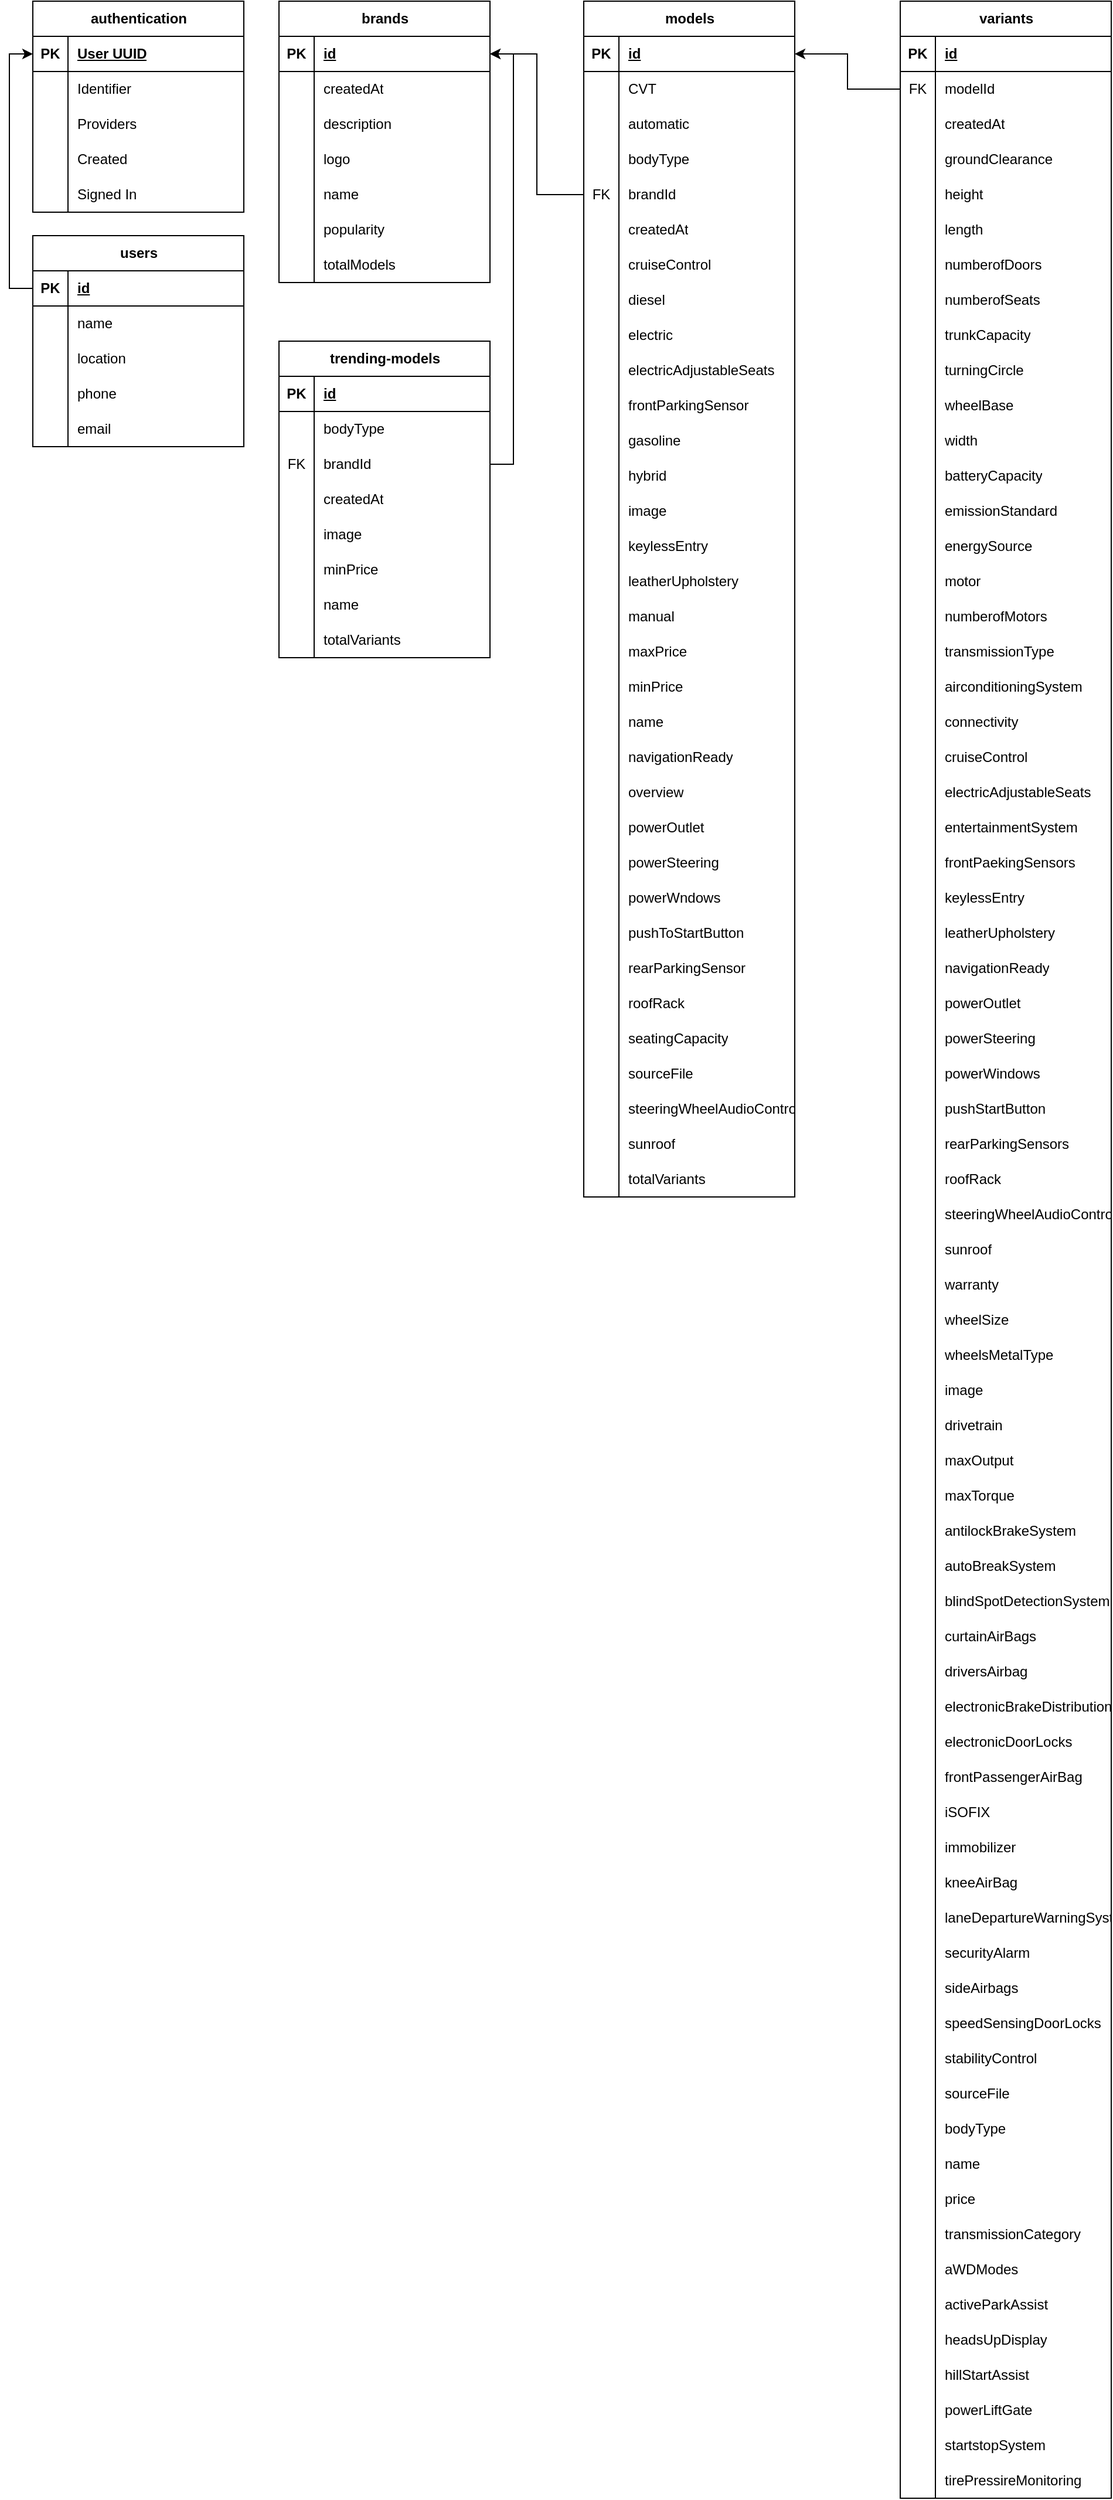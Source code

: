 <mxfile version="24.8.6">
  <diagram name="Page-1" id="jAk-RjUluX_kSF6Mwqdf">
    <mxGraphModel dx="990" dy="529" grid="1" gridSize="10" guides="1" tooltips="1" connect="1" arrows="1" fold="1" page="1" pageScale="1" pageWidth="850" pageHeight="1100" math="0" shadow="0">
      <root>
        <mxCell id="0" />
        <mxCell id="1" parent="0" />
        <mxCell id="bx0XIf9QK_HQzzsh9N2v-1" value="authentication" style="shape=table;startSize=30;container=1;collapsible=1;childLayout=tableLayout;fixedRows=1;rowLines=0;fontStyle=1;align=center;resizeLast=1;html=1;" vertex="1" parent="1">
          <mxGeometry x="30" y="10" width="180" height="180" as="geometry" />
        </mxCell>
        <mxCell id="bx0XIf9QK_HQzzsh9N2v-2" value="" style="shape=tableRow;horizontal=0;startSize=0;swimlaneHead=0;swimlaneBody=0;fillColor=none;collapsible=0;dropTarget=0;points=[[0,0.5],[1,0.5]];portConstraint=eastwest;top=0;left=0;right=0;bottom=1;" vertex="1" parent="bx0XIf9QK_HQzzsh9N2v-1">
          <mxGeometry y="30" width="180" height="30" as="geometry" />
        </mxCell>
        <mxCell id="bx0XIf9QK_HQzzsh9N2v-3" value="PK" style="shape=partialRectangle;connectable=0;fillColor=none;top=0;left=0;bottom=0;right=0;fontStyle=1;overflow=hidden;whiteSpace=wrap;html=1;" vertex="1" parent="bx0XIf9QK_HQzzsh9N2v-2">
          <mxGeometry width="30" height="30" as="geometry">
            <mxRectangle width="30" height="30" as="alternateBounds" />
          </mxGeometry>
        </mxCell>
        <mxCell id="bx0XIf9QK_HQzzsh9N2v-4" value="User UUID" style="shape=partialRectangle;connectable=0;fillColor=none;top=0;left=0;bottom=0;right=0;align=left;spacingLeft=6;fontStyle=5;overflow=hidden;whiteSpace=wrap;html=1;" vertex="1" parent="bx0XIf9QK_HQzzsh9N2v-2">
          <mxGeometry x="30" width="150" height="30" as="geometry">
            <mxRectangle width="150" height="30" as="alternateBounds" />
          </mxGeometry>
        </mxCell>
        <mxCell id="bx0XIf9QK_HQzzsh9N2v-5" value="" style="shape=tableRow;horizontal=0;startSize=0;swimlaneHead=0;swimlaneBody=0;fillColor=none;collapsible=0;dropTarget=0;points=[[0,0.5],[1,0.5]];portConstraint=eastwest;top=0;left=0;right=0;bottom=0;" vertex="1" parent="bx0XIf9QK_HQzzsh9N2v-1">
          <mxGeometry y="60" width="180" height="30" as="geometry" />
        </mxCell>
        <mxCell id="bx0XIf9QK_HQzzsh9N2v-6" value="" style="shape=partialRectangle;connectable=0;fillColor=none;top=0;left=0;bottom=0;right=0;editable=1;overflow=hidden;whiteSpace=wrap;html=1;" vertex="1" parent="bx0XIf9QK_HQzzsh9N2v-5">
          <mxGeometry width="30" height="30" as="geometry">
            <mxRectangle width="30" height="30" as="alternateBounds" />
          </mxGeometry>
        </mxCell>
        <mxCell id="bx0XIf9QK_HQzzsh9N2v-7" value="Identifier" style="shape=partialRectangle;connectable=0;fillColor=none;top=0;left=0;bottom=0;right=0;align=left;spacingLeft=6;overflow=hidden;whiteSpace=wrap;html=1;" vertex="1" parent="bx0XIf9QK_HQzzsh9N2v-5">
          <mxGeometry x="30" width="150" height="30" as="geometry">
            <mxRectangle width="150" height="30" as="alternateBounds" />
          </mxGeometry>
        </mxCell>
        <mxCell id="bx0XIf9QK_HQzzsh9N2v-8" value="" style="shape=tableRow;horizontal=0;startSize=0;swimlaneHead=0;swimlaneBody=0;fillColor=none;collapsible=0;dropTarget=0;points=[[0,0.5],[1,0.5]];portConstraint=eastwest;top=0;left=0;right=0;bottom=0;" vertex="1" parent="bx0XIf9QK_HQzzsh9N2v-1">
          <mxGeometry y="90" width="180" height="30" as="geometry" />
        </mxCell>
        <mxCell id="bx0XIf9QK_HQzzsh9N2v-9" value="" style="shape=partialRectangle;connectable=0;fillColor=none;top=0;left=0;bottom=0;right=0;editable=1;overflow=hidden;whiteSpace=wrap;html=1;" vertex="1" parent="bx0XIf9QK_HQzzsh9N2v-8">
          <mxGeometry width="30" height="30" as="geometry">
            <mxRectangle width="30" height="30" as="alternateBounds" />
          </mxGeometry>
        </mxCell>
        <mxCell id="bx0XIf9QK_HQzzsh9N2v-10" value="Providers" style="shape=partialRectangle;connectable=0;fillColor=none;top=0;left=0;bottom=0;right=0;align=left;spacingLeft=6;overflow=hidden;whiteSpace=wrap;html=1;" vertex="1" parent="bx0XIf9QK_HQzzsh9N2v-8">
          <mxGeometry x="30" width="150" height="30" as="geometry">
            <mxRectangle width="150" height="30" as="alternateBounds" />
          </mxGeometry>
        </mxCell>
        <mxCell id="bx0XIf9QK_HQzzsh9N2v-11" value="" style="shape=tableRow;horizontal=0;startSize=0;swimlaneHead=0;swimlaneBody=0;fillColor=none;collapsible=0;dropTarget=0;points=[[0,0.5],[1,0.5]];portConstraint=eastwest;top=0;left=0;right=0;bottom=0;" vertex="1" parent="bx0XIf9QK_HQzzsh9N2v-1">
          <mxGeometry y="120" width="180" height="30" as="geometry" />
        </mxCell>
        <mxCell id="bx0XIf9QK_HQzzsh9N2v-12" value="" style="shape=partialRectangle;connectable=0;fillColor=none;top=0;left=0;bottom=0;right=0;editable=1;overflow=hidden;whiteSpace=wrap;html=1;" vertex="1" parent="bx0XIf9QK_HQzzsh9N2v-11">
          <mxGeometry width="30" height="30" as="geometry">
            <mxRectangle width="30" height="30" as="alternateBounds" />
          </mxGeometry>
        </mxCell>
        <mxCell id="bx0XIf9QK_HQzzsh9N2v-13" value="Created" style="shape=partialRectangle;connectable=0;fillColor=none;top=0;left=0;bottom=0;right=0;align=left;spacingLeft=6;overflow=hidden;whiteSpace=wrap;html=1;" vertex="1" parent="bx0XIf9QK_HQzzsh9N2v-11">
          <mxGeometry x="30" width="150" height="30" as="geometry">
            <mxRectangle width="150" height="30" as="alternateBounds" />
          </mxGeometry>
        </mxCell>
        <mxCell id="bx0XIf9QK_HQzzsh9N2v-14" style="shape=tableRow;horizontal=0;startSize=0;swimlaneHead=0;swimlaneBody=0;fillColor=none;collapsible=0;dropTarget=0;points=[[0,0.5],[1,0.5]];portConstraint=eastwest;top=0;left=0;right=0;bottom=0;" vertex="1" parent="bx0XIf9QK_HQzzsh9N2v-1">
          <mxGeometry y="150" width="180" height="30" as="geometry" />
        </mxCell>
        <mxCell id="bx0XIf9QK_HQzzsh9N2v-15" style="shape=partialRectangle;connectable=0;fillColor=none;top=0;left=0;bottom=0;right=0;editable=1;overflow=hidden;whiteSpace=wrap;html=1;" vertex="1" parent="bx0XIf9QK_HQzzsh9N2v-14">
          <mxGeometry width="30" height="30" as="geometry">
            <mxRectangle width="30" height="30" as="alternateBounds" />
          </mxGeometry>
        </mxCell>
        <mxCell id="bx0XIf9QK_HQzzsh9N2v-16" value="Signed In" style="shape=partialRectangle;connectable=0;fillColor=none;top=0;left=0;bottom=0;right=0;align=left;spacingLeft=6;overflow=hidden;whiteSpace=wrap;html=1;" vertex="1" parent="bx0XIf9QK_HQzzsh9N2v-14">
          <mxGeometry x="30" width="150" height="30" as="geometry">
            <mxRectangle width="150" height="30" as="alternateBounds" />
          </mxGeometry>
        </mxCell>
        <mxCell id="bx0XIf9QK_HQzzsh9N2v-20" value="brands" style="shape=table;startSize=30;container=1;collapsible=1;childLayout=tableLayout;fixedRows=1;rowLines=0;fontStyle=1;align=center;resizeLast=1;html=1;" vertex="1" parent="1">
          <mxGeometry x="240" y="10" width="180" height="240" as="geometry" />
        </mxCell>
        <mxCell id="bx0XIf9QK_HQzzsh9N2v-21" value="" style="shape=tableRow;horizontal=0;startSize=0;swimlaneHead=0;swimlaneBody=0;fillColor=none;collapsible=0;dropTarget=0;points=[[0,0.5],[1,0.5]];portConstraint=eastwest;top=0;left=0;right=0;bottom=1;" vertex="1" parent="bx0XIf9QK_HQzzsh9N2v-20">
          <mxGeometry y="30" width="180" height="30" as="geometry" />
        </mxCell>
        <mxCell id="bx0XIf9QK_HQzzsh9N2v-22" value="PK" style="shape=partialRectangle;connectable=0;fillColor=none;top=0;left=0;bottom=0;right=0;fontStyle=1;overflow=hidden;whiteSpace=wrap;html=1;" vertex="1" parent="bx0XIf9QK_HQzzsh9N2v-21">
          <mxGeometry width="30" height="30" as="geometry">
            <mxRectangle width="30" height="30" as="alternateBounds" />
          </mxGeometry>
        </mxCell>
        <mxCell id="bx0XIf9QK_HQzzsh9N2v-23" value="id" style="shape=partialRectangle;connectable=0;fillColor=none;top=0;left=0;bottom=0;right=0;align=left;spacingLeft=6;fontStyle=5;overflow=hidden;whiteSpace=wrap;html=1;" vertex="1" parent="bx0XIf9QK_HQzzsh9N2v-21">
          <mxGeometry x="30" width="150" height="30" as="geometry">
            <mxRectangle width="150" height="30" as="alternateBounds" />
          </mxGeometry>
        </mxCell>
        <mxCell id="bx0XIf9QK_HQzzsh9N2v-24" value="" style="shape=tableRow;horizontal=0;startSize=0;swimlaneHead=0;swimlaneBody=0;fillColor=none;collapsible=0;dropTarget=0;points=[[0,0.5],[1,0.5]];portConstraint=eastwest;top=0;left=0;right=0;bottom=0;" vertex="1" parent="bx0XIf9QK_HQzzsh9N2v-20">
          <mxGeometry y="60" width="180" height="30" as="geometry" />
        </mxCell>
        <mxCell id="bx0XIf9QK_HQzzsh9N2v-25" value="" style="shape=partialRectangle;connectable=0;fillColor=none;top=0;left=0;bottom=0;right=0;editable=1;overflow=hidden;whiteSpace=wrap;html=1;" vertex="1" parent="bx0XIf9QK_HQzzsh9N2v-24">
          <mxGeometry width="30" height="30" as="geometry">
            <mxRectangle width="30" height="30" as="alternateBounds" />
          </mxGeometry>
        </mxCell>
        <mxCell id="bx0XIf9QK_HQzzsh9N2v-26" value="createdAt" style="shape=partialRectangle;connectable=0;fillColor=none;top=0;left=0;bottom=0;right=0;align=left;spacingLeft=6;overflow=hidden;whiteSpace=wrap;html=1;" vertex="1" parent="bx0XIf9QK_HQzzsh9N2v-24">
          <mxGeometry x="30" width="150" height="30" as="geometry">
            <mxRectangle width="150" height="30" as="alternateBounds" />
          </mxGeometry>
        </mxCell>
        <mxCell id="bx0XIf9QK_HQzzsh9N2v-27" value="" style="shape=tableRow;horizontal=0;startSize=0;swimlaneHead=0;swimlaneBody=0;fillColor=none;collapsible=0;dropTarget=0;points=[[0,0.5],[1,0.5]];portConstraint=eastwest;top=0;left=0;right=0;bottom=0;" vertex="1" parent="bx0XIf9QK_HQzzsh9N2v-20">
          <mxGeometry y="90" width="180" height="30" as="geometry" />
        </mxCell>
        <mxCell id="bx0XIf9QK_HQzzsh9N2v-28" value="" style="shape=partialRectangle;connectable=0;fillColor=none;top=0;left=0;bottom=0;right=0;editable=1;overflow=hidden;whiteSpace=wrap;html=1;" vertex="1" parent="bx0XIf9QK_HQzzsh9N2v-27">
          <mxGeometry width="30" height="30" as="geometry">
            <mxRectangle width="30" height="30" as="alternateBounds" />
          </mxGeometry>
        </mxCell>
        <mxCell id="bx0XIf9QK_HQzzsh9N2v-29" value="description" style="shape=partialRectangle;connectable=0;fillColor=none;top=0;left=0;bottom=0;right=0;align=left;spacingLeft=6;overflow=hidden;whiteSpace=wrap;html=1;" vertex="1" parent="bx0XIf9QK_HQzzsh9N2v-27">
          <mxGeometry x="30" width="150" height="30" as="geometry">
            <mxRectangle width="150" height="30" as="alternateBounds" />
          </mxGeometry>
        </mxCell>
        <mxCell id="bx0XIf9QK_HQzzsh9N2v-30" value="" style="shape=tableRow;horizontal=0;startSize=0;swimlaneHead=0;swimlaneBody=0;fillColor=none;collapsible=0;dropTarget=0;points=[[0,0.5],[1,0.5]];portConstraint=eastwest;top=0;left=0;right=0;bottom=0;" vertex="1" parent="bx0XIf9QK_HQzzsh9N2v-20">
          <mxGeometry y="120" width="180" height="30" as="geometry" />
        </mxCell>
        <mxCell id="bx0XIf9QK_HQzzsh9N2v-31" value="" style="shape=partialRectangle;connectable=0;fillColor=none;top=0;left=0;bottom=0;right=0;editable=1;overflow=hidden;whiteSpace=wrap;html=1;" vertex="1" parent="bx0XIf9QK_HQzzsh9N2v-30">
          <mxGeometry width="30" height="30" as="geometry">
            <mxRectangle width="30" height="30" as="alternateBounds" />
          </mxGeometry>
        </mxCell>
        <mxCell id="bx0XIf9QK_HQzzsh9N2v-32" value="logo" style="shape=partialRectangle;connectable=0;fillColor=none;top=0;left=0;bottom=0;right=0;align=left;spacingLeft=6;overflow=hidden;whiteSpace=wrap;html=1;" vertex="1" parent="bx0XIf9QK_HQzzsh9N2v-30">
          <mxGeometry x="30" width="150" height="30" as="geometry">
            <mxRectangle width="150" height="30" as="alternateBounds" />
          </mxGeometry>
        </mxCell>
        <mxCell id="bx0XIf9QK_HQzzsh9N2v-33" style="shape=tableRow;horizontal=0;startSize=0;swimlaneHead=0;swimlaneBody=0;fillColor=none;collapsible=0;dropTarget=0;points=[[0,0.5],[1,0.5]];portConstraint=eastwest;top=0;left=0;right=0;bottom=0;" vertex="1" parent="bx0XIf9QK_HQzzsh9N2v-20">
          <mxGeometry y="150" width="180" height="30" as="geometry" />
        </mxCell>
        <mxCell id="bx0XIf9QK_HQzzsh9N2v-34" style="shape=partialRectangle;connectable=0;fillColor=none;top=0;left=0;bottom=0;right=0;editable=1;overflow=hidden;whiteSpace=wrap;html=1;" vertex="1" parent="bx0XIf9QK_HQzzsh9N2v-33">
          <mxGeometry width="30" height="30" as="geometry">
            <mxRectangle width="30" height="30" as="alternateBounds" />
          </mxGeometry>
        </mxCell>
        <mxCell id="bx0XIf9QK_HQzzsh9N2v-35" value="name" style="shape=partialRectangle;connectable=0;fillColor=none;top=0;left=0;bottom=0;right=0;align=left;spacingLeft=6;overflow=hidden;whiteSpace=wrap;html=1;" vertex="1" parent="bx0XIf9QK_HQzzsh9N2v-33">
          <mxGeometry x="30" width="150" height="30" as="geometry">
            <mxRectangle width="150" height="30" as="alternateBounds" />
          </mxGeometry>
        </mxCell>
        <mxCell id="bx0XIf9QK_HQzzsh9N2v-36" style="shape=tableRow;horizontal=0;startSize=0;swimlaneHead=0;swimlaneBody=0;fillColor=none;collapsible=0;dropTarget=0;points=[[0,0.5],[1,0.5]];portConstraint=eastwest;top=0;left=0;right=0;bottom=0;" vertex="1" parent="bx0XIf9QK_HQzzsh9N2v-20">
          <mxGeometry y="180" width="180" height="30" as="geometry" />
        </mxCell>
        <mxCell id="bx0XIf9QK_HQzzsh9N2v-37" style="shape=partialRectangle;connectable=0;fillColor=none;top=0;left=0;bottom=0;right=0;editable=1;overflow=hidden;whiteSpace=wrap;html=1;" vertex="1" parent="bx0XIf9QK_HQzzsh9N2v-36">
          <mxGeometry width="30" height="30" as="geometry">
            <mxRectangle width="30" height="30" as="alternateBounds" />
          </mxGeometry>
        </mxCell>
        <mxCell id="bx0XIf9QK_HQzzsh9N2v-38" value="popularity" style="shape=partialRectangle;connectable=0;fillColor=none;top=0;left=0;bottom=0;right=0;align=left;spacingLeft=6;overflow=hidden;whiteSpace=wrap;html=1;" vertex="1" parent="bx0XIf9QK_HQzzsh9N2v-36">
          <mxGeometry x="30" width="150" height="30" as="geometry">
            <mxRectangle width="150" height="30" as="alternateBounds" />
          </mxGeometry>
        </mxCell>
        <mxCell id="bx0XIf9QK_HQzzsh9N2v-39" style="shape=tableRow;horizontal=0;startSize=0;swimlaneHead=0;swimlaneBody=0;fillColor=none;collapsible=0;dropTarget=0;points=[[0,0.5],[1,0.5]];portConstraint=eastwest;top=0;left=0;right=0;bottom=0;" vertex="1" parent="bx0XIf9QK_HQzzsh9N2v-20">
          <mxGeometry y="210" width="180" height="30" as="geometry" />
        </mxCell>
        <mxCell id="bx0XIf9QK_HQzzsh9N2v-40" style="shape=partialRectangle;connectable=0;fillColor=none;top=0;left=0;bottom=0;right=0;editable=1;overflow=hidden;whiteSpace=wrap;html=1;" vertex="1" parent="bx0XIf9QK_HQzzsh9N2v-39">
          <mxGeometry width="30" height="30" as="geometry">
            <mxRectangle width="30" height="30" as="alternateBounds" />
          </mxGeometry>
        </mxCell>
        <mxCell id="bx0XIf9QK_HQzzsh9N2v-41" value="totalModels" style="shape=partialRectangle;connectable=0;fillColor=none;top=0;left=0;bottom=0;right=0;align=left;spacingLeft=6;overflow=hidden;whiteSpace=wrap;html=1;" vertex="1" parent="bx0XIf9QK_HQzzsh9N2v-39">
          <mxGeometry x="30" width="150" height="30" as="geometry">
            <mxRectangle width="150" height="30" as="alternateBounds" />
          </mxGeometry>
        </mxCell>
        <mxCell id="bx0XIf9QK_HQzzsh9N2v-42" value="models" style="shape=table;startSize=30;container=1;collapsible=1;childLayout=tableLayout;fixedRows=1;rowLines=0;fontStyle=1;align=center;resizeLast=1;html=1;" vertex="1" parent="1">
          <mxGeometry x="500" y="10" width="180" height="1020" as="geometry" />
        </mxCell>
        <mxCell id="bx0XIf9QK_HQzzsh9N2v-43" value="" style="shape=tableRow;horizontal=0;startSize=0;swimlaneHead=0;swimlaneBody=0;fillColor=none;collapsible=0;dropTarget=0;points=[[0,0.5],[1,0.5]];portConstraint=eastwest;top=0;left=0;right=0;bottom=1;" vertex="1" parent="bx0XIf9QK_HQzzsh9N2v-42">
          <mxGeometry y="30" width="180" height="30" as="geometry" />
        </mxCell>
        <mxCell id="bx0XIf9QK_HQzzsh9N2v-44" value="PK" style="shape=partialRectangle;connectable=0;fillColor=none;top=0;left=0;bottom=0;right=0;fontStyle=1;overflow=hidden;whiteSpace=wrap;html=1;" vertex="1" parent="bx0XIf9QK_HQzzsh9N2v-43">
          <mxGeometry width="30" height="30" as="geometry">
            <mxRectangle width="30" height="30" as="alternateBounds" />
          </mxGeometry>
        </mxCell>
        <mxCell id="bx0XIf9QK_HQzzsh9N2v-45" value="id" style="shape=partialRectangle;connectable=0;fillColor=none;top=0;left=0;bottom=0;right=0;align=left;spacingLeft=6;fontStyle=5;overflow=hidden;whiteSpace=wrap;html=1;" vertex="1" parent="bx0XIf9QK_HQzzsh9N2v-43">
          <mxGeometry x="30" width="150" height="30" as="geometry">
            <mxRectangle width="150" height="30" as="alternateBounds" />
          </mxGeometry>
        </mxCell>
        <mxCell id="bx0XIf9QK_HQzzsh9N2v-46" value="" style="shape=tableRow;horizontal=0;startSize=0;swimlaneHead=0;swimlaneBody=0;fillColor=none;collapsible=0;dropTarget=0;points=[[0,0.5],[1,0.5]];portConstraint=eastwest;top=0;left=0;right=0;bottom=0;" vertex="1" parent="bx0XIf9QK_HQzzsh9N2v-42">
          <mxGeometry y="60" width="180" height="30" as="geometry" />
        </mxCell>
        <mxCell id="bx0XIf9QK_HQzzsh9N2v-47" value="" style="shape=partialRectangle;connectable=0;fillColor=none;top=0;left=0;bottom=0;right=0;editable=1;overflow=hidden;whiteSpace=wrap;html=1;" vertex="1" parent="bx0XIf9QK_HQzzsh9N2v-46">
          <mxGeometry width="30" height="30" as="geometry">
            <mxRectangle width="30" height="30" as="alternateBounds" />
          </mxGeometry>
        </mxCell>
        <mxCell id="bx0XIf9QK_HQzzsh9N2v-48" value="CVT" style="shape=partialRectangle;connectable=0;fillColor=none;top=0;left=0;bottom=0;right=0;align=left;spacingLeft=6;overflow=hidden;whiteSpace=wrap;html=1;" vertex="1" parent="bx0XIf9QK_HQzzsh9N2v-46">
          <mxGeometry x="30" width="150" height="30" as="geometry">
            <mxRectangle width="150" height="30" as="alternateBounds" />
          </mxGeometry>
        </mxCell>
        <mxCell id="bx0XIf9QK_HQzzsh9N2v-49" value="" style="shape=tableRow;horizontal=0;startSize=0;swimlaneHead=0;swimlaneBody=0;fillColor=none;collapsible=0;dropTarget=0;points=[[0,0.5],[1,0.5]];portConstraint=eastwest;top=0;left=0;right=0;bottom=0;" vertex="1" parent="bx0XIf9QK_HQzzsh9N2v-42">
          <mxGeometry y="90" width="180" height="30" as="geometry" />
        </mxCell>
        <mxCell id="bx0XIf9QK_HQzzsh9N2v-50" value="" style="shape=partialRectangle;connectable=0;fillColor=none;top=0;left=0;bottom=0;right=0;editable=1;overflow=hidden;whiteSpace=wrap;html=1;" vertex="1" parent="bx0XIf9QK_HQzzsh9N2v-49">
          <mxGeometry width="30" height="30" as="geometry">
            <mxRectangle width="30" height="30" as="alternateBounds" />
          </mxGeometry>
        </mxCell>
        <mxCell id="bx0XIf9QK_HQzzsh9N2v-51" value="automatic" style="shape=partialRectangle;connectable=0;fillColor=none;top=0;left=0;bottom=0;right=0;align=left;spacingLeft=6;overflow=hidden;whiteSpace=wrap;html=1;" vertex="1" parent="bx0XIf9QK_HQzzsh9N2v-49">
          <mxGeometry x="30" width="150" height="30" as="geometry">
            <mxRectangle width="150" height="30" as="alternateBounds" />
          </mxGeometry>
        </mxCell>
        <mxCell id="bx0XIf9QK_HQzzsh9N2v-52" value="" style="shape=tableRow;horizontal=0;startSize=0;swimlaneHead=0;swimlaneBody=0;fillColor=none;collapsible=0;dropTarget=0;points=[[0,0.5],[1,0.5]];portConstraint=eastwest;top=0;left=0;right=0;bottom=0;" vertex="1" parent="bx0XIf9QK_HQzzsh9N2v-42">
          <mxGeometry y="120" width="180" height="30" as="geometry" />
        </mxCell>
        <mxCell id="bx0XIf9QK_HQzzsh9N2v-53" value="" style="shape=partialRectangle;connectable=0;fillColor=none;top=0;left=0;bottom=0;right=0;editable=1;overflow=hidden;whiteSpace=wrap;html=1;" vertex="1" parent="bx0XIf9QK_HQzzsh9N2v-52">
          <mxGeometry width="30" height="30" as="geometry">
            <mxRectangle width="30" height="30" as="alternateBounds" />
          </mxGeometry>
        </mxCell>
        <mxCell id="bx0XIf9QK_HQzzsh9N2v-54" value="bodyType" style="shape=partialRectangle;connectable=0;fillColor=none;top=0;left=0;bottom=0;right=0;align=left;spacingLeft=6;overflow=hidden;whiteSpace=wrap;html=1;" vertex="1" parent="bx0XIf9QK_HQzzsh9N2v-52">
          <mxGeometry x="30" width="150" height="30" as="geometry">
            <mxRectangle width="150" height="30" as="alternateBounds" />
          </mxGeometry>
        </mxCell>
        <mxCell id="bx0XIf9QK_HQzzsh9N2v-55" style="shape=tableRow;horizontal=0;startSize=0;swimlaneHead=0;swimlaneBody=0;fillColor=none;collapsible=0;dropTarget=0;points=[[0,0.5],[1,0.5]];portConstraint=eastwest;top=0;left=0;right=0;bottom=0;" vertex="1" parent="bx0XIf9QK_HQzzsh9N2v-42">
          <mxGeometry y="150" width="180" height="30" as="geometry" />
        </mxCell>
        <mxCell id="bx0XIf9QK_HQzzsh9N2v-56" value="FK" style="shape=partialRectangle;connectable=0;fillColor=none;top=0;left=0;bottom=0;right=0;editable=1;overflow=hidden;whiteSpace=wrap;html=1;" vertex="1" parent="bx0XIf9QK_HQzzsh9N2v-55">
          <mxGeometry width="30" height="30" as="geometry">
            <mxRectangle width="30" height="30" as="alternateBounds" />
          </mxGeometry>
        </mxCell>
        <mxCell id="bx0XIf9QK_HQzzsh9N2v-57" value="brandId" style="shape=partialRectangle;connectable=0;fillColor=none;top=0;left=0;bottom=0;right=0;align=left;spacingLeft=6;overflow=hidden;whiteSpace=wrap;html=1;" vertex="1" parent="bx0XIf9QK_HQzzsh9N2v-55">
          <mxGeometry x="30" width="150" height="30" as="geometry">
            <mxRectangle width="150" height="30" as="alternateBounds" />
          </mxGeometry>
        </mxCell>
        <mxCell id="bx0XIf9QK_HQzzsh9N2v-58" style="shape=tableRow;horizontal=0;startSize=0;swimlaneHead=0;swimlaneBody=0;fillColor=none;collapsible=0;dropTarget=0;points=[[0,0.5],[1,0.5]];portConstraint=eastwest;top=0;left=0;right=0;bottom=0;" vertex="1" parent="bx0XIf9QK_HQzzsh9N2v-42">
          <mxGeometry y="180" width="180" height="30" as="geometry" />
        </mxCell>
        <mxCell id="bx0XIf9QK_HQzzsh9N2v-59" style="shape=partialRectangle;connectable=0;fillColor=none;top=0;left=0;bottom=0;right=0;editable=1;overflow=hidden;whiteSpace=wrap;html=1;" vertex="1" parent="bx0XIf9QK_HQzzsh9N2v-58">
          <mxGeometry width="30" height="30" as="geometry">
            <mxRectangle width="30" height="30" as="alternateBounds" />
          </mxGeometry>
        </mxCell>
        <mxCell id="bx0XIf9QK_HQzzsh9N2v-60" value="createdAt" style="shape=partialRectangle;connectable=0;fillColor=none;top=0;left=0;bottom=0;right=0;align=left;spacingLeft=6;overflow=hidden;whiteSpace=wrap;html=1;" vertex="1" parent="bx0XIf9QK_HQzzsh9N2v-58">
          <mxGeometry x="30" width="150" height="30" as="geometry">
            <mxRectangle width="150" height="30" as="alternateBounds" />
          </mxGeometry>
        </mxCell>
        <mxCell id="bx0XIf9QK_HQzzsh9N2v-61" style="shape=tableRow;horizontal=0;startSize=0;swimlaneHead=0;swimlaneBody=0;fillColor=none;collapsible=0;dropTarget=0;points=[[0,0.5],[1,0.5]];portConstraint=eastwest;top=0;left=0;right=0;bottom=0;" vertex="1" parent="bx0XIf9QK_HQzzsh9N2v-42">
          <mxGeometry y="210" width="180" height="30" as="geometry" />
        </mxCell>
        <mxCell id="bx0XIf9QK_HQzzsh9N2v-62" style="shape=partialRectangle;connectable=0;fillColor=none;top=0;left=0;bottom=0;right=0;editable=1;overflow=hidden;whiteSpace=wrap;html=1;" vertex="1" parent="bx0XIf9QK_HQzzsh9N2v-61">
          <mxGeometry width="30" height="30" as="geometry">
            <mxRectangle width="30" height="30" as="alternateBounds" />
          </mxGeometry>
        </mxCell>
        <mxCell id="bx0XIf9QK_HQzzsh9N2v-63" value="cruiseControl" style="shape=partialRectangle;connectable=0;fillColor=none;top=0;left=0;bottom=0;right=0;align=left;spacingLeft=6;overflow=hidden;whiteSpace=wrap;html=1;" vertex="1" parent="bx0XIf9QK_HQzzsh9N2v-61">
          <mxGeometry x="30" width="150" height="30" as="geometry">
            <mxRectangle width="150" height="30" as="alternateBounds" />
          </mxGeometry>
        </mxCell>
        <mxCell id="bx0XIf9QK_HQzzsh9N2v-64" style="shape=tableRow;horizontal=0;startSize=0;swimlaneHead=0;swimlaneBody=0;fillColor=none;collapsible=0;dropTarget=0;points=[[0,0.5],[1,0.5]];portConstraint=eastwest;top=0;left=0;right=0;bottom=0;" vertex="1" parent="bx0XIf9QK_HQzzsh9N2v-42">
          <mxGeometry y="240" width="180" height="30" as="geometry" />
        </mxCell>
        <mxCell id="bx0XIf9QK_HQzzsh9N2v-65" style="shape=partialRectangle;connectable=0;fillColor=none;top=0;left=0;bottom=0;right=0;editable=1;overflow=hidden;whiteSpace=wrap;html=1;" vertex="1" parent="bx0XIf9QK_HQzzsh9N2v-64">
          <mxGeometry width="30" height="30" as="geometry">
            <mxRectangle width="30" height="30" as="alternateBounds" />
          </mxGeometry>
        </mxCell>
        <mxCell id="bx0XIf9QK_HQzzsh9N2v-66" value="diesel" style="shape=partialRectangle;connectable=0;fillColor=none;top=0;left=0;bottom=0;right=0;align=left;spacingLeft=6;overflow=hidden;whiteSpace=wrap;html=1;" vertex="1" parent="bx0XIf9QK_HQzzsh9N2v-64">
          <mxGeometry x="30" width="150" height="30" as="geometry">
            <mxRectangle width="150" height="30" as="alternateBounds" />
          </mxGeometry>
        </mxCell>
        <mxCell id="bx0XIf9QK_HQzzsh9N2v-67" style="shape=tableRow;horizontal=0;startSize=0;swimlaneHead=0;swimlaneBody=0;fillColor=none;collapsible=0;dropTarget=0;points=[[0,0.5],[1,0.5]];portConstraint=eastwest;top=0;left=0;right=0;bottom=0;" vertex="1" parent="bx0XIf9QK_HQzzsh9N2v-42">
          <mxGeometry y="270" width="180" height="30" as="geometry" />
        </mxCell>
        <mxCell id="bx0XIf9QK_HQzzsh9N2v-68" style="shape=partialRectangle;connectable=0;fillColor=none;top=0;left=0;bottom=0;right=0;editable=1;overflow=hidden;whiteSpace=wrap;html=1;" vertex="1" parent="bx0XIf9QK_HQzzsh9N2v-67">
          <mxGeometry width="30" height="30" as="geometry">
            <mxRectangle width="30" height="30" as="alternateBounds" />
          </mxGeometry>
        </mxCell>
        <mxCell id="bx0XIf9QK_HQzzsh9N2v-69" value="electric" style="shape=partialRectangle;connectable=0;fillColor=none;top=0;left=0;bottom=0;right=0;align=left;spacingLeft=6;overflow=hidden;whiteSpace=wrap;html=1;" vertex="1" parent="bx0XIf9QK_HQzzsh9N2v-67">
          <mxGeometry x="30" width="150" height="30" as="geometry">
            <mxRectangle width="150" height="30" as="alternateBounds" />
          </mxGeometry>
        </mxCell>
        <mxCell id="bx0XIf9QK_HQzzsh9N2v-70" style="shape=tableRow;horizontal=0;startSize=0;swimlaneHead=0;swimlaneBody=0;fillColor=none;collapsible=0;dropTarget=0;points=[[0,0.5],[1,0.5]];portConstraint=eastwest;top=0;left=0;right=0;bottom=0;" vertex="1" parent="bx0XIf9QK_HQzzsh9N2v-42">
          <mxGeometry y="300" width="180" height="30" as="geometry" />
        </mxCell>
        <mxCell id="bx0XIf9QK_HQzzsh9N2v-71" style="shape=partialRectangle;connectable=0;fillColor=none;top=0;left=0;bottom=0;right=0;editable=1;overflow=hidden;whiteSpace=wrap;html=1;" vertex="1" parent="bx0XIf9QK_HQzzsh9N2v-70">
          <mxGeometry width="30" height="30" as="geometry">
            <mxRectangle width="30" height="30" as="alternateBounds" />
          </mxGeometry>
        </mxCell>
        <mxCell id="bx0XIf9QK_HQzzsh9N2v-72" value="electricAdjustableSeats" style="shape=partialRectangle;connectable=0;fillColor=none;top=0;left=0;bottom=0;right=0;align=left;spacingLeft=6;overflow=hidden;whiteSpace=wrap;html=1;" vertex="1" parent="bx0XIf9QK_HQzzsh9N2v-70">
          <mxGeometry x="30" width="150" height="30" as="geometry">
            <mxRectangle width="150" height="30" as="alternateBounds" />
          </mxGeometry>
        </mxCell>
        <mxCell id="bx0XIf9QK_HQzzsh9N2v-73" style="shape=tableRow;horizontal=0;startSize=0;swimlaneHead=0;swimlaneBody=0;fillColor=none;collapsible=0;dropTarget=0;points=[[0,0.5],[1,0.5]];portConstraint=eastwest;top=0;left=0;right=0;bottom=0;" vertex="1" parent="bx0XIf9QK_HQzzsh9N2v-42">
          <mxGeometry y="330" width="180" height="30" as="geometry" />
        </mxCell>
        <mxCell id="bx0XIf9QK_HQzzsh9N2v-74" style="shape=partialRectangle;connectable=0;fillColor=none;top=0;left=0;bottom=0;right=0;editable=1;overflow=hidden;whiteSpace=wrap;html=1;" vertex="1" parent="bx0XIf9QK_HQzzsh9N2v-73">
          <mxGeometry width="30" height="30" as="geometry">
            <mxRectangle width="30" height="30" as="alternateBounds" />
          </mxGeometry>
        </mxCell>
        <mxCell id="bx0XIf9QK_HQzzsh9N2v-75" value="frontParkingSensor" style="shape=partialRectangle;connectable=0;fillColor=none;top=0;left=0;bottom=0;right=0;align=left;spacingLeft=6;overflow=hidden;whiteSpace=wrap;html=1;" vertex="1" parent="bx0XIf9QK_HQzzsh9N2v-73">
          <mxGeometry x="30" width="150" height="30" as="geometry">
            <mxRectangle width="150" height="30" as="alternateBounds" />
          </mxGeometry>
        </mxCell>
        <mxCell id="bx0XIf9QK_HQzzsh9N2v-76" style="shape=tableRow;horizontal=0;startSize=0;swimlaneHead=0;swimlaneBody=0;fillColor=none;collapsible=0;dropTarget=0;points=[[0,0.5],[1,0.5]];portConstraint=eastwest;top=0;left=0;right=0;bottom=0;" vertex="1" parent="bx0XIf9QK_HQzzsh9N2v-42">
          <mxGeometry y="360" width="180" height="30" as="geometry" />
        </mxCell>
        <mxCell id="bx0XIf9QK_HQzzsh9N2v-77" style="shape=partialRectangle;connectable=0;fillColor=none;top=0;left=0;bottom=0;right=0;editable=1;overflow=hidden;whiteSpace=wrap;html=1;" vertex="1" parent="bx0XIf9QK_HQzzsh9N2v-76">
          <mxGeometry width="30" height="30" as="geometry">
            <mxRectangle width="30" height="30" as="alternateBounds" />
          </mxGeometry>
        </mxCell>
        <mxCell id="bx0XIf9QK_HQzzsh9N2v-78" value="&lt;span style=&quot;text-align: center;&quot;&gt;gasoline&lt;/span&gt;" style="shape=partialRectangle;connectable=0;fillColor=none;top=0;left=0;bottom=0;right=0;align=left;spacingLeft=6;overflow=hidden;whiteSpace=wrap;html=1;" vertex="1" parent="bx0XIf9QK_HQzzsh9N2v-76">
          <mxGeometry x="30" width="150" height="30" as="geometry">
            <mxRectangle width="150" height="30" as="alternateBounds" />
          </mxGeometry>
        </mxCell>
        <mxCell id="bx0XIf9QK_HQzzsh9N2v-79" style="shape=tableRow;horizontal=0;startSize=0;swimlaneHead=0;swimlaneBody=0;fillColor=none;collapsible=0;dropTarget=0;points=[[0,0.5],[1,0.5]];portConstraint=eastwest;top=0;left=0;right=0;bottom=0;" vertex="1" parent="bx0XIf9QK_HQzzsh9N2v-42">
          <mxGeometry y="390" width="180" height="30" as="geometry" />
        </mxCell>
        <mxCell id="bx0XIf9QK_HQzzsh9N2v-80" style="shape=partialRectangle;connectable=0;fillColor=none;top=0;left=0;bottom=0;right=0;editable=1;overflow=hidden;whiteSpace=wrap;html=1;" vertex="1" parent="bx0XIf9QK_HQzzsh9N2v-79">
          <mxGeometry width="30" height="30" as="geometry">
            <mxRectangle width="30" height="30" as="alternateBounds" />
          </mxGeometry>
        </mxCell>
        <mxCell id="bx0XIf9QK_HQzzsh9N2v-81" value="hybrid" style="shape=partialRectangle;connectable=0;fillColor=none;top=0;left=0;bottom=0;right=0;align=left;spacingLeft=6;overflow=hidden;whiteSpace=wrap;html=1;" vertex="1" parent="bx0XIf9QK_HQzzsh9N2v-79">
          <mxGeometry x="30" width="150" height="30" as="geometry">
            <mxRectangle width="150" height="30" as="alternateBounds" />
          </mxGeometry>
        </mxCell>
        <mxCell id="bx0XIf9QK_HQzzsh9N2v-82" style="shape=tableRow;horizontal=0;startSize=0;swimlaneHead=0;swimlaneBody=0;fillColor=none;collapsible=0;dropTarget=0;points=[[0,0.5],[1,0.5]];portConstraint=eastwest;top=0;left=0;right=0;bottom=0;" vertex="1" parent="bx0XIf9QK_HQzzsh9N2v-42">
          <mxGeometry y="420" width="180" height="30" as="geometry" />
        </mxCell>
        <mxCell id="bx0XIf9QK_HQzzsh9N2v-83" style="shape=partialRectangle;connectable=0;fillColor=none;top=0;left=0;bottom=0;right=0;editable=1;overflow=hidden;whiteSpace=wrap;html=1;" vertex="1" parent="bx0XIf9QK_HQzzsh9N2v-82">
          <mxGeometry width="30" height="30" as="geometry">
            <mxRectangle width="30" height="30" as="alternateBounds" />
          </mxGeometry>
        </mxCell>
        <mxCell id="bx0XIf9QK_HQzzsh9N2v-84" value="image" style="shape=partialRectangle;connectable=0;fillColor=none;top=0;left=0;bottom=0;right=0;align=left;spacingLeft=6;overflow=hidden;whiteSpace=wrap;html=1;" vertex="1" parent="bx0XIf9QK_HQzzsh9N2v-82">
          <mxGeometry x="30" width="150" height="30" as="geometry">
            <mxRectangle width="150" height="30" as="alternateBounds" />
          </mxGeometry>
        </mxCell>
        <mxCell id="bx0XIf9QK_HQzzsh9N2v-85" style="shape=tableRow;horizontal=0;startSize=0;swimlaneHead=0;swimlaneBody=0;fillColor=none;collapsible=0;dropTarget=0;points=[[0,0.5],[1,0.5]];portConstraint=eastwest;top=0;left=0;right=0;bottom=0;" vertex="1" parent="bx0XIf9QK_HQzzsh9N2v-42">
          <mxGeometry y="450" width="180" height="30" as="geometry" />
        </mxCell>
        <mxCell id="bx0XIf9QK_HQzzsh9N2v-86" style="shape=partialRectangle;connectable=0;fillColor=none;top=0;left=0;bottom=0;right=0;editable=1;overflow=hidden;whiteSpace=wrap;html=1;" vertex="1" parent="bx0XIf9QK_HQzzsh9N2v-85">
          <mxGeometry width="30" height="30" as="geometry">
            <mxRectangle width="30" height="30" as="alternateBounds" />
          </mxGeometry>
        </mxCell>
        <mxCell id="bx0XIf9QK_HQzzsh9N2v-87" value="keylessEntry&lt;span style=&quot;white-space: pre;&quot;&gt;&#x9;&lt;/span&gt;" style="shape=partialRectangle;connectable=0;fillColor=none;top=0;left=0;bottom=0;right=0;align=left;spacingLeft=6;overflow=hidden;whiteSpace=wrap;html=1;" vertex="1" parent="bx0XIf9QK_HQzzsh9N2v-85">
          <mxGeometry x="30" width="150" height="30" as="geometry">
            <mxRectangle width="150" height="30" as="alternateBounds" />
          </mxGeometry>
        </mxCell>
        <mxCell id="bx0XIf9QK_HQzzsh9N2v-88" style="shape=tableRow;horizontal=0;startSize=0;swimlaneHead=0;swimlaneBody=0;fillColor=none;collapsible=0;dropTarget=0;points=[[0,0.5],[1,0.5]];portConstraint=eastwest;top=0;left=0;right=0;bottom=0;" vertex="1" parent="bx0XIf9QK_HQzzsh9N2v-42">
          <mxGeometry y="480" width="180" height="30" as="geometry" />
        </mxCell>
        <mxCell id="bx0XIf9QK_HQzzsh9N2v-89" style="shape=partialRectangle;connectable=0;fillColor=none;top=0;left=0;bottom=0;right=0;editable=1;overflow=hidden;whiteSpace=wrap;html=1;" vertex="1" parent="bx0XIf9QK_HQzzsh9N2v-88">
          <mxGeometry width="30" height="30" as="geometry">
            <mxRectangle width="30" height="30" as="alternateBounds" />
          </mxGeometry>
        </mxCell>
        <mxCell id="bx0XIf9QK_HQzzsh9N2v-90" value="leatherUpholstery" style="shape=partialRectangle;connectable=0;fillColor=none;top=0;left=0;bottom=0;right=0;align=left;spacingLeft=6;overflow=hidden;whiteSpace=wrap;html=1;" vertex="1" parent="bx0XIf9QK_HQzzsh9N2v-88">
          <mxGeometry x="30" width="150" height="30" as="geometry">
            <mxRectangle width="150" height="30" as="alternateBounds" />
          </mxGeometry>
        </mxCell>
        <mxCell id="bx0XIf9QK_HQzzsh9N2v-91" style="shape=tableRow;horizontal=0;startSize=0;swimlaneHead=0;swimlaneBody=0;fillColor=none;collapsible=0;dropTarget=0;points=[[0,0.5],[1,0.5]];portConstraint=eastwest;top=0;left=0;right=0;bottom=0;" vertex="1" parent="bx0XIf9QK_HQzzsh9N2v-42">
          <mxGeometry y="510" width="180" height="30" as="geometry" />
        </mxCell>
        <mxCell id="bx0XIf9QK_HQzzsh9N2v-92" style="shape=partialRectangle;connectable=0;fillColor=none;top=0;left=0;bottom=0;right=0;editable=1;overflow=hidden;whiteSpace=wrap;html=1;" vertex="1" parent="bx0XIf9QK_HQzzsh9N2v-91">
          <mxGeometry width="30" height="30" as="geometry">
            <mxRectangle width="30" height="30" as="alternateBounds" />
          </mxGeometry>
        </mxCell>
        <mxCell id="bx0XIf9QK_HQzzsh9N2v-93" value="manual" style="shape=partialRectangle;connectable=0;fillColor=none;top=0;left=0;bottom=0;right=0;align=left;spacingLeft=6;overflow=hidden;whiteSpace=wrap;html=1;" vertex="1" parent="bx0XIf9QK_HQzzsh9N2v-91">
          <mxGeometry x="30" width="150" height="30" as="geometry">
            <mxRectangle width="150" height="30" as="alternateBounds" />
          </mxGeometry>
        </mxCell>
        <mxCell id="bx0XIf9QK_HQzzsh9N2v-94" style="shape=tableRow;horizontal=0;startSize=0;swimlaneHead=0;swimlaneBody=0;fillColor=none;collapsible=0;dropTarget=0;points=[[0,0.5],[1,0.5]];portConstraint=eastwest;top=0;left=0;right=0;bottom=0;" vertex="1" parent="bx0XIf9QK_HQzzsh9N2v-42">
          <mxGeometry y="540" width="180" height="30" as="geometry" />
        </mxCell>
        <mxCell id="bx0XIf9QK_HQzzsh9N2v-95" style="shape=partialRectangle;connectable=0;fillColor=none;top=0;left=0;bottom=0;right=0;editable=1;overflow=hidden;whiteSpace=wrap;html=1;" vertex="1" parent="bx0XIf9QK_HQzzsh9N2v-94">
          <mxGeometry width="30" height="30" as="geometry">
            <mxRectangle width="30" height="30" as="alternateBounds" />
          </mxGeometry>
        </mxCell>
        <mxCell id="bx0XIf9QK_HQzzsh9N2v-96" value="maxPrice" style="shape=partialRectangle;connectable=0;fillColor=none;top=0;left=0;bottom=0;right=0;align=left;spacingLeft=6;overflow=hidden;whiteSpace=wrap;html=1;" vertex="1" parent="bx0XIf9QK_HQzzsh9N2v-94">
          <mxGeometry x="30" width="150" height="30" as="geometry">
            <mxRectangle width="150" height="30" as="alternateBounds" />
          </mxGeometry>
        </mxCell>
        <mxCell id="bx0XIf9QK_HQzzsh9N2v-97" style="shape=tableRow;horizontal=0;startSize=0;swimlaneHead=0;swimlaneBody=0;fillColor=none;collapsible=0;dropTarget=0;points=[[0,0.5],[1,0.5]];portConstraint=eastwest;top=0;left=0;right=0;bottom=0;" vertex="1" parent="bx0XIf9QK_HQzzsh9N2v-42">
          <mxGeometry y="570" width="180" height="30" as="geometry" />
        </mxCell>
        <mxCell id="bx0XIf9QK_HQzzsh9N2v-98" style="shape=partialRectangle;connectable=0;fillColor=none;top=0;left=0;bottom=0;right=0;editable=1;overflow=hidden;whiteSpace=wrap;html=1;" vertex="1" parent="bx0XIf9QK_HQzzsh9N2v-97">
          <mxGeometry width="30" height="30" as="geometry">
            <mxRectangle width="30" height="30" as="alternateBounds" />
          </mxGeometry>
        </mxCell>
        <mxCell id="bx0XIf9QK_HQzzsh9N2v-99" value="minPrice" style="shape=partialRectangle;connectable=0;fillColor=none;top=0;left=0;bottom=0;right=0;align=left;spacingLeft=6;overflow=hidden;whiteSpace=wrap;html=1;" vertex="1" parent="bx0XIf9QK_HQzzsh9N2v-97">
          <mxGeometry x="30" width="150" height="30" as="geometry">
            <mxRectangle width="150" height="30" as="alternateBounds" />
          </mxGeometry>
        </mxCell>
        <mxCell id="bx0XIf9QK_HQzzsh9N2v-100" style="shape=tableRow;horizontal=0;startSize=0;swimlaneHead=0;swimlaneBody=0;fillColor=none;collapsible=0;dropTarget=0;points=[[0,0.5],[1,0.5]];portConstraint=eastwest;top=0;left=0;right=0;bottom=0;" vertex="1" parent="bx0XIf9QK_HQzzsh9N2v-42">
          <mxGeometry y="600" width="180" height="30" as="geometry" />
        </mxCell>
        <mxCell id="bx0XIf9QK_HQzzsh9N2v-101" style="shape=partialRectangle;connectable=0;fillColor=none;top=0;left=0;bottom=0;right=0;editable=1;overflow=hidden;whiteSpace=wrap;html=1;" vertex="1" parent="bx0XIf9QK_HQzzsh9N2v-100">
          <mxGeometry width="30" height="30" as="geometry">
            <mxRectangle width="30" height="30" as="alternateBounds" />
          </mxGeometry>
        </mxCell>
        <mxCell id="bx0XIf9QK_HQzzsh9N2v-102" value="name" style="shape=partialRectangle;connectable=0;fillColor=none;top=0;left=0;bottom=0;right=0;align=left;spacingLeft=6;overflow=hidden;whiteSpace=wrap;html=1;" vertex="1" parent="bx0XIf9QK_HQzzsh9N2v-100">
          <mxGeometry x="30" width="150" height="30" as="geometry">
            <mxRectangle width="150" height="30" as="alternateBounds" />
          </mxGeometry>
        </mxCell>
        <mxCell id="bx0XIf9QK_HQzzsh9N2v-103" style="shape=tableRow;horizontal=0;startSize=0;swimlaneHead=0;swimlaneBody=0;fillColor=none;collapsible=0;dropTarget=0;points=[[0,0.5],[1,0.5]];portConstraint=eastwest;top=0;left=0;right=0;bottom=0;" vertex="1" parent="bx0XIf9QK_HQzzsh9N2v-42">
          <mxGeometry y="630" width="180" height="30" as="geometry" />
        </mxCell>
        <mxCell id="bx0XIf9QK_HQzzsh9N2v-104" style="shape=partialRectangle;connectable=0;fillColor=none;top=0;left=0;bottom=0;right=0;editable=1;overflow=hidden;whiteSpace=wrap;html=1;" vertex="1" parent="bx0XIf9QK_HQzzsh9N2v-103">
          <mxGeometry width="30" height="30" as="geometry">
            <mxRectangle width="30" height="30" as="alternateBounds" />
          </mxGeometry>
        </mxCell>
        <mxCell id="bx0XIf9QK_HQzzsh9N2v-105" value="navigationReady" style="shape=partialRectangle;connectable=0;fillColor=none;top=0;left=0;bottom=0;right=0;align=left;spacingLeft=6;overflow=hidden;whiteSpace=wrap;html=1;" vertex="1" parent="bx0XIf9QK_HQzzsh9N2v-103">
          <mxGeometry x="30" width="150" height="30" as="geometry">
            <mxRectangle width="150" height="30" as="alternateBounds" />
          </mxGeometry>
        </mxCell>
        <mxCell id="bx0XIf9QK_HQzzsh9N2v-106" style="shape=tableRow;horizontal=0;startSize=0;swimlaneHead=0;swimlaneBody=0;fillColor=none;collapsible=0;dropTarget=0;points=[[0,0.5],[1,0.5]];portConstraint=eastwest;top=0;left=0;right=0;bottom=0;" vertex="1" parent="bx0XIf9QK_HQzzsh9N2v-42">
          <mxGeometry y="660" width="180" height="30" as="geometry" />
        </mxCell>
        <mxCell id="bx0XIf9QK_HQzzsh9N2v-107" style="shape=partialRectangle;connectable=0;fillColor=none;top=0;left=0;bottom=0;right=0;editable=1;overflow=hidden;whiteSpace=wrap;html=1;" vertex="1" parent="bx0XIf9QK_HQzzsh9N2v-106">
          <mxGeometry width="30" height="30" as="geometry">
            <mxRectangle width="30" height="30" as="alternateBounds" />
          </mxGeometry>
        </mxCell>
        <mxCell id="bx0XIf9QK_HQzzsh9N2v-108" value="overview" style="shape=partialRectangle;connectable=0;fillColor=none;top=0;left=0;bottom=0;right=0;align=left;spacingLeft=6;overflow=hidden;whiteSpace=wrap;html=1;" vertex="1" parent="bx0XIf9QK_HQzzsh9N2v-106">
          <mxGeometry x="30" width="150" height="30" as="geometry">
            <mxRectangle width="150" height="30" as="alternateBounds" />
          </mxGeometry>
        </mxCell>
        <mxCell id="bx0XIf9QK_HQzzsh9N2v-118" style="shape=tableRow;horizontal=0;startSize=0;swimlaneHead=0;swimlaneBody=0;fillColor=none;collapsible=0;dropTarget=0;points=[[0,0.5],[1,0.5]];portConstraint=eastwest;top=0;left=0;right=0;bottom=0;" vertex="1" parent="bx0XIf9QK_HQzzsh9N2v-42">
          <mxGeometry y="690" width="180" height="30" as="geometry" />
        </mxCell>
        <mxCell id="bx0XIf9QK_HQzzsh9N2v-119" style="shape=partialRectangle;connectable=0;fillColor=none;top=0;left=0;bottom=0;right=0;editable=1;overflow=hidden;whiteSpace=wrap;html=1;" vertex="1" parent="bx0XIf9QK_HQzzsh9N2v-118">
          <mxGeometry width="30" height="30" as="geometry">
            <mxRectangle width="30" height="30" as="alternateBounds" />
          </mxGeometry>
        </mxCell>
        <mxCell id="bx0XIf9QK_HQzzsh9N2v-120" value="powerOutlet" style="shape=partialRectangle;connectable=0;fillColor=none;top=0;left=0;bottom=0;right=0;align=left;spacingLeft=6;overflow=hidden;whiteSpace=wrap;html=1;" vertex="1" parent="bx0XIf9QK_HQzzsh9N2v-118">
          <mxGeometry x="30" width="150" height="30" as="geometry">
            <mxRectangle width="150" height="30" as="alternateBounds" />
          </mxGeometry>
        </mxCell>
        <mxCell id="bx0XIf9QK_HQzzsh9N2v-115" style="shape=tableRow;horizontal=0;startSize=0;swimlaneHead=0;swimlaneBody=0;fillColor=none;collapsible=0;dropTarget=0;points=[[0,0.5],[1,0.5]];portConstraint=eastwest;top=0;left=0;right=0;bottom=0;" vertex="1" parent="bx0XIf9QK_HQzzsh9N2v-42">
          <mxGeometry y="720" width="180" height="30" as="geometry" />
        </mxCell>
        <mxCell id="bx0XIf9QK_HQzzsh9N2v-116" style="shape=partialRectangle;connectable=0;fillColor=none;top=0;left=0;bottom=0;right=0;editable=1;overflow=hidden;whiteSpace=wrap;html=1;" vertex="1" parent="bx0XIf9QK_HQzzsh9N2v-115">
          <mxGeometry width="30" height="30" as="geometry">
            <mxRectangle width="30" height="30" as="alternateBounds" />
          </mxGeometry>
        </mxCell>
        <mxCell id="bx0XIf9QK_HQzzsh9N2v-117" value="powerSteering" style="shape=partialRectangle;connectable=0;fillColor=none;top=0;left=0;bottom=0;right=0;align=left;spacingLeft=6;overflow=hidden;whiteSpace=wrap;html=1;" vertex="1" parent="bx0XIf9QK_HQzzsh9N2v-115">
          <mxGeometry x="30" width="150" height="30" as="geometry">
            <mxRectangle width="150" height="30" as="alternateBounds" />
          </mxGeometry>
        </mxCell>
        <mxCell id="bx0XIf9QK_HQzzsh9N2v-112" style="shape=tableRow;horizontal=0;startSize=0;swimlaneHead=0;swimlaneBody=0;fillColor=none;collapsible=0;dropTarget=0;points=[[0,0.5],[1,0.5]];portConstraint=eastwest;top=0;left=0;right=0;bottom=0;" vertex="1" parent="bx0XIf9QK_HQzzsh9N2v-42">
          <mxGeometry y="750" width="180" height="30" as="geometry" />
        </mxCell>
        <mxCell id="bx0XIf9QK_HQzzsh9N2v-113" style="shape=partialRectangle;connectable=0;fillColor=none;top=0;left=0;bottom=0;right=0;editable=1;overflow=hidden;whiteSpace=wrap;html=1;" vertex="1" parent="bx0XIf9QK_HQzzsh9N2v-112">
          <mxGeometry width="30" height="30" as="geometry">
            <mxRectangle width="30" height="30" as="alternateBounds" />
          </mxGeometry>
        </mxCell>
        <mxCell id="bx0XIf9QK_HQzzsh9N2v-114" value="powerWndows" style="shape=partialRectangle;connectable=0;fillColor=none;top=0;left=0;bottom=0;right=0;align=left;spacingLeft=6;overflow=hidden;whiteSpace=wrap;html=1;" vertex="1" parent="bx0XIf9QK_HQzzsh9N2v-112">
          <mxGeometry x="30" width="150" height="30" as="geometry">
            <mxRectangle width="150" height="30" as="alternateBounds" />
          </mxGeometry>
        </mxCell>
        <mxCell id="bx0XIf9QK_HQzzsh9N2v-109" style="shape=tableRow;horizontal=0;startSize=0;swimlaneHead=0;swimlaneBody=0;fillColor=none;collapsible=0;dropTarget=0;points=[[0,0.5],[1,0.5]];portConstraint=eastwest;top=0;left=0;right=0;bottom=0;" vertex="1" parent="bx0XIf9QK_HQzzsh9N2v-42">
          <mxGeometry y="780" width="180" height="30" as="geometry" />
        </mxCell>
        <mxCell id="bx0XIf9QK_HQzzsh9N2v-110" style="shape=partialRectangle;connectable=0;fillColor=none;top=0;left=0;bottom=0;right=0;editable=1;overflow=hidden;whiteSpace=wrap;html=1;" vertex="1" parent="bx0XIf9QK_HQzzsh9N2v-109">
          <mxGeometry width="30" height="30" as="geometry">
            <mxRectangle width="30" height="30" as="alternateBounds" />
          </mxGeometry>
        </mxCell>
        <mxCell id="bx0XIf9QK_HQzzsh9N2v-111" value="pushToStartButton" style="shape=partialRectangle;connectable=0;fillColor=none;top=0;left=0;bottom=0;right=0;align=left;spacingLeft=6;overflow=hidden;whiteSpace=wrap;html=1;" vertex="1" parent="bx0XIf9QK_HQzzsh9N2v-109">
          <mxGeometry x="30" width="150" height="30" as="geometry">
            <mxRectangle width="150" height="30" as="alternateBounds" />
          </mxGeometry>
        </mxCell>
        <mxCell id="bx0XIf9QK_HQzzsh9N2v-121" style="shape=tableRow;horizontal=0;startSize=0;swimlaneHead=0;swimlaneBody=0;fillColor=none;collapsible=0;dropTarget=0;points=[[0,0.5],[1,0.5]];portConstraint=eastwest;top=0;left=0;right=0;bottom=0;" vertex="1" parent="bx0XIf9QK_HQzzsh9N2v-42">
          <mxGeometry y="810" width="180" height="30" as="geometry" />
        </mxCell>
        <mxCell id="bx0XIf9QK_HQzzsh9N2v-122" style="shape=partialRectangle;connectable=0;fillColor=none;top=0;left=0;bottom=0;right=0;editable=1;overflow=hidden;whiteSpace=wrap;html=1;" vertex="1" parent="bx0XIf9QK_HQzzsh9N2v-121">
          <mxGeometry width="30" height="30" as="geometry">
            <mxRectangle width="30" height="30" as="alternateBounds" />
          </mxGeometry>
        </mxCell>
        <mxCell id="bx0XIf9QK_HQzzsh9N2v-123" value="rearParkingSensor" style="shape=partialRectangle;connectable=0;fillColor=none;top=0;left=0;bottom=0;right=0;align=left;spacingLeft=6;overflow=hidden;whiteSpace=wrap;html=1;" vertex="1" parent="bx0XIf9QK_HQzzsh9N2v-121">
          <mxGeometry x="30" width="150" height="30" as="geometry">
            <mxRectangle width="150" height="30" as="alternateBounds" />
          </mxGeometry>
        </mxCell>
        <mxCell id="bx0XIf9QK_HQzzsh9N2v-124" style="shape=tableRow;horizontal=0;startSize=0;swimlaneHead=0;swimlaneBody=0;fillColor=none;collapsible=0;dropTarget=0;points=[[0,0.5],[1,0.5]];portConstraint=eastwest;top=0;left=0;right=0;bottom=0;" vertex="1" parent="bx0XIf9QK_HQzzsh9N2v-42">
          <mxGeometry y="840" width="180" height="30" as="geometry" />
        </mxCell>
        <mxCell id="bx0XIf9QK_HQzzsh9N2v-125" style="shape=partialRectangle;connectable=0;fillColor=none;top=0;left=0;bottom=0;right=0;editable=1;overflow=hidden;whiteSpace=wrap;html=1;" vertex="1" parent="bx0XIf9QK_HQzzsh9N2v-124">
          <mxGeometry width="30" height="30" as="geometry">
            <mxRectangle width="30" height="30" as="alternateBounds" />
          </mxGeometry>
        </mxCell>
        <mxCell id="bx0XIf9QK_HQzzsh9N2v-126" value="roofRack" style="shape=partialRectangle;connectable=0;fillColor=none;top=0;left=0;bottom=0;right=0;align=left;spacingLeft=6;overflow=hidden;whiteSpace=wrap;html=1;" vertex="1" parent="bx0XIf9QK_HQzzsh9N2v-124">
          <mxGeometry x="30" width="150" height="30" as="geometry">
            <mxRectangle width="150" height="30" as="alternateBounds" />
          </mxGeometry>
        </mxCell>
        <mxCell id="bx0XIf9QK_HQzzsh9N2v-130" style="shape=tableRow;horizontal=0;startSize=0;swimlaneHead=0;swimlaneBody=0;fillColor=none;collapsible=0;dropTarget=0;points=[[0,0.5],[1,0.5]];portConstraint=eastwest;top=0;left=0;right=0;bottom=0;" vertex="1" parent="bx0XIf9QK_HQzzsh9N2v-42">
          <mxGeometry y="870" width="180" height="30" as="geometry" />
        </mxCell>
        <mxCell id="bx0XIf9QK_HQzzsh9N2v-131" style="shape=partialRectangle;connectable=0;fillColor=none;top=0;left=0;bottom=0;right=0;editable=1;overflow=hidden;whiteSpace=wrap;html=1;" vertex="1" parent="bx0XIf9QK_HQzzsh9N2v-130">
          <mxGeometry width="30" height="30" as="geometry">
            <mxRectangle width="30" height="30" as="alternateBounds" />
          </mxGeometry>
        </mxCell>
        <mxCell id="bx0XIf9QK_HQzzsh9N2v-132" value="seatingCapacity" style="shape=partialRectangle;connectable=0;fillColor=none;top=0;left=0;bottom=0;right=0;align=left;spacingLeft=6;overflow=hidden;whiteSpace=wrap;html=1;" vertex="1" parent="bx0XIf9QK_HQzzsh9N2v-130">
          <mxGeometry x="30" width="150" height="30" as="geometry">
            <mxRectangle width="150" height="30" as="alternateBounds" />
          </mxGeometry>
        </mxCell>
        <mxCell id="bx0XIf9QK_HQzzsh9N2v-127" style="shape=tableRow;horizontal=0;startSize=0;swimlaneHead=0;swimlaneBody=0;fillColor=none;collapsible=0;dropTarget=0;points=[[0,0.5],[1,0.5]];portConstraint=eastwest;top=0;left=0;right=0;bottom=0;" vertex="1" parent="bx0XIf9QK_HQzzsh9N2v-42">
          <mxGeometry y="900" width="180" height="30" as="geometry" />
        </mxCell>
        <mxCell id="bx0XIf9QK_HQzzsh9N2v-128" style="shape=partialRectangle;connectable=0;fillColor=none;top=0;left=0;bottom=0;right=0;editable=1;overflow=hidden;whiteSpace=wrap;html=1;" vertex="1" parent="bx0XIf9QK_HQzzsh9N2v-127">
          <mxGeometry width="30" height="30" as="geometry">
            <mxRectangle width="30" height="30" as="alternateBounds" />
          </mxGeometry>
        </mxCell>
        <mxCell id="bx0XIf9QK_HQzzsh9N2v-129" value="sourceFile" style="shape=partialRectangle;connectable=0;fillColor=none;top=0;left=0;bottom=0;right=0;align=left;spacingLeft=6;overflow=hidden;whiteSpace=wrap;html=1;" vertex="1" parent="bx0XIf9QK_HQzzsh9N2v-127">
          <mxGeometry x="30" width="150" height="30" as="geometry">
            <mxRectangle width="150" height="30" as="alternateBounds" />
          </mxGeometry>
        </mxCell>
        <mxCell id="bx0XIf9QK_HQzzsh9N2v-142" style="shape=tableRow;horizontal=0;startSize=0;swimlaneHead=0;swimlaneBody=0;fillColor=none;collapsible=0;dropTarget=0;points=[[0,0.5],[1,0.5]];portConstraint=eastwest;top=0;left=0;right=0;bottom=0;" vertex="1" parent="bx0XIf9QK_HQzzsh9N2v-42">
          <mxGeometry y="930" width="180" height="30" as="geometry" />
        </mxCell>
        <mxCell id="bx0XIf9QK_HQzzsh9N2v-143" style="shape=partialRectangle;connectable=0;fillColor=none;top=0;left=0;bottom=0;right=0;editable=1;overflow=hidden;whiteSpace=wrap;html=1;" vertex="1" parent="bx0XIf9QK_HQzzsh9N2v-142">
          <mxGeometry width="30" height="30" as="geometry">
            <mxRectangle width="30" height="30" as="alternateBounds" />
          </mxGeometry>
        </mxCell>
        <mxCell id="bx0XIf9QK_HQzzsh9N2v-144" value="steeringWheelAudioControl" style="shape=partialRectangle;connectable=0;fillColor=none;top=0;left=0;bottom=0;right=0;align=left;spacingLeft=6;overflow=hidden;whiteSpace=wrap;html=1;" vertex="1" parent="bx0XIf9QK_HQzzsh9N2v-142">
          <mxGeometry x="30" width="150" height="30" as="geometry">
            <mxRectangle width="150" height="30" as="alternateBounds" />
          </mxGeometry>
        </mxCell>
        <mxCell id="bx0XIf9QK_HQzzsh9N2v-139" style="shape=tableRow;horizontal=0;startSize=0;swimlaneHead=0;swimlaneBody=0;fillColor=none;collapsible=0;dropTarget=0;points=[[0,0.5],[1,0.5]];portConstraint=eastwest;top=0;left=0;right=0;bottom=0;" vertex="1" parent="bx0XIf9QK_HQzzsh9N2v-42">
          <mxGeometry y="960" width="180" height="30" as="geometry" />
        </mxCell>
        <mxCell id="bx0XIf9QK_HQzzsh9N2v-140" style="shape=partialRectangle;connectable=0;fillColor=none;top=0;left=0;bottom=0;right=0;editable=1;overflow=hidden;whiteSpace=wrap;html=1;" vertex="1" parent="bx0XIf9QK_HQzzsh9N2v-139">
          <mxGeometry width="30" height="30" as="geometry">
            <mxRectangle width="30" height="30" as="alternateBounds" />
          </mxGeometry>
        </mxCell>
        <mxCell id="bx0XIf9QK_HQzzsh9N2v-141" value="sunroof" style="shape=partialRectangle;connectable=0;fillColor=none;top=0;left=0;bottom=0;right=0;align=left;spacingLeft=6;overflow=hidden;whiteSpace=wrap;html=1;" vertex="1" parent="bx0XIf9QK_HQzzsh9N2v-139">
          <mxGeometry x="30" width="150" height="30" as="geometry">
            <mxRectangle width="150" height="30" as="alternateBounds" />
          </mxGeometry>
        </mxCell>
        <mxCell id="bx0XIf9QK_HQzzsh9N2v-148" style="shape=tableRow;horizontal=0;startSize=0;swimlaneHead=0;swimlaneBody=0;fillColor=none;collapsible=0;dropTarget=0;points=[[0,0.5],[1,0.5]];portConstraint=eastwest;top=0;left=0;right=0;bottom=0;" vertex="1" parent="bx0XIf9QK_HQzzsh9N2v-42">
          <mxGeometry y="990" width="180" height="30" as="geometry" />
        </mxCell>
        <mxCell id="bx0XIf9QK_HQzzsh9N2v-149" style="shape=partialRectangle;connectable=0;fillColor=none;top=0;left=0;bottom=0;right=0;editable=1;overflow=hidden;whiteSpace=wrap;html=1;" vertex="1" parent="bx0XIf9QK_HQzzsh9N2v-148">
          <mxGeometry width="30" height="30" as="geometry">
            <mxRectangle width="30" height="30" as="alternateBounds" />
          </mxGeometry>
        </mxCell>
        <mxCell id="bx0XIf9QK_HQzzsh9N2v-150" value="totalVariants" style="shape=partialRectangle;connectable=0;fillColor=none;top=0;left=0;bottom=0;right=0;align=left;spacingLeft=6;overflow=hidden;whiteSpace=wrap;html=1;" vertex="1" parent="bx0XIf9QK_HQzzsh9N2v-148">
          <mxGeometry x="30" width="150" height="30" as="geometry">
            <mxRectangle width="150" height="30" as="alternateBounds" />
          </mxGeometry>
        </mxCell>
        <mxCell id="bx0XIf9QK_HQzzsh9N2v-151" value="trending-models" style="shape=table;startSize=30;container=1;collapsible=1;childLayout=tableLayout;fixedRows=1;rowLines=0;fontStyle=1;align=center;resizeLast=1;html=1;" vertex="1" parent="1">
          <mxGeometry x="240" y="300" width="180" height="270" as="geometry" />
        </mxCell>
        <mxCell id="bx0XIf9QK_HQzzsh9N2v-152" value="" style="shape=tableRow;horizontal=0;startSize=0;swimlaneHead=0;swimlaneBody=0;fillColor=none;collapsible=0;dropTarget=0;points=[[0,0.5],[1,0.5]];portConstraint=eastwest;top=0;left=0;right=0;bottom=1;" vertex="1" parent="bx0XIf9QK_HQzzsh9N2v-151">
          <mxGeometry y="30" width="180" height="30" as="geometry" />
        </mxCell>
        <mxCell id="bx0XIf9QK_HQzzsh9N2v-153" value="PK" style="shape=partialRectangle;connectable=0;fillColor=none;top=0;left=0;bottom=0;right=0;fontStyle=1;overflow=hidden;whiteSpace=wrap;html=1;" vertex="1" parent="bx0XIf9QK_HQzzsh9N2v-152">
          <mxGeometry width="30" height="30" as="geometry">
            <mxRectangle width="30" height="30" as="alternateBounds" />
          </mxGeometry>
        </mxCell>
        <mxCell id="bx0XIf9QK_HQzzsh9N2v-154" value="id" style="shape=partialRectangle;connectable=0;fillColor=none;top=0;left=0;bottom=0;right=0;align=left;spacingLeft=6;fontStyle=5;overflow=hidden;whiteSpace=wrap;html=1;" vertex="1" parent="bx0XIf9QK_HQzzsh9N2v-152">
          <mxGeometry x="30" width="150" height="30" as="geometry">
            <mxRectangle width="150" height="30" as="alternateBounds" />
          </mxGeometry>
        </mxCell>
        <mxCell id="bx0XIf9QK_HQzzsh9N2v-155" value="" style="shape=tableRow;horizontal=0;startSize=0;swimlaneHead=0;swimlaneBody=0;fillColor=none;collapsible=0;dropTarget=0;points=[[0,0.5],[1,0.5]];portConstraint=eastwest;top=0;left=0;right=0;bottom=0;" vertex="1" parent="bx0XIf9QK_HQzzsh9N2v-151">
          <mxGeometry y="60" width="180" height="30" as="geometry" />
        </mxCell>
        <mxCell id="bx0XIf9QK_HQzzsh9N2v-156" value="" style="shape=partialRectangle;connectable=0;fillColor=none;top=0;left=0;bottom=0;right=0;editable=1;overflow=hidden;whiteSpace=wrap;html=1;" vertex="1" parent="bx0XIf9QK_HQzzsh9N2v-155">
          <mxGeometry width="30" height="30" as="geometry">
            <mxRectangle width="30" height="30" as="alternateBounds" />
          </mxGeometry>
        </mxCell>
        <mxCell id="bx0XIf9QK_HQzzsh9N2v-157" value="bodyType" style="shape=partialRectangle;connectable=0;fillColor=none;top=0;left=0;bottom=0;right=0;align=left;spacingLeft=6;overflow=hidden;whiteSpace=wrap;html=1;" vertex="1" parent="bx0XIf9QK_HQzzsh9N2v-155">
          <mxGeometry x="30" width="150" height="30" as="geometry">
            <mxRectangle width="150" height="30" as="alternateBounds" />
          </mxGeometry>
        </mxCell>
        <mxCell id="bx0XIf9QK_HQzzsh9N2v-158" value="" style="shape=tableRow;horizontal=0;startSize=0;swimlaneHead=0;swimlaneBody=0;fillColor=none;collapsible=0;dropTarget=0;points=[[0,0.5],[1,0.5]];portConstraint=eastwest;top=0;left=0;right=0;bottom=0;" vertex="1" parent="bx0XIf9QK_HQzzsh9N2v-151">
          <mxGeometry y="90" width="180" height="30" as="geometry" />
        </mxCell>
        <mxCell id="bx0XIf9QK_HQzzsh9N2v-159" value="FK" style="shape=partialRectangle;connectable=0;fillColor=none;top=0;left=0;bottom=0;right=0;editable=1;overflow=hidden;whiteSpace=wrap;html=1;" vertex="1" parent="bx0XIf9QK_HQzzsh9N2v-158">
          <mxGeometry width="30" height="30" as="geometry">
            <mxRectangle width="30" height="30" as="alternateBounds" />
          </mxGeometry>
        </mxCell>
        <mxCell id="bx0XIf9QK_HQzzsh9N2v-160" value="brandId" style="shape=partialRectangle;connectable=0;fillColor=none;top=0;left=0;bottom=0;right=0;align=left;spacingLeft=6;overflow=hidden;whiteSpace=wrap;html=1;" vertex="1" parent="bx0XIf9QK_HQzzsh9N2v-158">
          <mxGeometry x="30" width="150" height="30" as="geometry">
            <mxRectangle width="150" height="30" as="alternateBounds" />
          </mxGeometry>
        </mxCell>
        <mxCell id="bx0XIf9QK_HQzzsh9N2v-161" value="" style="shape=tableRow;horizontal=0;startSize=0;swimlaneHead=0;swimlaneBody=0;fillColor=none;collapsible=0;dropTarget=0;points=[[0,0.5],[1,0.5]];portConstraint=eastwest;top=0;left=0;right=0;bottom=0;" vertex="1" parent="bx0XIf9QK_HQzzsh9N2v-151">
          <mxGeometry y="120" width="180" height="30" as="geometry" />
        </mxCell>
        <mxCell id="bx0XIf9QK_HQzzsh9N2v-162" value="" style="shape=partialRectangle;connectable=0;fillColor=none;top=0;left=0;bottom=0;right=0;editable=1;overflow=hidden;whiteSpace=wrap;html=1;" vertex="1" parent="bx0XIf9QK_HQzzsh9N2v-161">
          <mxGeometry width="30" height="30" as="geometry">
            <mxRectangle width="30" height="30" as="alternateBounds" />
          </mxGeometry>
        </mxCell>
        <mxCell id="bx0XIf9QK_HQzzsh9N2v-163" value="createdAt" style="shape=partialRectangle;connectable=0;fillColor=none;top=0;left=0;bottom=0;right=0;align=left;spacingLeft=6;overflow=hidden;whiteSpace=wrap;html=1;" vertex="1" parent="bx0XIf9QK_HQzzsh9N2v-161">
          <mxGeometry x="30" width="150" height="30" as="geometry">
            <mxRectangle width="150" height="30" as="alternateBounds" />
          </mxGeometry>
        </mxCell>
        <mxCell id="bx0XIf9QK_HQzzsh9N2v-164" style="shape=tableRow;horizontal=0;startSize=0;swimlaneHead=0;swimlaneBody=0;fillColor=none;collapsible=0;dropTarget=0;points=[[0,0.5],[1,0.5]];portConstraint=eastwest;top=0;left=0;right=0;bottom=0;" vertex="1" parent="bx0XIf9QK_HQzzsh9N2v-151">
          <mxGeometry y="150" width="180" height="30" as="geometry" />
        </mxCell>
        <mxCell id="bx0XIf9QK_HQzzsh9N2v-165" style="shape=partialRectangle;connectable=0;fillColor=none;top=0;left=0;bottom=0;right=0;editable=1;overflow=hidden;whiteSpace=wrap;html=1;" vertex="1" parent="bx0XIf9QK_HQzzsh9N2v-164">
          <mxGeometry width="30" height="30" as="geometry">
            <mxRectangle width="30" height="30" as="alternateBounds" />
          </mxGeometry>
        </mxCell>
        <mxCell id="bx0XIf9QK_HQzzsh9N2v-166" value="image" style="shape=partialRectangle;connectable=0;fillColor=none;top=0;left=0;bottom=0;right=0;align=left;spacingLeft=6;overflow=hidden;whiteSpace=wrap;html=1;" vertex="1" parent="bx0XIf9QK_HQzzsh9N2v-164">
          <mxGeometry x="30" width="150" height="30" as="geometry">
            <mxRectangle width="150" height="30" as="alternateBounds" />
          </mxGeometry>
        </mxCell>
        <mxCell id="bx0XIf9QK_HQzzsh9N2v-167" style="shape=tableRow;horizontal=0;startSize=0;swimlaneHead=0;swimlaneBody=0;fillColor=none;collapsible=0;dropTarget=0;points=[[0,0.5],[1,0.5]];portConstraint=eastwest;top=0;left=0;right=0;bottom=0;" vertex="1" parent="bx0XIf9QK_HQzzsh9N2v-151">
          <mxGeometry y="180" width="180" height="30" as="geometry" />
        </mxCell>
        <mxCell id="bx0XIf9QK_HQzzsh9N2v-168" style="shape=partialRectangle;connectable=0;fillColor=none;top=0;left=0;bottom=0;right=0;editable=1;overflow=hidden;whiteSpace=wrap;html=1;" vertex="1" parent="bx0XIf9QK_HQzzsh9N2v-167">
          <mxGeometry width="30" height="30" as="geometry">
            <mxRectangle width="30" height="30" as="alternateBounds" />
          </mxGeometry>
        </mxCell>
        <mxCell id="bx0XIf9QK_HQzzsh9N2v-169" value="minPrice" style="shape=partialRectangle;connectable=0;fillColor=none;top=0;left=0;bottom=0;right=0;align=left;spacingLeft=6;overflow=hidden;whiteSpace=wrap;html=1;" vertex="1" parent="bx0XIf9QK_HQzzsh9N2v-167">
          <mxGeometry x="30" width="150" height="30" as="geometry">
            <mxRectangle width="150" height="30" as="alternateBounds" />
          </mxGeometry>
        </mxCell>
        <mxCell id="bx0XIf9QK_HQzzsh9N2v-170" style="shape=tableRow;horizontal=0;startSize=0;swimlaneHead=0;swimlaneBody=0;fillColor=none;collapsible=0;dropTarget=0;points=[[0,0.5],[1,0.5]];portConstraint=eastwest;top=0;left=0;right=0;bottom=0;" vertex="1" parent="bx0XIf9QK_HQzzsh9N2v-151">
          <mxGeometry y="210" width="180" height="30" as="geometry" />
        </mxCell>
        <mxCell id="bx0XIf9QK_HQzzsh9N2v-171" style="shape=partialRectangle;connectable=0;fillColor=none;top=0;left=0;bottom=0;right=0;editable=1;overflow=hidden;whiteSpace=wrap;html=1;" vertex="1" parent="bx0XIf9QK_HQzzsh9N2v-170">
          <mxGeometry width="30" height="30" as="geometry">
            <mxRectangle width="30" height="30" as="alternateBounds" />
          </mxGeometry>
        </mxCell>
        <mxCell id="bx0XIf9QK_HQzzsh9N2v-172" value="name" style="shape=partialRectangle;connectable=0;fillColor=none;top=0;left=0;bottom=0;right=0;align=left;spacingLeft=6;overflow=hidden;whiteSpace=wrap;html=1;" vertex="1" parent="bx0XIf9QK_HQzzsh9N2v-170">
          <mxGeometry x="30" width="150" height="30" as="geometry">
            <mxRectangle width="150" height="30" as="alternateBounds" />
          </mxGeometry>
        </mxCell>
        <mxCell id="bx0XIf9QK_HQzzsh9N2v-173" style="shape=tableRow;horizontal=0;startSize=0;swimlaneHead=0;swimlaneBody=0;fillColor=none;collapsible=0;dropTarget=0;points=[[0,0.5],[1,0.5]];portConstraint=eastwest;top=0;left=0;right=0;bottom=0;" vertex="1" parent="bx0XIf9QK_HQzzsh9N2v-151">
          <mxGeometry y="240" width="180" height="30" as="geometry" />
        </mxCell>
        <mxCell id="bx0XIf9QK_HQzzsh9N2v-174" style="shape=partialRectangle;connectable=0;fillColor=none;top=0;left=0;bottom=0;right=0;editable=1;overflow=hidden;whiteSpace=wrap;html=1;" vertex="1" parent="bx0XIf9QK_HQzzsh9N2v-173">
          <mxGeometry width="30" height="30" as="geometry">
            <mxRectangle width="30" height="30" as="alternateBounds" />
          </mxGeometry>
        </mxCell>
        <mxCell id="bx0XIf9QK_HQzzsh9N2v-175" value="totalVariants" style="shape=partialRectangle;connectable=0;fillColor=none;top=0;left=0;bottom=0;right=0;align=left;spacingLeft=6;overflow=hidden;whiteSpace=wrap;html=1;" vertex="1" parent="bx0XIf9QK_HQzzsh9N2v-173">
          <mxGeometry x="30" width="150" height="30" as="geometry">
            <mxRectangle width="150" height="30" as="alternateBounds" />
          </mxGeometry>
        </mxCell>
        <mxCell id="bx0XIf9QK_HQzzsh9N2v-176" value="users" style="shape=table;startSize=30;container=1;collapsible=1;childLayout=tableLayout;fixedRows=1;rowLines=0;fontStyle=1;align=center;resizeLast=1;html=1;" vertex="1" parent="1">
          <mxGeometry x="30" y="210" width="180" height="180" as="geometry" />
        </mxCell>
        <mxCell id="bx0XIf9QK_HQzzsh9N2v-177" value="" style="shape=tableRow;horizontal=0;startSize=0;swimlaneHead=0;swimlaneBody=0;fillColor=none;collapsible=0;dropTarget=0;points=[[0,0.5],[1,0.5]];portConstraint=eastwest;top=0;left=0;right=0;bottom=1;" vertex="1" parent="bx0XIf9QK_HQzzsh9N2v-176">
          <mxGeometry y="30" width="180" height="30" as="geometry" />
        </mxCell>
        <mxCell id="bx0XIf9QK_HQzzsh9N2v-178" value="PK" style="shape=partialRectangle;connectable=0;fillColor=none;top=0;left=0;bottom=0;right=0;fontStyle=1;overflow=hidden;whiteSpace=wrap;html=1;" vertex="1" parent="bx0XIf9QK_HQzzsh9N2v-177">
          <mxGeometry width="30" height="30" as="geometry">
            <mxRectangle width="30" height="30" as="alternateBounds" />
          </mxGeometry>
        </mxCell>
        <mxCell id="bx0XIf9QK_HQzzsh9N2v-179" value="id" style="shape=partialRectangle;connectable=0;fillColor=none;top=0;left=0;bottom=0;right=0;align=left;spacingLeft=6;fontStyle=5;overflow=hidden;whiteSpace=wrap;html=1;" vertex="1" parent="bx0XIf9QK_HQzzsh9N2v-177">
          <mxGeometry x="30" width="150" height="30" as="geometry">
            <mxRectangle width="150" height="30" as="alternateBounds" />
          </mxGeometry>
        </mxCell>
        <mxCell id="bx0XIf9QK_HQzzsh9N2v-180" value="" style="shape=tableRow;horizontal=0;startSize=0;swimlaneHead=0;swimlaneBody=0;fillColor=none;collapsible=0;dropTarget=0;points=[[0,0.5],[1,0.5]];portConstraint=eastwest;top=0;left=0;right=0;bottom=0;" vertex="1" parent="bx0XIf9QK_HQzzsh9N2v-176">
          <mxGeometry y="60" width="180" height="30" as="geometry" />
        </mxCell>
        <mxCell id="bx0XIf9QK_HQzzsh9N2v-181" value="" style="shape=partialRectangle;connectable=0;fillColor=none;top=0;left=0;bottom=0;right=0;editable=1;overflow=hidden;whiteSpace=wrap;html=1;" vertex="1" parent="bx0XIf9QK_HQzzsh9N2v-180">
          <mxGeometry width="30" height="30" as="geometry">
            <mxRectangle width="30" height="30" as="alternateBounds" />
          </mxGeometry>
        </mxCell>
        <mxCell id="bx0XIf9QK_HQzzsh9N2v-182" value="name" style="shape=partialRectangle;connectable=0;fillColor=none;top=0;left=0;bottom=0;right=0;align=left;spacingLeft=6;overflow=hidden;whiteSpace=wrap;html=1;" vertex="1" parent="bx0XIf9QK_HQzzsh9N2v-180">
          <mxGeometry x="30" width="150" height="30" as="geometry">
            <mxRectangle width="150" height="30" as="alternateBounds" />
          </mxGeometry>
        </mxCell>
        <mxCell id="bx0XIf9QK_HQzzsh9N2v-183" value="" style="shape=tableRow;horizontal=0;startSize=0;swimlaneHead=0;swimlaneBody=0;fillColor=none;collapsible=0;dropTarget=0;points=[[0,0.5],[1,0.5]];portConstraint=eastwest;top=0;left=0;right=0;bottom=0;" vertex="1" parent="bx0XIf9QK_HQzzsh9N2v-176">
          <mxGeometry y="90" width="180" height="30" as="geometry" />
        </mxCell>
        <mxCell id="bx0XIf9QK_HQzzsh9N2v-184" value="" style="shape=partialRectangle;connectable=0;fillColor=none;top=0;left=0;bottom=0;right=0;editable=1;overflow=hidden;whiteSpace=wrap;html=1;" vertex="1" parent="bx0XIf9QK_HQzzsh9N2v-183">
          <mxGeometry width="30" height="30" as="geometry">
            <mxRectangle width="30" height="30" as="alternateBounds" />
          </mxGeometry>
        </mxCell>
        <mxCell id="bx0XIf9QK_HQzzsh9N2v-185" value="location" style="shape=partialRectangle;connectable=0;fillColor=none;top=0;left=0;bottom=0;right=0;align=left;spacingLeft=6;overflow=hidden;whiteSpace=wrap;html=1;" vertex="1" parent="bx0XIf9QK_HQzzsh9N2v-183">
          <mxGeometry x="30" width="150" height="30" as="geometry">
            <mxRectangle width="150" height="30" as="alternateBounds" />
          </mxGeometry>
        </mxCell>
        <mxCell id="bx0XIf9QK_HQzzsh9N2v-186" value="" style="shape=tableRow;horizontal=0;startSize=0;swimlaneHead=0;swimlaneBody=0;fillColor=none;collapsible=0;dropTarget=0;points=[[0,0.5],[1,0.5]];portConstraint=eastwest;top=0;left=0;right=0;bottom=0;" vertex="1" parent="bx0XIf9QK_HQzzsh9N2v-176">
          <mxGeometry y="120" width="180" height="30" as="geometry" />
        </mxCell>
        <mxCell id="bx0XIf9QK_HQzzsh9N2v-187" value="" style="shape=partialRectangle;connectable=0;fillColor=none;top=0;left=0;bottom=0;right=0;editable=1;overflow=hidden;whiteSpace=wrap;html=1;" vertex="1" parent="bx0XIf9QK_HQzzsh9N2v-186">
          <mxGeometry width="30" height="30" as="geometry">
            <mxRectangle width="30" height="30" as="alternateBounds" />
          </mxGeometry>
        </mxCell>
        <mxCell id="bx0XIf9QK_HQzzsh9N2v-188" value="phone" style="shape=partialRectangle;connectable=0;fillColor=none;top=0;left=0;bottom=0;right=0;align=left;spacingLeft=6;overflow=hidden;whiteSpace=wrap;html=1;" vertex="1" parent="bx0XIf9QK_HQzzsh9N2v-186">
          <mxGeometry x="30" width="150" height="30" as="geometry">
            <mxRectangle width="150" height="30" as="alternateBounds" />
          </mxGeometry>
        </mxCell>
        <mxCell id="bx0XIf9QK_HQzzsh9N2v-189" style="shape=tableRow;horizontal=0;startSize=0;swimlaneHead=0;swimlaneBody=0;fillColor=none;collapsible=0;dropTarget=0;points=[[0,0.5],[1,0.5]];portConstraint=eastwest;top=0;left=0;right=0;bottom=0;" vertex="1" parent="bx0XIf9QK_HQzzsh9N2v-176">
          <mxGeometry y="150" width="180" height="30" as="geometry" />
        </mxCell>
        <mxCell id="bx0XIf9QK_HQzzsh9N2v-190" style="shape=partialRectangle;connectable=0;fillColor=none;top=0;left=0;bottom=0;right=0;editable=1;overflow=hidden;whiteSpace=wrap;html=1;" vertex="1" parent="bx0XIf9QK_HQzzsh9N2v-189">
          <mxGeometry width="30" height="30" as="geometry">
            <mxRectangle width="30" height="30" as="alternateBounds" />
          </mxGeometry>
        </mxCell>
        <mxCell id="bx0XIf9QK_HQzzsh9N2v-191" value="email" style="shape=partialRectangle;connectable=0;fillColor=none;top=0;left=0;bottom=0;right=0;align=left;spacingLeft=6;overflow=hidden;whiteSpace=wrap;html=1;" vertex="1" parent="bx0XIf9QK_HQzzsh9N2v-189">
          <mxGeometry x="30" width="150" height="30" as="geometry">
            <mxRectangle width="150" height="30" as="alternateBounds" />
          </mxGeometry>
        </mxCell>
        <mxCell id="bx0XIf9QK_HQzzsh9N2v-192" value="variants" style="shape=table;startSize=30;container=1;collapsible=1;childLayout=tableLayout;fixedRows=1;rowLines=0;fontStyle=1;align=center;resizeLast=1;html=1;" vertex="1" parent="1">
          <mxGeometry x="770" y="10" width="180" height="2130" as="geometry" />
        </mxCell>
        <mxCell id="bx0XIf9QK_HQzzsh9N2v-193" value="" style="shape=tableRow;horizontal=0;startSize=0;swimlaneHead=0;swimlaneBody=0;fillColor=none;collapsible=0;dropTarget=0;points=[[0,0.5],[1,0.5]];portConstraint=eastwest;top=0;left=0;right=0;bottom=1;" vertex="1" parent="bx0XIf9QK_HQzzsh9N2v-192">
          <mxGeometry y="30" width="180" height="30" as="geometry" />
        </mxCell>
        <mxCell id="bx0XIf9QK_HQzzsh9N2v-194" value="PK" style="shape=partialRectangle;connectable=0;fillColor=none;top=0;left=0;bottom=0;right=0;fontStyle=1;overflow=hidden;whiteSpace=wrap;html=1;" vertex="1" parent="bx0XIf9QK_HQzzsh9N2v-193">
          <mxGeometry width="30" height="30" as="geometry">
            <mxRectangle width="30" height="30" as="alternateBounds" />
          </mxGeometry>
        </mxCell>
        <mxCell id="bx0XIf9QK_HQzzsh9N2v-195" value="id" style="shape=partialRectangle;connectable=0;fillColor=none;top=0;left=0;bottom=0;right=0;align=left;spacingLeft=6;fontStyle=5;overflow=hidden;whiteSpace=wrap;html=1;" vertex="1" parent="bx0XIf9QK_HQzzsh9N2v-193">
          <mxGeometry x="30" width="150" height="30" as="geometry">
            <mxRectangle width="150" height="30" as="alternateBounds" />
          </mxGeometry>
        </mxCell>
        <mxCell id="bx0XIf9QK_HQzzsh9N2v-424" style="shape=tableRow;horizontal=0;startSize=0;swimlaneHead=0;swimlaneBody=0;fillColor=none;collapsible=0;dropTarget=0;points=[[0,0.5],[1,0.5]];portConstraint=eastwest;top=0;left=0;right=0;bottom=0;" vertex="1" parent="bx0XIf9QK_HQzzsh9N2v-192">
          <mxGeometry y="60" width="180" height="30" as="geometry" />
        </mxCell>
        <mxCell id="bx0XIf9QK_HQzzsh9N2v-425" value="FK" style="shape=partialRectangle;connectable=0;fillColor=none;top=0;left=0;bottom=0;right=0;editable=1;overflow=hidden;whiteSpace=wrap;html=1;" vertex="1" parent="bx0XIf9QK_HQzzsh9N2v-424">
          <mxGeometry width="30" height="30" as="geometry">
            <mxRectangle width="30" height="30" as="alternateBounds" />
          </mxGeometry>
        </mxCell>
        <mxCell id="bx0XIf9QK_HQzzsh9N2v-426" value="modelId" style="shape=partialRectangle;connectable=0;fillColor=none;top=0;left=0;bottom=0;right=0;align=left;spacingLeft=6;overflow=hidden;whiteSpace=wrap;html=1;" vertex="1" parent="bx0XIf9QK_HQzzsh9N2v-424">
          <mxGeometry x="30" width="150" height="30" as="geometry">
            <mxRectangle width="150" height="30" as="alternateBounds" />
          </mxGeometry>
        </mxCell>
        <mxCell id="bx0XIf9QK_HQzzsh9N2v-196" value="" style="shape=tableRow;horizontal=0;startSize=0;swimlaneHead=0;swimlaneBody=0;fillColor=none;collapsible=0;dropTarget=0;points=[[0,0.5],[1,0.5]];portConstraint=eastwest;top=0;left=0;right=0;bottom=0;" vertex="1" parent="bx0XIf9QK_HQzzsh9N2v-192">
          <mxGeometry y="90" width="180" height="30" as="geometry" />
        </mxCell>
        <mxCell id="bx0XIf9QK_HQzzsh9N2v-197" value="" style="shape=partialRectangle;connectable=0;fillColor=none;top=0;left=0;bottom=0;right=0;editable=1;overflow=hidden;whiteSpace=wrap;html=1;" vertex="1" parent="bx0XIf9QK_HQzzsh9N2v-196">
          <mxGeometry width="30" height="30" as="geometry">
            <mxRectangle width="30" height="30" as="alternateBounds" />
          </mxGeometry>
        </mxCell>
        <mxCell id="bx0XIf9QK_HQzzsh9N2v-198" value="createdAt" style="shape=partialRectangle;connectable=0;fillColor=none;top=0;left=0;bottom=0;right=0;align=left;spacingLeft=6;overflow=hidden;whiteSpace=wrap;html=1;" vertex="1" parent="bx0XIf9QK_HQzzsh9N2v-196">
          <mxGeometry x="30" width="150" height="30" as="geometry">
            <mxRectangle width="150" height="30" as="alternateBounds" />
          </mxGeometry>
        </mxCell>
        <mxCell id="bx0XIf9QK_HQzzsh9N2v-199" value="" style="shape=tableRow;horizontal=0;startSize=0;swimlaneHead=0;swimlaneBody=0;fillColor=none;collapsible=0;dropTarget=0;points=[[0,0.5],[1,0.5]];portConstraint=eastwest;top=0;left=0;right=0;bottom=0;" vertex="1" parent="bx0XIf9QK_HQzzsh9N2v-192">
          <mxGeometry y="120" width="180" height="30" as="geometry" />
        </mxCell>
        <mxCell id="bx0XIf9QK_HQzzsh9N2v-200" value="" style="shape=partialRectangle;connectable=0;fillColor=none;top=0;left=0;bottom=0;right=0;editable=1;overflow=hidden;whiteSpace=wrap;html=1;" vertex="1" parent="bx0XIf9QK_HQzzsh9N2v-199">
          <mxGeometry width="30" height="30" as="geometry">
            <mxRectangle width="30" height="30" as="alternateBounds" />
          </mxGeometry>
        </mxCell>
        <mxCell id="bx0XIf9QK_HQzzsh9N2v-201" value="groundClearance" style="shape=partialRectangle;connectable=0;fillColor=none;top=0;left=0;bottom=0;right=0;align=left;spacingLeft=6;overflow=hidden;whiteSpace=wrap;html=1;" vertex="1" parent="bx0XIf9QK_HQzzsh9N2v-199">
          <mxGeometry x="30" width="150" height="30" as="geometry">
            <mxRectangle width="150" height="30" as="alternateBounds" />
          </mxGeometry>
        </mxCell>
        <mxCell id="bx0XIf9QK_HQzzsh9N2v-202" value="" style="shape=tableRow;horizontal=0;startSize=0;swimlaneHead=0;swimlaneBody=0;fillColor=none;collapsible=0;dropTarget=0;points=[[0,0.5],[1,0.5]];portConstraint=eastwest;top=0;left=0;right=0;bottom=0;" vertex="1" parent="bx0XIf9QK_HQzzsh9N2v-192">
          <mxGeometry y="150" width="180" height="30" as="geometry" />
        </mxCell>
        <mxCell id="bx0XIf9QK_HQzzsh9N2v-203" value="" style="shape=partialRectangle;connectable=0;fillColor=none;top=0;left=0;bottom=0;right=0;editable=1;overflow=hidden;whiteSpace=wrap;html=1;" vertex="1" parent="bx0XIf9QK_HQzzsh9N2v-202">
          <mxGeometry width="30" height="30" as="geometry">
            <mxRectangle width="30" height="30" as="alternateBounds" />
          </mxGeometry>
        </mxCell>
        <mxCell id="bx0XIf9QK_HQzzsh9N2v-204" value="height" style="shape=partialRectangle;connectable=0;fillColor=none;top=0;left=0;bottom=0;right=0;align=left;spacingLeft=6;overflow=hidden;whiteSpace=wrap;html=1;" vertex="1" parent="bx0XIf9QK_HQzzsh9N2v-202">
          <mxGeometry x="30" width="150" height="30" as="geometry">
            <mxRectangle width="150" height="30" as="alternateBounds" />
          </mxGeometry>
        </mxCell>
        <mxCell id="bx0XIf9QK_HQzzsh9N2v-205" style="shape=tableRow;horizontal=0;startSize=0;swimlaneHead=0;swimlaneBody=0;fillColor=none;collapsible=0;dropTarget=0;points=[[0,0.5],[1,0.5]];portConstraint=eastwest;top=0;left=0;right=0;bottom=0;" vertex="1" parent="bx0XIf9QK_HQzzsh9N2v-192">
          <mxGeometry y="180" width="180" height="30" as="geometry" />
        </mxCell>
        <mxCell id="bx0XIf9QK_HQzzsh9N2v-206" style="shape=partialRectangle;connectable=0;fillColor=none;top=0;left=0;bottom=0;right=0;editable=1;overflow=hidden;whiteSpace=wrap;html=1;" vertex="1" parent="bx0XIf9QK_HQzzsh9N2v-205">
          <mxGeometry width="30" height="30" as="geometry">
            <mxRectangle width="30" height="30" as="alternateBounds" />
          </mxGeometry>
        </mxCell>
        <mxCell id="bx0XIf9QK_HQzzsh9N2v-207" value="length" style="shape=partialRectangle;connectable=0;fillColor=none;top=0;left=0;bottom=0;right=0;align=left;spacingLeft=6;overflow=hidden;whiteSpace=wrap;html=1;" vertex="1" parent="bx0XIf9QK_HQzzsh9N2v-205">
          <mxGeometry x="30" width="150" height="30" as="geometry">
            <mxRectangle width="150" height="30" as="alternateBounds" />
          </mxGeometry>
        </mxCell>
        <mxCell id="bx0XIf9QK_HQzzsh9N2v-208" style="shape=tableRow;horizontal=0;startSize=0;swimlaneHead=0;swimlaneBody=0;fillColor=none;collapsible=0;dropTarget=0;points=[[0,0.5],[1,0.5]];portConstraint=eastwest;top=0;left=0;right=0;bottom=0;" vertex="1" parent="bx0XIf9QK_HQzzsh9N2v-192">
          <mxGeometry y="210" width="180" height="30" as="geometry" />
        </mxCell>
        <mxCell id="bx0XIf9QK_HQzzsh9N2v-209" style="shape=partialRectangle;connectable=0;fillColor=none;top=0;left=0;bottom=0;right=0;editable=1;overflow=hidden;whiteSpace=wrap;html=1;" vertex="1" parent="bx0XIf9QK_HQzzsh9N2v-208">
          <mxGeometry width="30" height="30" as="geometry">
            <mxRectangle width="30" height="30" as="alternateBounds" />
          </mxGeometry>
        </mxCell>
        <mxCell id="bx0XIf9QK_HQzzsh9N2v-210" value="numberofDoors" style="shape=partialRectangle;connectable=0;fillColor=none;top=0;left=0;bottom=0;right=0;align=left;spacingLeft=6;overflow=hidden;whiteSpace=wrap;html=1;" vertex="1" parent="bx0XIf9QK_HQzzsh9N2v-208">
          <mxGeometry x="30" width="150" height="30" as="geometry">
            <mxRectangle width="150" height="30" as="alternateBounds" />
          </mxGeometry>
        </mxCell>
        <mxCell id="bx0XIf9QK_HQzzsh9N2v-211" style="shape=tableRow;horizontal=0;startSize=0;swimlaneHead=0;swimlaneBody=0;fillColor=none;collapsible=0;dropTarget=0;points=[[0,0.5],[1,0.5]];portConstraint=eastwest;top=0;left=0;right=0;bottom=0;" vertex="1" parent="bx0XIf9QK_HQzzsh9N2v-192">
          <mxGeometry y="240" width="180" height="30" as="geometry" />
        </mxCell>
        <mxCell id="bx0XIf9QK_HQzzsh9N2v-212" style="shape=partialRectangle;connectable=0;fillColor=none;top=0;left=0;bottom=0;right=0;editable=1;overflow=hidden;whiteSpace=wrap;html=1;" vertex="1" parent="bx0XIf9QK_HQzzsh9N2v-211">
          <mxGeometry width="30" height="30" as="geometry">
            <mxRectangle width="30" height="30" as="alternateBounds" />
          </mxGeometry>
        </mxCell>
        <mxCell id="bx0XIf9QK_HQzzsh9N2v-213" value="numberofSeats" style="shape=partialRectangle;connectable=0;fillColor=none;top=0;left=0;bottom=0;right=0;align=left;spacingLeft=6;overflow=hidden;whiteSpace=wrap;html=1;" vertex="1" parent="bx0XIf9QK_HQzzsh9N2v-211">
          <mxGeometry x="30" width="150" height="30" as="geometry">
            <mxRectangle width="150" height="30" as="alternateBounds" />
          </mxGeometry>
        </mxCell>
        <mxCell id="bx0XIf9QK_HQzzsh9N2v-214" style="shape=tableRow;horizontal=0;startSize=0;swimlaneHead=0;swimlaneBody=0;fillColor=none;collapsible=0;dropTarget=0;points=[[0,0.5],[1,0.5]];portConstraint=eastwest;top=0;left=0;right=0;bottom=0;" vertex="1" parent="bx0XIf9QK_HQzzsh9N2v-192">
          <mxGeometry y="270" width="180" height="30" as="geometry" />
        </mxCell>
        <mxCell id="bx0XIf9QK_HQzzsh9N2v-215" style="shape=partialRectangle;connectable=0;fillColor=none;top=0;left=0;bottom=0;right=0;editable=1;overflow=hidden;whiteSpace=wrap;html=1;" vertex="1" parent="bx0XIf9QK_HQzzsh9N2v-214">
          <mxGeometry width="30" height="30" as="geometry">
            <mxRectangle width="30" height="30" as="alternateBounds" />
          </mxGeometry>
        </mxCell>
        <mxCell id="bx0XIf9QK_HQzzsh9N2v-216" value="trunkCapacity" style="shape=partialRectangle;connectable=0;fillColor=none;top=0;left=0;bottom=0;right=0;align=left;spacingLeft=6;overflow=hidden;whiteSpace=wrap;html=1;" vertex="1" parent="bx0XIf9QK_HQzzsh9N2v-214">
          <mxGeometry x="30" width="150" height="30" as="geometry">
            <mxRectangle width="150" height="30" as="alternateBounds" />
          </mxGeometry>
        </mxCell>
        <mxCell id="bx0XIf9QK_HQzzsh9N2v-217" style="shape=tableRow;horizontal=0;startSize=0;swimlaneHead=0;swimlaneBody=0;fillColor=none;collapsible=0;dropTarget=0;points=[[0,0.5],[1,0.5]];portConstraint=eastwest;top=0;left=0;right=0;bottom=0;" vertex="1" parent="bx0XIf9QK_HQzzsh9N2v-192">
          <mxGeometry y="300" width="180" height="30" as="geometry" />
        </mxCell>
        <mxCell id="bx0XIf9QK_HQzzsh9N2v-218" style="shape=partialRectangle;connectable=0;fillColor=none;top=0;left=0;bottom=0;right=0;editable=1;overflow=hidden;whiteSpace=wrap;html=1;" vertex="1" parent="bx0XIf9QK_HQzzsh9N2v-217">
          <mxGeometry width="30" height="30" as="geometry">
            <mxRectangle width="30" height="30" as="alternateBounds" />
          </mxGeometry>
        </mxCell>
        <mxCell id="bx0XIf9QK_HQzzsh9N2v-219" value="&lt;meta charset=&quot;utf-8&quot;&gt;&lt;span style=&quot;color: rgb(0, 0, 0); font-family: Helvetica; font-size: 12px; font-style: normal; font-variant-ligatures: normal; font-variant-caps: normal; font-weight: 400; letter-spacing: normal; orphans: 2; text-align: center; text-indent: 0px; text-transform: none; widows: 2; word-spacing: 0px; -webkit-text-stroke-width: 0px; white-space: normal; background-color: rgb(251, 251, 251); text-decoration-thickness: initial; text-decoration-style: initial; text-decoration-color: initial; display: inline !important; float: none;&quot;&gt;turningCircle&lt;/span&gt;" style="shape=partialRectangle;connectable=0;fillColor=none;top=0;left=0;bottom=0;right=0;align=left;spacingLeft=6;overflow=hidden;whiteSpace=wrap;html=1;" vertex="1" parent="bx0XIf9QK_HQzzsh9N2v-217">
          <mxGeometry x="30" width="150" height="30" as="geometry">
            <mxRectangle width="150" height="30" as="alternateBounds" />
          </mxGeometry>
        </mxCell>
        <mxCell id="bx0XIf9QK_HQzzsh9N2v-220" style="shape=tableRow;horizontal=0;startSize=0;swimlaneHead=0;swimlaneBody=0;fillColor=none;collapsible=0;dropTarget=0;points=[[0,0.5],[1,0.5]];portConstraint=eastwest;top=0;left=0;right=0;bottom=0;" vertex="1" parent="bx0XIf9QK_HQzzsh9N2v-192">
          <mxGeometry y="330" width="180" height="30" as="geometry" />
        </mxCell>
        <mxCell id="bx0XIf9QK_HQzzsh9N2v-221" style="shape=partialRectangle;connectable=0;fillColor=none;top=0;left=0;bottom=0;right=0;editable=1;overflow=hidden;whiteSpace=wrap;html=1;" vertex="1" parent="bx0XIf9QK_HQzzsh9N2v-220">
          <mxGeometry width="30" height="30" as="geometry">
            <mxRectangle width="30" height="30" as="alternateBounds" />
          </mxGeometry>
        </mxCell>
        <mxCell id="bx0XIf9QK_HQzzsh9N2v-222" value="wheelBase" style="shape=partialRectangle;connectable=0;fillColor=none;top=0;left=0;bottom=0;right=0;align=left;spacingLeft=6;overflow=hidden;whiteSpace=wrap;html=1;" vertex="1" parent="bx0XIf9QK_HQzzsh9N2v-220">
          <mxGeometry x="30" width="150" height="30" as="geometry">
            <mxRectangle width="150" height="30" as="alternateBounds" />
          </mxGeometry>
        </mxCell>
        <mxCell id="bx0XIf9QK_HQzzsh9N2v-223" style="shape=tableRow;horizontal=0;startSize=0;swimlaneHead=0;swimlaneBody=0;fillColor=none;collapsible=0;dropTarget=0;points=[[0,0.5],[1,0.5]];portConstraint=eastwest;top=0;left=0;right=0;bottom=0;" vertex="1" parent="bx0XIf9QK_HQzzsh9N2v-192">
          <mxGeometry y="360" width="180" height="30" as="geometry" />
        </mxCell>
        <mxCell id="bx0XIf9QK_HQzzsh9N2v-224" style="shape=partialRectangle;connectable=0;fillColor=none;top=0;left=0;bottom=0;right=0;editable=1;overflow=hidden;whiteSpace=wrap;html=1;" vertex="1" parent="bx0XIf9QK_HQzzsh9N2v-223">
          <mxGeometry width="30" height="30" as="geometry">
            <mxRectangle width="30" height="30" as="alternateBounds" />
          </mxGeometry>
        </mxCell>
        <mxCell id="bx0XIf9QK_HQzzsh9N2v-225" value="width" style="shape=partialRectangle;connectable=0;fillColor=none;top=0;left=0;bottom=0;right=0;align=left;spacingLeft=6;overflow=hidden;whiteSpace=wrap;html=1;" vertex="1" parent="bx0XIf9QK_HQzzsh9N2v-223">
          <mxGeometry x="30" width="150" height="30" as="geometry">
            <mxRectangle width="150" height="30" as="alternateBounds" />
          </mxGeometry>
        </mxCell>
        <mxCell id="bx0XIf9QK_HQzzsh9N2v-226" style="shape=tableRow;horizontal=0;startSize=0;swimlaneHead=0;swimlaneBody=0;fillColor=none;collapsible=0;dropTarget=0;points=[[0,0.5],[1,0.5]];portConstraint=eastwest;top=0;left=0;right=0;bottom=0;" vertex="1" parent="bx0XIf9QK_HQzzsh9N2v-192">
          <mxGeometry y="390" width="180" height="30" as="geometry" />
        </mxCell>
        <mxCell id="bx0XIf9QK_HQzzsh9N2v-227" style="shape=partialRectangle;connectable=0;fillColor=none;top=0;left=0;bottom=0;right=0;editable=1;overflow=hidden;whiteSpace=wrap;html=1;" vertex="1" parent="bx0XIf9QK_HQzzsh9N2v-226">
          <mxGeometry width="30" height="30" as="geometry">
            <mxRectangle width="30" height="30" as="alternateBounds" />
          </mxGeometry>
        </mxCell>
        <mxCell id="bx0XIf9QK_HQzzsh9N2v-228" value="batteryCapacity" style="shape=partialRectangle;connectable=0;fillColor=none;top=0;left=0;bottom=0;right=0;align=left;spacingLeft=6;overflow=hidden;whiteSpace=wrap;html=1;" vertex="1" parent="bx0XIf9QK_HQzzsh9N2v-226">
          <mxGeometry x="30" width="150" height="30" as="geometry">
            <mxRectangle width="150" height="30" as="alternateBounds" />
          </mxGeometry>
        </mxCell>
        <mxCell id="bx0XIf9QK_HQzzsh9N2v-229" style="shape=tableRow;horizontal=0;startSize=0;swimlaneHead=0;swimlaneBody=0;fillColor=none;collapsible=0;dropTarget=0;points=[[0,0.5],[1,0.5]];portConstraint=eastwest;top=0;left=0;right=0;bottom=0;" vertex="1" parent="bx0XIf9QK_HQzzsh9N2v-192">
          <mxGeometry y="420" width="180" height="30" as="geometry" />
        </mxCell>
        <mxCell id="bx0XIf9QK_HQzzsh9N2v-230" style="shape=partialRectangle;connectable=0;fillColor=none;top=0;left=0;bottom=0;right=0;editable=1;overflow=hidden;whiteSpace=wrap;html=1;" vertex="1" parent="bx0XIf9QK_HQzzsh9N2v-229">
          <mxGeometry width="30" height="30" as="geometry">
            <mxRectangle width="30" height="30" as="alternateBounds" />
          </mxGeometry>
        </mxCell>
        <mxCell id="bx0XIf9QK_HQzzsh9N2v-231" value="emissionStandard" style="shape=partialRectangle;connectable=0;fillColor=none;top=0;left=0;bottom=0;right=0;align=left;spacingLeft=6;overflow=hidden;whiteSpace=wrap;html=1;" vertex="1" parent="bx0XIf9QK_HQzzsh9N2v-229">
          <mxGeometry x="30" width="150" height="30" as="geometry">
            <mxRectangle width="150" height="30" as="alternateBounds" />
          </mxGeometry>
        </mxCell>
        <mxCell id="bx0XIf9QK_HQzzsh9N2v-232" style="shape=tableRow;horizontal=0;startSize=0;swimlaneHead=0;swimlaneBody=0;fillColor=none;collapsible=0;dropTarget=0;points=[[0,0.5],[1,0.5]];portConstraint=eastwest;top=0;left=0;right=0;bottom=0;" vertex="1" parent="bx0XIf9QK_HQzzsh9N2v-192">
          <mxGeometry y="450" width="180" height="30" as="geometry" />
        </mxCell>
        <mxCell id="bx0XIf9QK_HQzzsh9N2v-233" style="shape=partialRectangle;connectable=0;fillColor=none;top=0;left=0;bottom=0;right=0;editable=1;overflow=hidden;whiteSpace=wrap;html=1;" vertex="1" parent="bx0XIf9QK_HQzzsh9N2v-232">
          <mxGeometry width="30" height="30" as="geometry">
            <mxRectangle width="30" height="30" as="alternateBounds" />
          </mxGeometry>
        </mxCell>
        <mxCell id="bx0XIf9QK_HQzzsh9N2v-234" value="energySource" style="shape=partialRectangle;connectable=0;fillColor=none;top=0;left=0;bottom=0;right=0;align=left;spacingLeft=6;overflow=hidden;whiteSpace=wrap;html=1;" vertex="1" parent="bx0XIf9QK_HQzzsh9N2v-232">
          <mxGeometry x="30" width="150" height="30" as="geometry">
            <mxRectangle width="150" height="30" as="alternateBounds" />
          </mxGeometry>
        </mxCell>
        <mxCell id="bx0XIf9QK_HQzzsh9N2v-235" style="shape=tableRow;horizontal=0;startSize=0;swimlaneHead=0;swimlaneBody=0;fillColor=none;collapsible=0;dropTarget=0;points=[[0,0.5],[1,0.5]];portConstraint=eastwest;top=0;left=0;right=0;bottom=0;" vertex="1" parent="bx0XIf9QK_HQzzsh9N2v-192">
          <mxGeometry y="480" width="180" height="30" as="geometry" />
        </mxCell>
        <mxCell id="bx0XIf9QK_HQzzsh9N2v-236" style="shape=partialRectangle;connectable=0;fillColor=none;top=0;left=0;bottom=0;right=0;editable=1;overflow=hidden;whiteSpace=wrap;html=1;" vertex="1" parent="bx0XIf9QK_HQzzsh9N2v-235">
          <mxGeometry width="30" height="30" as="geometry">
            <mxRectangle width="30" height="30" as="alternateBounds" />
          </mxGeometry>
        </mxCell>
        <mxCell id="bx0XIf9QK_HQzzsh9N2v-237" value="motor" style="shape=partialRectangle;connectable=0;fillColor=none;top=0;left=0;bottom=0;right=0;align=left;spacingLeft=6;overflow=hidden;whiteSpace=wrap;html=1;" vertex="1" parent="bx0XIf9QK_HQzzsh9N2v-235">
          <mxGeometry x="30" width="150" height="30" as="geometry">
            <mxRectangle width="150" height="30" as="alternateBounds" />
          </mxGeometry>
        </mxCell>
        <mxCell id="bx0XIf9QK_HQzzsh9N2v-238" style="shape=tableRow;horizontal=0;startSize=0;swimlaneHead=0;swimlaneBody=0;fillColor=none;collapsible=0;dropTarget=0;points=[[0,0.5],[1,0.5]];portConstraint=eastwest;top=0;left=0;right=0;bottom=0;" vertex="1" parent="bx0XIf9QK_HQzzsh9N2v-192">
          <mxGeometry y="510" width="180" height="30" as="geometry" />
        </mxCell>
        <mxCell id="bx0XIf9QK_HQzzsh9N2v-239" style="shape=partialRectangle;connectable=0;fillColor=none;top=0;left=0;bottom=0;right=0;editable=1;overflow=hidden;whiteSpace=wrap;html=1;" vertex="1" parent="bx0XIf9QK_HQzzsh9N2v-238">
          <mxGeometry width="30" height="30" as="geometry">
            <mxRectangle width="30" height="30" as="alternateBounds" />
          </mxGeometry>
        </mxCell>
        <mxCell id="bx0XIf9QK_HQzzsh9N2v-240" value="numberofMotors" style="shape=partialRectangle;connectable=0;fillColor=none;top=0;left=0;bottom=0;right=0;align=left;spacingLeft=6;overflow=hidden;whiteSpace=wrap;html=1;" vertex="1" parent="bx0XIf9QK_HQzzsh9N2v-238">
          <mxGeometry x="30" width="150" height="30" as="geometry">
            <mxRectangle width="150" height="30" as="alternateBounds" />
          </mxGeometry>
        </mxCell>
        <mxCell id="bx0XIf9QK_HQzzsh9N2v-241" style="shape=tableRow;horizontal=0;startSize=0;swimlaneHead=0;swimlaneBody=0;fillColor=none;collapsible=0;dropTarget=0;points=[[0,0.5],[1,0.5]];portConstraint=eastwest;top=0;left=0;right=0;bottom=0;" vertex="1" parent="bx0XIf9QK_HQzzsh9N2v-192">
          <mxGeometry y="540" width="180" height="30" as="geometry" />
        </mxCell>
        <mxCell id="bx0XIf9QK_HQzzsh9N2v-242" style="shape=partialRectangle;connectable=0;fillColor=none;top=0;left=0;bottom=0;right=0;editable=1;overflow=hidden;whiteSpace=wrap;html=1;" vertex="1" parent="bx0XIf9QK_HQzzsh9N2v-241">
          <mxGeometry width="30" height="30" as="geometry">
            <mxRectangle width="30" height="30" as="alternateBounds" />
          </mxGeometry>
        </mxCell>
        <mxCell id="bx0XIf9QK_HQzzsh9N2v-243" value="transmissionType" style="shape=partialRectangle;connectable=0;fillColor=none;top=0;left=0;bottom=0;right=0;align=left;spacingLeft=6;overflow=hidden;whiteSpace=wrap;html=1;" vertex="1" parent="bx0XIf9QK_HQzzsh9N2v-241">
          <mxGeometry x="30" width="150" height="30" as="geometry">
            <mxRectangle width="150" height="30" as="alternateBounds" />
          </mxGeometry>
        </mxCell>
        <mxCell id="bx0XIf9QK_HQzzsh9N2v-244" style="shape=tableRow;horizontal=0;startSize=0;swimlaneHead=0;swimlaneBody=0;fillColor=none;collapsible=0;dropTarget=0;points=[[0,0.5],[1,0.5]];portConstraint=eastwest;top=0;left=0;right=0;bottom=0;" vertex="1" parent="bx0XIf9QK_HQzzsh9N2v-192">
          <mxGeometry y="570" width="180" height="30" as="geometry" />
        </mxCell>
        <mxCell id="bx0XIf9QK_HQzzsh9N2v-245" style="shape=partialRectangle;connectable=0;fillColor=none;top=0;left=0;bottom=0;right=0;editable=1;overflow=hidden;whiteSpace=wrap;html=1;" vertex="1" parent="bx0XIf9QK_HQzzsh9N2v-244">
          <mxGeometry width="30" height="30" as="geometry">
            <mxRectangle width="30" height="30" as="alternateBounds" />
          </mxGeometry>
        </mxCell>
        <mxCell id="bx0XIf9QK_HQzzsh9N2v-246" value="airconditioningSystem" style="shape=partialRectangle;connectable=0;fillColor=none;top=0;left=0;bottom=0;right=0;align=left;spacingLeft=6;overflow=hidden;whiteSpace=wrap;html=1;" vertex="1" parent="bx0XIf9QK_HQzzsh9N2v-244">
          <mxGeometry x="30" width="150" height="30" as="geometry">
            <mxRectangle width="150" height="30" as="alternateBounds" />
          </mxGeometry>
        </mxCell>
        <mxCell id="bx0XIf9QK_HQzzsh9N2v-247" style="shape=tableRow;horizontal=0;startSize=0;swimlaneHead=0;swimlaneBody=0;fillColor=none;collapsible=0;dropTarget=0;points=[[0,0.5],[1,0.5]];portConstraint=eastwest;top=0;left=0;right=0;bottom=0;" vertex="1" parent="bx0XIf9QK_HQzzsh9N2v-192">
          <mxGeometry y="600" width="180" height="30" as="geometry" />
        </mxCell>
        <mxCell id="bx0XIf9QK_HQzzsh9N2v-248" style="shape=partialRectangle;connectable=0;fillColor=none;top=0;left=0;bottom=0;right=0;editable=1;overflow=hidden;whiteSpace=wrap;html=1;" vertex="1" parent="bx0XIf9QK_HQzzsh9N2v-247">
          <mxGeometry width="30" height="30" as="geometry">
            <mxRectangle width="30" height="30" as="alternateBounds" />
          </mxGeometry>
        </mxCell>
        <mxCell id="bx0XIf9QK_HQzzsh9N2v-249" value="connectivity" style="shape=partialRectangle;connectable=0;fillColor=none;top=0;left=0;bottom=0;right=0;align=left;spacingLeft=6;overflow=hidden;whiteSpace=wrap;html=1;" vertex="1" parent="bx0XIf9QK_HQzzsh9N2v-247">
          <mxGeometry x="30" width="150" height="30" as="geometry">
            <mxRectangle width="150" height="30" as="alternateBounds" />
          </mxGeometry>
        </mxCell>
        <mxCell id="bx0XIf9QK_HQzzsh9N2v-250" style="shape=tableRow;horizontal=0;startSize=0;swimlaneHead=0;swimlaneBody=0;fillColor=none;collapsible=0;dropTarget=0;points=[[0,0.5],[1,0.5]];portConstraint=eastwest;top=0;left=0;right=0;bottom=0;" vertex="1" parent="bx0XIf9QK_HQzzsh9N2v-192">
          <mxGeometry y="630" width="180" height="30" as="geometry" />
        </mxCell>
        <mxCell id="bx0XIf9QK_HQzzsh9N2v-251" style="shape=partialRectangle;connectable=0;fillColor=none;top=0;left=0;bottom=0;right=0;editable=1;overflow=hidden;whiteSpace=wrap;html=1;" vertex="1" parent="bx0XIf9QK_HQzzsh9N2v-250">
          <mxGeometry width="30" height="30" as="geometry">
            <mxRectangle width="30" height="30" as="alternateBounds" />
          </mxGeometry>
        </mxCell>
        <mxCell id="bx0XIf9QK_HQzzsh9N2v-252" value="cruiseControl" style="shape=partialRectangle;connectable=0;fillColor=none;top=0;left=0;bottom=0;right=0;align=left;spacingLeft=6;overflow=hidden;whiteSpace=wrap;html=1;" vertex="1" parent="bx0XIf9QK_HQzzsh9N2v-250">
          <mxGeometry x="30" width="150" height="30" as="geometry">
            <mxRectangle width="150" height="30" as="alternateBounds" />
          </mxGeometry>
        </mxCell>
        <mxCell id="bx0XIf9QK_HQzzsh9N2v-253" style="shape=tableRow;horizontal=0;startSize=0;swimlaneHead=0;swimlaneBody=0;fillColor=none;collapsible=0;dropTarget=0;points=[[0,0.5],[1,0.5]];portConstraint=eastwest;top=0;left=0;right=0;bottom=0;" vertex="1" parent="bx0XIf9QK_HQzzsh9N2v-192">
          <mxGeometry y="660" width="180" height="30" as="geometry" />
        </mxCell>
        <mxCell id="bx0XIf9QK_HQzzsh9N2v-254" style="shape=partialRectangle;connectable=0;fillColor=none;top=0;left=0;bottom=0;right=0;editable=1;overflow=hidden;whiteSpace=wrap;html=1;" vertex="1" parent="bx0XIf9QK_HQzzsh9N2v-253">
          <mxGeometry width="30" height="30" as="geometry">
            <mxRectangle width="30" height="30" as="alternateBounds" />
          </mxGeometry>
        </mxCell>
        <mxCell id="bx0XIf9QK_HQzzsh9N2v-255" value="electricAdjustableSeats" style="shape=partialRectangle;connectable=0;fillColor=none;top=0;left=0;bottom=0;right=0;align=left;spacingLeft=6;overflow=hidden;whiteSpace=wrap;html=1;" vertex="1" parent="bx0XIf9QK_HQzzsh9N2v-253">
          <mxGeometry x="30" width="150" height="30" as="geometry">
            <mxRectangle width="150" height="30" as="alternateBounds" />
          </mxGeometry>
        </mxCell>
        <mxCell id="bx0XIf9QK_HQzzsh9N2v-256" style="shape=tableRow;horizontal=0;startSize=0;swimlaneHead=0;swimlaneBody=0;fillColor=none;collapsible=0;dropTarget=0;points=[[0,0.5],[1,0.5]];portConstraint=eastwest;top=0;left=0;right=0;bottom=0;" vertex="1" parent="bx0XIf9QK_HQzzsh9N2v-192">
          <mxGeometry y="690" width="180" height="30" as="geometry" />
        </mxCell>
        <mxCell id="bx0XIf9QK_HQzzsh9N2v-257" style="shape=partialRectangle;connectable=0;fillColor=none;top=0;left=0;bottom=0;right=0;editable=1;overflow=hidden;whiteSpace=wrap;html=1;" vertex="1" parent="bx0XIf9QK_HQzzsh9N2v-256">
          <mxGeometry width="30" height="30" as="geometry">
            <mxRectangle width="30" height="30" as="alternateBounds" />
          </mxGeometry>
        </mxCell>
        <mxCell id="bx0XIf9QK_HQzzsh9N2v-258" value="entertainmentSystem" style="shape=partialRectangle;connectable=0;fillColor=none;top=0;left=0;bottom=0;right=0;align=left;spacingLeft=6;overflow=hidden;whiteSpace=wrap;html=1;" vertex="1" parent="bx0XIf9QK_HQzzsh9N2v-256">
          <mxGeometry x="30" width="150" height="30" as="geometry">
            <mxRectangle width="150" height="30" as="alternateBounds" />
          </mxGeometry>
        </mxCell>
        <mxCell id="bx0XIf9QK_HQzzsh9N2v-259" style="shape=tableRow;horizontal=0;startSize=0;swimlaneHead=0;swimlaneBody=0;fillColor=none;collapsible=0;dropTarget=0;points=[[0,0.5],[1,0.5]];portConstraint=eastwest;top=0;left=0;right=0;bottom=0;" vertex="1" parent="bx0XIf9QK_HQzzsh9N2v-192">
          <mxGeometry y="720" width="180" height="30" as="geometry" />
        </mxCell>
        <mxCell id="bx0XIf9QK_HQzzsh9N2v-260" style="shape=partialRectangle;connectable=0;fillColor=none;top=0;left=0;bottom=0;right=0;editable=1;overflow=hidden;whiteSpace=wrap;html=1;" vertex="1" parent="bx0XIf9QK_HQzzsh9N2v-259">
          <mxGeometry width="30" height="30" as="geometry">
            <mxRectangle width="30" height="30" as="alternateBounds" />
          </mxGeometry>
        </mxCell>
        <mxCell id="bx0XIf9QK_HQzzsh9N2v-261" value="frontPaekingSensors" style="shape=partialRectangle;connectable=0;fillColor=none;top=0;left=0;bottom=0;right=0;align=left;spacingLeft=6;overflow=hidden;whiteSpace=wrap;html=1;" vertex="1" parent="bx0XIf9QK_HQzzsh9N2v-259">
          <mxGeometry x="30" width="150" height="30" as="geometry">
            <mxRectangle width="150" height="30" as="alternateBounds" />
          </mxGeometry>
        </mxCell>
        <mxCell id="bx0XIf9QK_HQzzsh9N2v-262" style="shape=tableRow;horizontal=0;startSize=0;swimlaneHead=0;swimlaneBody=0;fillColor=none;collapsible=0;dropTarget=0;points=[[0,0.5],[1,0.5]];portConstraint=eastwest;top=0;left=0;right=0;bottom=0;" vertex="1" parent="bx0XIf9QK_HQzzsh9N2v-192">
          <mxGeometry y="750" width="180" height="30" as="geometry" />
        </mxCell>
        <mxCell id="bx0XIf9QK_HQzzsh9N2v-263" style="shape=partialRectangle;connectable=0;fillColor=none;top=0;left=0;bottom=0;right=0;editable=1;overflow=hidden;whiteSpace=wrap;html=1;" vertex="1" parent="bx0XIf9QK_HQzzsh9N2v-262">
          <mxGeometry width="30" height="30" as="geometry">
            <mxRectangle width="30" height="30" as="alternateBounds" />
          </mxGeometry>
        </mxCell>
        <mxCell id="bx0XIf9QK_HQzzsh9N2v-264" value="keylessEntry" style="shape=partialRectangle;connectable=0;fillColor=none;top=0;left=0;bottom=0;right=0;align=left;spacingLeft=6;overflow=hidden;whiteSpace=wrap;html=1;" vertex="1" parent="bx0XIf9QK_HQzzsh9N2v-262">
          <mxGeometry x="30" width="150" height="30" as="geometry">
            <mxRectangle width="150" height="30" as="alternateBounds" />
          </mxGeometry>
        </mxCell>
        <mxCell id="bx0XIf9QK_HQzzsh9N2v-265" style="shape=tableRow;horizontal=0;startSize=0;swimlaneHead=0;swimlaneBody=0;fillColor=none;collapsible=0;dropTarget=0;points=[[0,0.5],[1,0.5]];portConstraint=eastwest;top=0;left=0;right=0;bottom=0;" vertex="1" parent="bx0XIf9QK_HQzzsh9N2v-192">
          <mxGeometry y="780" width="180" height="30" as="geometry" />
        </mxCell>
        <mxCell id="bx0XIf9QK_HQzzsh9N2v-266" style="shape=partialRectangle;connectable=0;fillColor=none;top=0;left=0;bottom=0;right=0;editable=1;overflow=hidden;whiteSpace=wrap;html=1;" vertex="1" parent="bx0XIf9QK_HQzzsh9N2v-265">
          <mxGeometry width="30" height="30" as="geometry">
            <mxRectangle width="30" height="30" as="alternateBounds" />
          </mxGeometry>
        </mxCell>
        <mxCell id="bx0XIf9QK_HQzzsh9N2v-267" value="leatherUpholstery" style="shape=partialRectangle;connectable=0;fillColor=none;top=0;left=0;bottom=0;right=0;align=left;spacingLeft=6;overflow=hidden;whiteSpace=wrap;html=1;" vertex="1" parent="bx0XIf9QK_HQzzsh9N2v-265">
          <mxGeometry x="30" width="150" height="30" as="geometry">
            <mxRectangle width="150" height="30" as="alternateBounds" />
          </mxGeometry>
        </mxCell>
        <mxCell id="bx0XIf9QK_HQzzsh9N2v-268" style="shape=tableRow;horizontal=0;startSize=0;swimlaneHead=0;swimlaneBody=0;fillColor=none;collapsible=0;dropTarget=0;points=[[0,0.5],[1,0.5]];portConstraint=eastwest;top=0;left=0;right=0;bottom=0;" vertex="1" parent="bx0XIf9QK_HQzzsh9N2v-192">
          <mxGeometry y="810" width="180" height="30" as="geometry" />
        </mxCell>
        <mxCell id="bx0XIf9QK_HQzzsh9N2v-269" style="shape=partialRectangle;connectable=0;fillColor=none;top=0;left=0;bottom=0;right=0;editable=1;overflow=hidden;whiteSpace=wrap;html=1;" vertex="1" parent="bx0XIf9QK_HQzzsh9N2v-268">
          <mxGeometry width="30" height="30" as="geometry">
            <mxRectangle width="30" height="30" as="alternateBounds" />
          </mxGeometry>
        </mxCell>
        <mxCell id="bx0XIf9QK_HQzzsh9N2v-270" value="navigationReady" style="shape=partialRectangle;connectable=0;fillColor=none;top=0;left=0;bottom=0;right=0;align=left;spacingLeft=6;overflow=hidden;whiteSpace=wrap;html=1;" vertex="1" parent="bx0XIf9QK_HQzzsh9N2v-268">
          <mxGeometry x="30" width="150" height="30" as="geometry">
            <mxRectangle width="150" height="30" as="alternateBounds" />
          </mxGeometry>
        </mxCell>
        <mxCell id="bx0XIf9QK_HQzzsh9N2v-271" style="shape=tableRow;horizontal=0;startSize=0;swimlaneHead=0;swimlaneBody=0;fillColor=none;collapsible=0;dropTarget=0;points=[[0,0.5],[1,0.5]];portConstraint=eastwest;top=0;left=0;right=0;bottom=0;" vertex="1" parent="bx0XIf9QK_HQzzsh9N2v-192">
          <mxGeometry y="840" width="180" height="30" as="geometry" />
        </mxCell>
        <mxCell id="bx0XIf9QK_HQzzsh9N2v-272" style="shape=partialRectangle;connectable=0;fillColor=none;top=0;left=0;bottom=0;right=0;editable=1;overflow=hidden;whiteSpace=wrap;html=1;" vertex="1" parent="bx0XIf9QK_HQzzsh9N2v-271">
          <mxGeometry width="30" height="30" as="geometry">
            <mxRectangle width="30" height="30" as="alternateBounds" />
          </mxGeometry>
        </mxCell>
        <mxCell id="bx0XIf9QK_HQzzsh9N2v-273" value="powerOutlet" style="shape=partialRectangle;connectable=0;fillColor=none;top=0;left=0;bottom=0;right=0;align=left;spacingLeft=6;overflow=hidden;whiteSpace=wrap;html=1;" vertex="1" parent="bx0XIf9QK_HQzzsh9N2v-271">
          <mxGeometry x="30" width="150" height="30" as="geometry">
            <mxRectangle width="150" height="30" as="alternateBounds" />
          </mxGeometry>
        </mxCell>
        <mxCell id="bx0XIf9QK_HQzzsh9N2v-274" style="shape=tableRow;horizontal=0;startSize=0;swimlaneHead=0;swimlaneBody=0;fillColor=none;collapsible=0;dropTarget=0;points=[[0,0.5],[1,0.5]];portConstraint=eastwest;top=0;left=0;right=0;bottom=0;" vertex="1" parent="bx0XIf9QK_HQzzsh9N2v-192">
          <mxGeometry y="870" width="180" height="30" as="geometry" />
        </mxCell>
        <mxCell id="bx0XIf9QK_HQzzsh9N2v-275" style="shape=partialRectangle;connectable=0;fillColor=none;top=0;left=0;bottom=0;right=0;editable=1;overflow=hidden;whiteSpace=wrap;html=1;" vertex="1" parent="bx0XIf9QK_HQzzsh9N2v-274">
          <mxGeometry width="30" height="30" as="geometry">
            <mxRectangle width="30" height="30" as="alternateBounds" />
          </mxGeometry>
        </mxCell>
        <mxCell id="bx0XIf9QK_HQzzsh9N2v-276" value="powerSteering" style="shape=partialRectangle;connectable=0;fillColor=none;top=0;left=0;bottom=0;right=0;align=left;spacingLeft=6;overflow=hidden;whiteSpace=wrap;html=1;" vertex="1" parent="bx0XIf9QK_HQzzsh9N2v-274">
          <mxGeometry x="30" width="150" height="30" as="geometry">
            <mxRectangle width="150" height="30" as="alternateBounds" />
          </mxGeometry>
        </mxCell>
        <mxCell id="bx0XIf9QK_HQzzsh9N2v-277" style="shape=tableRow;horizontal=0;startSize=0;swimlaneHead=0;swimlaneBody=0;fillColor=none;collapsible=0;dropTarget=0;points=[[0,0.5],[1,0.5]];portConstraint=eastwest;top=0;left=0;right=0;bottom=0;" vertex="1" parent="bx0XIf9QK_HQzzsh9N2v-192">
          <mxGeometry y="900" width="180" height="30" as="geometry" />
        </mxCell>
        <mxCell id="bx0XIf9QK_HQzzsh9N2v-278" style="shape=partialRectangle;connectable=0;fillColor=none;top=0;left=0;bottom=0;right=0;editable=1;overflow=hidden;whiteSpace=wrap;html=1;" vertex="1" parent="bx0XIf9QK_HQzzsh9N2v-277">
          <mxGeometry width="30" height="30" as="geometry">
            <mxRectangle width="30" height="30" as="alternateBounds" />
          </mxGeometry>
        </mxCell>
        <mxCell id="bx0XIf9QK_HQzzsh9N2v-279" value="powerWindows" style="shape=partialRectangle;connectable=0;fillColor=none;top=0;left=0;bottom=0;right=0;align=left;spacingLeft=6;overflow=hidden;whiteSpace=wrap;html=1;" vertex="1" parent="bx0XIf9QK_HQzzsh9N2v-277">
          <mxGeometry x="30" width="150" height="30" as="geometry">
            <mxRectangle width="150" height="30" as="alternateBounds" />
          </mxGeometry>
        </mxCell>
        <mxCell id="bx0XIf9QK_HQzzsh9N2v-280" style="shape=tableRow;horizontal=0;startSize=0;swimlaneHead=0;swimlaneBody=0;fillColor=none;collapsible=0;dropTarget=0;points=[[0,0.5],[1,0.5]];portConstraint=eastwest;top=0;left=0;right=0;bottom=0;" vertex="1" parent="bx0XIf9QK_HQzzsh9N2v-192">
          <mxGeometry y="930" width="180" height="30" as="geometry" />
        </mxCell>
        <mxCell id="bx0XIf9QK_HQzzsh9N2v-281" style="shape=partialRectangle;connectable=0;fillColor=none;top=0;left=0;bottom=0;right=0;editable=1;overflow=hidden;whiteSpace=wrap;html=1;" vertex="1" parent="bx0XIf9QK_HQzzsh9N2v-280">
          <mxGeometry width="30" height="30" as="geometry">
            <mxRectangle width="30" height="30" as="alternateBounds" />
          </mxGeometry>
        </mxCell>
        <mxCell id="bx0XIf9QK_HQzzsh9N2v-282" value="pushStartButton" style="shape=partialRectangle;connectable=0;fillColor=none;top=0;left=0;bottom=0;right=0;align=left;spacingLeft=6;overflow=hidden;whiteSpace=wrap;html=1;" vertex="1" parent="bx0XIf9QK_HQzzsh9N2v-280">
          <mxGeometry x="30" width="150" height="30" as="geometry">
            <mxRectangle width="150" height="30" as="alternateBounds" />
          </mxGeometry>
        </mxCell>
        <mxCell id="bx0XIf9QK_HQzzsh9N2v-283" style="shape=tableRow;horizontal=0;startSize=0;swimlaneHead=0;swimlaneBody=0;fillColor=none;collapsible=0;dropTarget=0;points=[[0,0.5],[1,0.5]];portConstraint=eastwest;top=0;left=0;right=0;bottom=0;" vertex="1" parent="bx0XIf9QK_HQzzsh9N2v-192">
          <mxGeometry y="960" width="180" height="30" as="geometry" />
        </mxCell>
        <mxCell id="bx0XIf9QK_HQzzsh9N2v-284" style="shape=partialRectangle;connectable=0;fillColor=none;top=0;left=0;bottom=0;right=0;editable=1;overflow=hidden;whiteSpace=wrap;html=1;" vertex="1" parent="bx0XIf9QK_HQzzsh9N2v-283">
          <mxGeometry width="30" height="30" as="geometry">
            <mxRectangle width="30" height="30" as="alternateBounds" />
          </mxGeometry>
        </mxCell>
        <mxCell id="bx0XIf9QK_HQzzsh9N2v-285" value="rearParkingSensors" style="shape=partialRectangle;connectable=0;fillColor=none;top=0;left=0;bottom=0;right=0;align=left;spacingLeft=6;overflow=hidden;whiteSpace=wrap;html=1;" vertex="1" parent="bx0XIf9QK_HQzzsh9N2v-283">
          <mxGeometry x="30" width="150" height="30" as="geometry">
            <mxRectangle width="150" height="30" as="alternateBounds" />
          </mxGeometry>
        </mxCell>
        <mxCell id="bx0XIf9QK_HQzzsh9N2v-286" style="shape=tableRow;horizontal=0;startSize=0;swimlaneHead=0;swimlaneBody=0;fillColor=none;collapsible=0;dropTarget=0;points=[[0,0.5],[1,0.5]];portConstraint=eastwest;top=0;left=0;right=0;bottom=0;" vertex="1" parent="bx0XIf9QK_HQzzsh9N2v-192">
          <mxGeometry y="990" width="180" height="30" as="geometry" />
        </mxCell>
        <mxCell id="bx0XIf9QK_HQzzsh9N2v-287" style="shape=partialRectangle;connectable=0;fillColor=none;top=0;left=0;bottom=0;right=0;editable=1;overflow=hidden;whiteSpace=wrap;html=1;" vertex="1" parent="bx0XIf9QK_HQzzsh9N2v-286">
          <mxGeometry width="30" height="30" as="geometry">
            <mxRectangle width="30" height="30" as="alternateBounds" />
          </mxGeometry>
        </mxCell>
        <mxCell id="bx0XIf9QK_HQzzsh9N2v-288" value="roofRack" style="shape=partialRectangle;connectable=0;fillColor=none;top=0;left=0;bottom=0;right=0;align=left;spacingLeft=6;overflow=hidden;whiteSpace=wrap;html=1;" vertex="1" parent="bx0XIf9QK_HQzzsh9N2v-286">
          <mxGeometry x="30" width="150" height="30" as="geometry">
            <mxRectangle width="150" height="30" as="alternateBounds" />
          </mxGeometry>
        </mxCell>
        <mxCell id="bx0XIf9QK_HQzzsh9N2v-289" style="shape=tableRow;horizontal=0;startSize=0;swimlaneHead=0;swimlaneBody=0;fillColor=none;collapsible=0;dropTarget=0;points=[[0,0.5],[1,0.5]];portConstraint=eastwest;top=0;left=0;right=0;bottom=0;" vertex="1" parent="bx0XIf9QK_HQzzsh9N2v-192">
          <mxGeometry y="1020" width="180" height="30" as="geometry" />
        </mxCell>
        <mxCell id="bx0XIf9QK_HQzzsh9N2v-290" style="shape=partialRectangle;connectable=0;fillColor=none;top=0;left=0;bottom=0;right=0;editable=1;overflow=hidden;whiteSpace=wrap;html=1;" vertex="1" parent="bx0XIf9QK_HQzzsh9N2v-289">
          <mxGeometry width="30" height="30" as="geometry">
            <mxRectangle width="30" height="30" as="alternateBounds" />
          </mxGeometry>
        </mxCell>
        <mxCell id="bx0XIf9QK_HQzzsh9N2v-291" value="steeringWheelAudioControl" style="shape=partialRectangle;connectable=0;fillColor=none;top=0;left=0;bottom=0;right=0;align=left;spacingLeft=6;overflow=hidden;whiteSpace=wrap;html=1;" vertex="1" parent="bx0XIf9QK_HQzzsh9N2v-289">
          <mxGeometry x="30" width="150" height="30" as="geometry">
            <mxRectangle width="150" height="30" as="alternateBounds" />
          </mxGeometry>
        </mxCell>
        <mxCell id="bx0XIf9QK_HQzzsh9N2v-292" style="shape=tableRow;horizontal=0;startSize=0;swimlaneHead=0;swimlaneBody=0;fillColor=none;collapsible=0;dropTarget=0;points=[[0,0.5],[1,0.5]];portConstraint=eastwest;top=0;left=0;right=0;bottom=0;" vertex="1" parent="bx0XIf9QK_HQzzsh9N2v-192">
          <mxGeometry y="1050" width="180" height="30" as="geometry" />
        </mxCell>
        <mxCell id="bx0XIf9QK_HQzzsh9N2v-293" style="shape=partialRectangle;connectable=0;fillColor=none;top=0;left=0;bottom=0;right=0;editable=1;overflow=hidden;whiteSpace=wrap;html=1;" vertex="1" parent="bx0XIf9QK_HQzzsh9N2v-292">
          <mxGeometry width="30" height="30" as="geometry">
            <mxRectangle width="30" height="30" as="alternateBounds" />
          </mxGeometry>
        </mxCell>
        <mxCell id="bx0XIf9QK_HQzzsh9N2v-294" value="sunroof" style="shape=partialRectangle;connectable=0;fillColor=none;top=0;left=0;bottom=0;right=0;align=left;spacingLeft=6;overflow=hidden;whiteSpace=wrap;html=1;" vertex="1" parent="bx0XIf9QK_HQzzsh9N2v-292">
          <mxGeometry x="30" width="150" height="30" as="geometry">
            <mxRectangle width="150" height="30" as="alternateBounds" />
          </mxGeometry>
        </mxCell>
        <mxCell id="bx0XIf9QK_HQzzsh9N2v-295" style="shape=tableRow;horizontal=0;startSize=0;swimlaneHead=0;swimlaneBody=0;fillColor=none;collapsible=0;dropTarget=0;points=[[0,0.5],[1,0.5]];portConstraint=eastwest;top=0;left=0;right=0;bottom=0;" vertex="1" parent="bx0XIf9QK_HQzzsh9N2v-192">
          <mxGeometry y="1080" width="180" height="30" as="geometry" />
        </mxCell>
        <mxCell id="bx0XIf9QK_HQzzsh9N2v-296" style="shape=partialRectangle;connectable=0;fillColor=none;top=0;left=0;bottom=0;right=0;editable=1;overflow=hidden;whiteSpace=wrap;html=1;" vertex="1" parent="bx0XIf9QK_HQzzsh9N2v-295">
          <mxGeometry width="30" height="30" as="geometry">
            <mxRectangle width="30" height="30" as="alternateBounds" />
          </mxGeometry>
        </mxCell>
        <mxCell id="bx0XIf9QK_HQzzsh9N2v-297" value="warranty" style="shape=partialRectangle;connectable=0;fillColor=none;top=0;left=0;bottom=0;right=0;align=left;spacingLeft=6;overflow=hidden;whiteSpace=wrap;html=1;" vertex="1" parent="bx0XIf9QK_HQzzsh9N2v-295">
          <mxGeometry x="30" width="150" height="30" as="geometry">
            <mxRectangle width="150" height="30" as="alternateBounds" />
          </mxGeometry>
        </mxCell>
        <mxCell id="bx0XIf9QK_HQzzsh9N2v-298" style="shape=tableRow;horizontal=0;startSize=0;swimlaneHead=0;swimlaneBody=0;fillColor=none;collapsible=0;dropTarget=0;points=[[0,0.5],[1,0.5]];portConstraint=eastwest;top=0;left=0;right=0;bottom=0;" vertex="1" parent="bx0XIf9QK_HQzzsh9N2v-192">
          <mxGeometry y="1110" width="180" height="30" as="geometry" />
        </mxCell>
        <mxCell id="bx0XIf9QK_HQzzsh9N2v-299" style="shape=partialRectangle;connectable=0;fillColor=none;top=0;left=0;bottom=0;right=0;editable=1;overflow=hidden;whiteSpace=wrap;html=1;" vertex="1" parent="bx0XIf9QK_HQzzsh9N2v-298">
          <mxGeometry width="30" height="30" as="geometry">
            <mxRectangle width="30" height="30" as="alternateBounds" />
          </mxGeometry>
        </mxCell>
        <mxCell id="bx0XIf9QK_HQzzsh9N2v-300" value="wheelSize" style="shape=partialRectangle;connectable=0;fillColor=none;top=0;left=0;bottom=0;right=0;align=left;spacingLeft=6;overflow=hidden;whiteSpace=wrap;html=1;" vertex="1" parent="bx0XIf9QK_HQzzsh9N2v-298">
          <mxGeometry x="30" width="150" height="30" as="geometry">
            <mxRectangle width="150" height="30" as="alternateBounds" />
          </mxGeometry>
        </mxCell>
        <mxCell id="bx0XIf9QK_HQzzsh9N2v-301" style="shape=tableRow;horizontal=0;startSize=0;swimlaneHead=0;swimlaneBody=0;fillColor=none;collapsible=0;dropTarget=0;points=[[0,0.5],[1,0.5]];portConstraint=eastwest;top=0;left=0;right=0;bottom=0;" vertex="1" parent="bx0XIf9QK_HQzzsh9N2v-192">
          <mxGeometry y="1140" width="180" height="30" as="geometry" />
        </mxCell>
        <mxCell id="bx0XIf9QK_HQzzsh9N2v-302" style="shape=partialRectangle;connectable=0;fillColor=none;top=0;left=0;bottom=0;right=0;editable=1;overflow=hidden;whiteSpace=wrap;html=1;" vertex="1" parent="bx0XIf9QK_HQzzsh9N2v-301">
          <mxGeometry width="30" height="30" as="geometry">
            <mxRectangle width="30" height="30" as="alternateBounds" />
          </mxGeometry>
        </mxCell>
        <mxCell id="bx0XIf9QK_HQzzsh9N2v-303" value="wheelsMetalType" style="shape=partialRectangle;connectable=0;fillColor=none;top=0;left=0;bottom=0;right=0;align=left;spacingLeft=6;overflow=hidden;whiteSpace=wrap;html=1;" vertex="1" parent="bx0XIf9QK_HQzzsh9N2v-301">
          <mxGeometry x="30" width="150" height="30" as="geometry">
            <mxRectangle width="150" height="30" as="alternateBounds" />
          </mxGeometry>
        </mxCell>
        <mxCell id="bx0XIf9QK_HQzzsh9N2v-304" style="shape=tableRow;horizontal=0;startSize=0;swimlaneHead=0;swimlaneBody=0;fillColor=none;collapsible=0;dropTarget=0;points=[[0,0.5],[1,0.5]];portConstraint=eastwest;top=0;left=0;right=0;bottom=0;" vertex="1" parent="bx0XIf9QK_HQzzsh9N2v-192">
          <mxGeometry y="1170" width="180" height="30" as="geometry" />
        </mxCell>
        <mxCell id="bx0XIf9QK_HQzzsh9N2v-305" style="shape=partialRectangle;connectable=0;fillColor=none;top=0;left=0;bottom=0;right=0;editable=1;overflow=hidden;whiteSpace=wrap;html=1;" vertex="1" parent="bx0XIf9QK_HQzzsh9N2v-304">
          <mxGeometry width="30" height="30" as="geometry">
            <mxRectangle width="30" height="30" as="alternateBounds" />
          </mxGeometry>
        </mxCell>
        <mxCell id="bx0XIf9QK_HQzzsh9N2v-306" value="image" style="shape=partialRectangle;connectable=0;fillColor=none;top=0;left=0;bottom=0;right=0;align=left;spacingLeft=6;overflow=hidden;whiteSpace=wrap;html=1;" vertex="1" parent="bx0XIf9QK_HQzzsh9N2v-304">
          <mxGeometry x="30" width="150" height="30" as="geometry">
            <mxRectangle width="150" height="30" as="alternateBounds" />
          </mxGeometry>
        </mxCell>
        <mxCell id="bx0XIf9QK_HQzzsh9N2v-310" style="shape=tableRow;horizontal=0;startSize=0;swimlaneHead=0;swimlaneBody=0;fillColor=none;collapsible=0;dropTarget=0;points=[[0,0.5],[1,0.5]];portConstraint=eastwest;top=0;left=0;right=0;bottom=0;" vertex="1" parent="bx0XIf9QK_HQzzsh9N2v-192">
          <mxGeometry y="1200" width="180" height="30" as="geometry" />
        </mxCell>
        <mxCell id="bx0XIf9QK_HQzzsh9N2v-311" style="shape=partialRectangle;connectable=0;fillColor=none;top=0;left=0;bottom=0;right=0;editable=1;overflow=hidden;whiteSpace=wrap;html=1;" vertex="1" parent="bx0XIf9QK_HQzzsh9N2v-310">
          <mxGeometry width="30" height="30" as="geometry">
            <mxRectangle width="30" height="30" as="alternateBounds" />
          </mxGeometry>
        </mxCell>
        <mxCell id="bx0XIf9QK_HQzzsh9N2v-312" value="drivetrain" style="shape=partialRectangle;connectable=0;fillColor=none;top=0;left=0;bottom=0;right=0;align=left;spacingLeft=6;overflow=hidden;whiteSpace=wrap;html=1;" vertex="1" parent="bx0XIf9QK_HQzzsh9N2v-310">
          <mxGeometry x="30" width="150" height="30" as="geometry">
            <mxRectangle width="150" height="30" as="alternateBounds" />
          </mxGeometry>
        </mxCell>
        <mxCell id="bx0XIf9QK_HQzzsh9N2v-313" style="shape=tableRow;horizontal=0;startSize=0;swimlaneHead=0;swimlaneBody=0;fillColor=none;collapsible=0;dropTarget=0;points=[[0,0.5],[1,0.5]];portConstraint=eastwest;top=0;left=0;right=0;bottom=0;" vertex="1" parent="bx0XIf9QK_HQzzsh9N2v-192">
          <mxGeometry y="1230" width="180" height="30" as="geometry" />
        </mxCell>
        <mxCell id="bx0XIf9QK_HQzzsh9N2v-314" style="shape=partialRectangle;connectable=0;fillColor=none;top=0;left=0;bottom=0;right=0;editable=1;overflow=hidden;whiteSpace=wrap;html=1;" vertex="1" parent="bx0XIf9QK_HQzzsh9N2v-313">
          <mxGeometry width="30" height="30" as="geometry">
            <mxRectangle width="30" height="30" as="alternateBounds" />
          </mxGeometry>
        </mxCell>
        <mxCell id="bx0XIf9QK_HQzzsh9N2v-315" value="maxOutput" style="shape=partialRectangle;connectable=0;fillColor=none;top=0;left=0;bottom=0;right=0;align=left;spacingLeft=6;overflow=hidden;whiteSpace=wrap;html=1;" vertex="1" parent="bx0XIf9QK_HQzzsh9N2v-313">
          <mxGeometry x="30" width="150" height="30" as="geometry">
            <mxRectangle width="150" height="30" as="alternateBounds" />
          </mxGeometry>
        </mxCell>
        <mxCell id="bx0XIf9QK_HQzzsh9N2v-331" style="shape=tableRow;horizontal=0;startSize=0;swimlaneHead=0;swimlaneBody=0;fillColor=none;collapsible=0;dropTarget=0;points=[[0,0.5],[1,0.5]];portConstraint=eastwest;top=0;left=0;right=0;bottom=0;" vertex="1" parent="bx0XIf9QK_HQzzsh9N2v-192">
          <mxGeometry y="1260" width="180" height="30" as="geometry" />
        </mxCell>
        <mxCell id="bx0XIf9QK_HQzzsh9N2v-332" style="shape=partialRectangle;connectable=0;fillColor=none;top=0;left=0;bottom=0;right=0;editable=1;overflow=hidden;whiteSpace=wrap;html=1;" vertex="1" parent="bx0XIf9QK_HQzzsh9N2v-331">
          <mxGeometry width="30" height="30" as="geometry">
            <mxRectangle width="30" height="30" as="alternateBounds" />
          </mxGeometry>
        </mxCell>
        <mxCell id="bx0XIf9QK_HQzzsh9N2v-333" value="maxTorque" style="shape=partialRectangle;connectable=0;fillColor=none;top=0;left=0;bottom=0;right=0;align=left;spacingLeft=6;overflow=hidden;whiteSpace=wrap;html=1;" vertex="1" parent="bx0XIf9QK_HQzzsh9N2v-331">
          <mxGeometry x="30" width="150" height="30" as="geometry">
            <mxRectangle width="150" height="30" as="alternateBounds" />
          </mxGeometry>
        </mxCell>
        <mxCell id="bx0XIf9QK_HQzzsh9N2v-328" style="shape=tableRow;horizontal=0;startSize=0;swimlaneHead=0;swimlaneBody=0;fillColor=none;collapsible=0;dropTarget=0;points=[[0,0.5],[1,0.5]];portConstraint=eastwest;top=0;left=0;right=0;bottom=0;" vertex="1" parent="bx0XIf9QK_HQzzsh9N2v-192">
          <mxGeometry y="1290" width="180" height="30" as="geometry" />
        </mxCell>
        <mxCell id="bx0XIf9QK_HQzzsh9N2v-329" style="shape=partialRectangle;connectable=0;fillColor=none;top=0;left=0;bottom=0;right=0;editable=1;overflow=hidden;whiteSpace=wrap;html=1;" vertex="1" parent="bx0XIf9QK_HQzzsh9N2v-328">
          <mxGeometry width="30" height="30" as="geometry">
            <mxRectangle width="30" height="30" as="alternateBounds" />
          </mxGeometry>
        </mxCell>
        <mxCell id="bx0XIf9QK_HQzzsh9N2v-330" value="antilockBrakeSystem" style="shape=partialRectangle;connectable=0;fillColor=none;top=0;left=0;bottom=0;right=0;align=left;spacingLeft=6;overflow=hidden;whiteSpace=wrap;html=1;" vertex="1" parent="bx0XIf9QK_HQzzsh9N2v-328">
          <mxGeometry x="30" width="150" height="30" as="geometry">
            <mxRectangle width="150" height="30" as="alternateBounds" />
          </mxGeometry>
        </mxCell>
        <mxCell id="bx0XIf9QK_HQzzsh9N2v-325" style="shape=tableRow;horizontal=0;startSize=0;swimlaneHead=0;swimlaneBody=0;fillColor=none;collapsible=0;dropTarget=0;points=[[0,0.5],[1,0.5]];portConstraint=eastwest;top=0;left=0;right=0;bottom=0;" vertex="1" parent="bx0XIf9QK_HQzzsh9N2v-192">
          <mxGeometry y="1320" width="180" height="30" as="geometry" />
        </mxCell>
        <mxCell id="bx0XIf9QK_HQzzsh9N2v-326" style="shape=partialRectangle;connectable=0;fillColor=none;top=0;left=0;bottom=0;right=0;editable=1;overflow=hidden;whiteSpace=wrap;html=1;" vertex="1" parent="bx0XIf9QK_HQzzsh9N2v-325">
          <mxGeometry width="30" height="30" as="geometry">
            <mxRectangle width="30" height="30" as="alternateBounds" />
          </mxGeometry>
        </mxCell>
        <mxCell id="bx0XIf9QK_HQzzsh9N2v-327" value="autoBreakSystem" style="shape=partialRectangle;connectable=0;fillColor=none;top=0;left=0;bottom=0;right=0;align=left;spacingLeft=6;overflow=hidden;whiteSpace=wrap;html=1;" vertex="1" parent="bx0XIf9QK_HQzzsh9N2v-325">
          <mxGeometry x="30" width="150" height="30" as="geometry">
            <mxRectangle width="150" height="30" as="alternateBounds" />
          </mxGeometry>
        </mxCell>
        <mxCell id="bx0XIf9QK_HQzzsh9N2v-322" style="shape=tableRow;horizontal=0;startSize=0;swimlaneHead=0;swimlaneBody=0;fillColor=none;collapsible=0;dropTarget=0;points=[[0,0.5],[1,0.5]];portConstraint=eastwest;top=0;left=0;right=0;bottom=0;" vertex="1" parent="bx0XIf9QK_HQzzsh9N2v-192">
          <mxGeometry y="1350" width="180" height="30" as="geometry" />
        </mxCell>
        <mxCell id="bx0XIf9QK_HQzzsh9N2v-323" style="shape=partialRectangle;connectable=0;fillColor=none;top=0;left=0;bottom=0;right=0;editable=1;overflow=hidden;whiteSpace=wrap;html=1;" vertex="1" parent="bx0XIf9QK_HQzzsh9N2v-322">
          <mxGeometry width="30" height="30" as="geometry">
            <mxRectangle width="30" height="30" as="alternateBounds" />
          </mxGeometry>
        </mxCell>
        <mxCell id="bx0XIf9QK_HQzzsh9N2v-324" value="blindSpotDetectionSystem" style="shape=partialRectangle;connectable=0;fillColor=none;top=0;left=0;bottom=0;right=0;align=left;spacingLeft=6;overflow=hidden;whiteSpace=wrap;html=1;" vertex="1" parent="bx0XIf9QK_HQzzsh9N2v-322">
          <mxGeometry x="30" width="150" height="30" as="geometry">
            <mxRectangle width="150" height="30" as="alternateBounds" />
          </mxGeometry>
        </mxCell>
        <mxCell id="bx0XIf9QK_HQzzsh9N2v-319" style="shape=tableRow;horizontal=0;startSize=0;swimlaneHead=0;swimlaneBody=0;fillColor=none;collapsible=0;dropTarget=0;points=[[0,0.5],[1,0.5]];portConstraint=eastwest;top=0;left=0;right=0;bottom=0;" vertex="1" parent="bx0XIf9QK_HQzzsh9N2v-192">
          <mxGeometry y="1380" width="180" height="30" as="geometry" />
        </mxCell>
        <mxCell id="bx0XIf9QK_HQzzsh9N2v-320" style="shape=partialRectangle;connectable=0;fillColor=none;top=0;left=0;bottom=0;right=0;editable=1;overflow=hidden;whiteSpace=wrap;html=1;" vertex="1" parent="bx0XIf9QK_HQzzsh9N2v-319">
          <mxGeometry width="30" height="30" as="geometry">
            <mxRectangle width="30" height="30" as="alternateBounds" />
          </mxGeometry>
        </mxCell>
        <mxCell id="bx0XIf9QK_HQzzsh9N2v-321" value="curtainAirBags" style="shape=partialRectangle;connectable=0;fillColor=none;top=0;left=0;bottom=0;right=0;align=left;spacingLeft=6;overflow=hidden;whiteSpace=wrap;html=1;" vertex="1" parent="bx0XIf9QK_HQzzsh9N2v-319">
          <mxGeometry x="30" width="150" height="30" as="geometry">
            <mxRectangle width="150" height="30" as="alternateBounds" />
          </mxGeometry>
        </mxCell>
        <mxCell id="bx0XIf9QK_HQzzsh9N2v-316" style="shape=tableRow;horizontal=0;startSize=0;swimlaneHead=0;swimlaneBody=0;fillColor=none;collapsible=0;dropTarget=0;points=[[0,0.5],[1,0.5]];portConstraint=eastwest;top=0;left=0;right=0;bottom=0;" vertex="1" parent="bx0XIf9QK_HQzzsh9N2v-192">
          <mxGeometry y="1410" width="180" height="30" as="geometry" />
        </mxCell>
        <mxCell id="bx0XIf9QK_HQzzsh9N2v-317" style="shape=partialRectangle;connectable=0;fillColor=none;top=0;left=0;bottom=0;right=0;editable=1;overflow=hidden;whiteSpace=wrap;html=1;" vertex="1" parent="bx0XIf9QK_HQzzsh9N2v-316">
          <mxGeometry width="30" height="30" as="geometry">
            <mxRectangle width="30" height="30" as="alternateBounds" />
          </mxGeometry>
        </mxCell>
        <mxCell id="bx0XIf9QK_HQzzsh9N2v-318" value="driversAirbag" style="shape=partialRectangle;connectable=0;fillColor=none;top=0;left=0;bottom=0;right=0;align=left;spacingLeft=6;overflow=hidden;whiteSpace=wrap;html=1;" vertex="1" parent="bx0XIf9QK_HQzzsh9N2v-316">
          <mxGeometry x="30" width="150" height="30" as="geometry">
            <mxRectangle width="150" height="30" as="alternateBounds" />
          </mxGeometry>
        </mxCell>
        <mxCell id="bx0XIf9QK_HQzzsh9N2v-334" style="shape=tableRow;horizontal=0;startSize=0;swimlaneHead=0;swimlaneBody=0;fillColor=none;collapsible=0;dropTarget=0;points=[[0,0.5],[1,0.5]];portConstraint=eastwest;top=0;left=0;right=0;bottom=0;" vertex="1" parent="bx0XIf9QK_HQzzsh9N2v-192">
          <mxGeometry y="1440" width="180" height="30" as="geometry" />
        </mxCell>
        <mxCell id="bx0XIf9QK_HQzzsh9N2v-335" style="shape=partialRectangle;connectable=0;fillColor=none;top=0;left=0;bottom=0;right=0;editable=1;overflow=hidden;whiteSpace=wrap;html=1;" vertex="1" parent="bx0XIf9QK_HQzzsh9N2v-334">
          <mxGeometry width="30" height="30" as="geometry">
            <mxRectangle width="30" height="30" as="alternateBounds" />
          </mxGeometry>
        </mxCell>
        <mxCell id="bx0XIf9QK_HQzzsh9N2v-336" value="electronicBrakeDistribution" style="shape=partialRectangle;connectable=0;fillColor=none;top=0;left=0;bottom=0;right=0;align=left;spacingLeft=6;overflow=hidden;whiteSpace=wrap;html=1;" vertex="1" parent="bx0XIf9QK_HQzzsh9N2v-334">
          <mxGeometry x="30" width="150" height="30" as="geometry">
            <mxRectangle width="150" height="30" as="alternateBounds" />
          </mxGeometry>
        </mxCell>
        <mxCell id="bx0XIf9QK_HQzzsh9N2v-337" style="shape=tableRow;horizontal=0;startSize=0;swimlaneHead=0;swimlaneBody=0;fillColor=none;collapsible=0;dropTarget=0;points=[[0,0.5],[1,0.5]];portConstraint=eastwest;top=0;left=0;right=0;bottom=0;" vertex="1" parent="bx0XIf9QK_HQzzsh9N2v-192">
          <mxGeometry y="1470" width="180" height="30" as="geometry" />
        </mxCell>
        <mxCell id="bx0XIf9QK_HQzzsh9N2v-338" style="shape=partialRectangle;connectable=0;fillColor=none;top=0;left=0;bottom=0;right=0;editable=1;overflow=hidden;whiteSpace=wrap;html=1;" vertex="1" parent="bx0XIf9QK_HQzzsh9N2v-337">
          <mxGeometry width="30" height="30" as="geometry">
            <mxRectangle width="30" height="30" as="alternateBounds" />
          </mxGeometry>
        </mxCell>
        <mxCell id="bx0XIf9QK_HQzzsh9N2v-339" value="electronicDoorLocks" style="shape=partialRectangle;connectable=0;fillColor=none;top=0;left=0;bottom=0;right=0;align=left;spacingLeft=6;overflow=hidden;whiteSpace=wrap;html=1;" vertex="1" parent="bx0XIf9QK_HQzzsh9N2v-337">
          <mxGeometry x="30" width="150" height="30" as="geometry">
            <mxRectangle width="150" height="30" as="alternateBounds" />
          </mxGeometry>
        </mxCell>
        <mxCell id="bx0XIf9QK_HQzzsh9N2v-340" style="shape=tableRow;horizontal=0;startSize=0;swimlaneHead=0;swimlaneBody=0;fillColor=none;collapsible=0;dropTarget=0;points=[[0,0.5],[1,0.5]];portConstraint=eastwest;top=0;left=0;right=0;bottom=0;" vertex="1" parent="bx0XIf9QK_HQzzsh9N2v-192">
          <mxGeometry y="1500" width="180" height="30" as="geometry" />
        </mxCell>
        <mxCell id="bx0XIf9QK_HQzzsh9N2v-341" style="shape=partialRectangle;connectable=0;fillColor=none;top=0;left=0;bottom=0;right=0;editable=1;overflow=hidden;whiteSpace=wrap;html=1;" vertex="1" parent="bx0XIf9QK_HQzzsh9N2v-340">
          <mxGeometry width="30" height="30" as="geometry">
            <mxRectangle width="30" height="30" as="alternateBounds" />
          </mxGeometry>
        </mxCell>
        <mxCell id="bx0XIf9QK_HQzzsh9N2v-342" value="frontPassengerAirBag" style="shape=partialRectangle;connectable=0;fillColor=none;top=0;left=0;bottom=0;right=0;align=left;spacingLeft=6;overflow=hidden;whiteSpace=wrap;html=1;" vertex="1" parent="bx0XIf9QK_HQzzsh9N2v-340">
          <mxGeometry x="30" width="150" height="30" as="geometry">
            <mxRectangle width="150" height="30" as="alternateBounds" />
          </mxGeometry>
        </mxCell>
        <mxCell id="bx0XIf9QK_HQzzsh9N2v-343" style="shape=tableRow;horizontal=0;startSize=0;swimlaneHead=0;swimlaneBody=0;fillColor=none;collapsible=0;dropTarget=0;points=[[0,0.5],[1,0.5]];portConstraint=eastwest;top=0;left=0;right=0;bottom=0;" vertex="1" parent="bx0XIf9QK_HQzzsh9N2v-192">
          <mxGeometry y="1530" width="180" height="30" as="geometry" />
        </mxCell>
        <mxCell id="bx0XIf9QK_HQzzsh9N2v-344" style="shape=partialRectangle;connectable=0;fillColor=none;top=0;left=0;bottom=0;right=0;editable=1;overflow=hidden;whiteSpace=wrap;html=1;" vertex="1" parent="bx0XIf9QK_HQzzsh9N2v-343">
          <mxGeometry width="30" height="30" as="geometry">
            <mxRectangle width="30" height="30" as="alternateBounds" />
          </mxGeometry>
        </mxCell>
        <mxCell id="bx0XIf9QK_HQzzsh9N2v-345" value="iSOFIX" style="shape=partialRectangle;connectable=0;fillColor=none;top=0;left=0;bottom=0;right=0;align=left;spacingLeft=6;overflow=hidden;whiteSpace=wrap;html=1;" vertex="1" parent="bx0XIf9QK_HQzzsh9N2v-343">
          <mxGeometry x="30" width="150" height="30" as="geometry">
            <mxRectangle width="150" height="30" as="alternateBounds" />
          </mxGeometry>
        </mxCell>
        <mxCell id="bx0XIf9QK_HQzzsh9N2v-346" style="shape=tableRow;horizontal=0;startSize=0;swimlaneHead=0;swimlaneBody=0;fillColor=none;collapsible=0;dropTarget=0;points=[[0,0.5],[1,0.5]];portConstraint=eastwest;top=0;left=0;right=0;bottom=0;" vertex="1" parent="bx0XIf9QK_HQzzsh9N2v-192">
          <mxGeometry y="1560" width="180" height="30" as="geometry" />
        </mxCell>
        <mxCell id="bx0XIf9QK_HQzzsh9N2v-347" style="shape=partialRectangle;connectable=0;fillColor=none;top=0;left=0;bottom=0;right=0;editable=1;overflow=hidden;whiteSpace=wrap;html=1;" vertex="1" parent="bx0XIf9QK_HQzzsh9N2v-346">
          <mxGeometry width="30" height="30" as="geometry">
            <mxRectangle width="30" height="30" as="alternateBounds" />
          </mxGeometry>
        </mxCell>
        <mxCell id="bx0XIf9QK_HQzzsh9N2v-348" value="immobilizer" style="shape=partialRectangle;connectable=0;fillColor=none;top=0;left=0;bottom=0;right=0;align=left;spacingLeft=6;overflow=hidden;whiteSpace=wrap;html=1;" vertex="1" parent="bx0XIf9QK_HQzzsh9N2v-346">
          <mxGeometry x="30" width="150" height="30" as="geometry">
            <mxRectangle width="150" height="30" as="alternateBounds" />
          </mxGeometry>
        </mxCell>
        <mxCell id="bx0XIf9QK_HQzzsh9N2v-349" style="shape=tableRow;horizontal=0;startSize=0;swimlaneHead=0;swimlaneBody=0;fillColor=none;collapsible=0;dropTarget=0;points=[[0,0.5],[1,0.5]];portConstraint=eastwest;top=0;left=0;right=0;bottom=0;" vertex="1" parent="bx0XIf9QK_HQzzsh9N2v-192">
          <mxGeometry y="1590" width="180" height="30" as="geometry" />
        </mxCell>
        <mxCell id="bx0XIf9QK_HQzzsh9N2v-350" style="shape=partialRectangle;connectable=0;fillColor=none;top=0;left=0;bottom=0;right=0;editable=1;overflow=hidden;whiteSpace=wrap;html=1;" vertex="1" parent="bx0XIf9QK_HQzzsh9N2v-349">
          <mxGeometry width="30" height="30" as="geometry">
            <mxRectangle width="30" height="30" as="alternateBounds" />
          </mxGeometry>
        </mxCell>
        <mxCell id="bx0XIf9QK_HQzzsh9N2v-351" value="kneeAirBag" style="shape=partialRectangle;connectable=0;fillColor=none;top=0;left=0;bottom=0;right=0;align=left;spacingLeft=6;overflow=hidden;whiteSpace=wrap;html=1;" vertex="1" parent="bx0XIf9QK_HQzzsh9N2v-349">
          <mxGeometry x="30" width="150" height="30" as="geometry">
            <mxRectangle width="150" height="30" as="alternateBounds" />
          </mxGeometry>
        </mxCell>
        <mxCell id="bx0XIf9QK_HQzzsh9N2v-352" style="shape=tableRow;horizontal=0;startSize=0;swimlaneHead=0;swimlaneBody=0;fillColor=none;collapsible=0;dropTarget=0;points=[[0,0.5],[1,0.5]];portConstraint=eastwest;top=0;left=0;right=0;bottom=0;" vertex="1" parent="bx0XIf9QK_HQzzsh9N2v-192">
          <mxGeometry y="1620" width="180" height="30" as="geometry" />
        </mxCell>
        <mxCell id="bx0XIf9QK_HQzzsh9N2v-353" style="shape=partialRectangle;connectable=0;fillColor=none;top=0;left=0;bottom=0;right=0;editable=1;overflow=hidden;whiteSpace=wrap;html=1;" vertex="1" parent="bx0XIf9QK_HQzzsh9N2v-352">
          <mxGeometry width="30" height="30" as="geometry">
            <mxRectangle width="30" height="30" as="alternateBounds" />
          </mxGeometry>
        </mxCell>
        <mxCell id="bx0XIf9QK_HQzzsh9N2v-354" value="laneDepartureWarningSystem" style="shape=partialRectangle;connectable=0;fillColor=none;top=0;left=0;bottom=0;right=0;align=left;spacingLeft=6;overflow=hidden;whiteSpace=wrap;html=1;" vertex="1" parent="bx0XIf9QK_HQzzsh9N2v-352">
          <mxGeometry x="30" width="150" height="30" as="geometry">
            <mxRectangle width="150" height="30" as="alternateBounds" />
          </mxGeometry>
        </mxCell>
        <mxCell id="bx0XIf9QK_HQzzsh9N2v-355" style="shape=tableRow;horizontal=0;startSize=0;swimlaneHead=0;swimlaneBody=0;fillColor=none;collapsible=0;dropTarget=0;points=[[0,0.5],[1,0.5]];portConstraint=eastwest;top=0;left=0;right=0;bottom=0;" vertex="1" parent="bx0XIf9QK_HQzzsh9N2v-192">
          <mxGeometry y="1650" width="180" height="30" as="geometry" />
        </mxCell>
        <mxCell id="bx0XIf9QK_HQzzsh9N2v-356" style="shape=partialRectangle;connectable=0;fillColor=none;top=0;left=0;bottom=0;right=0;editable=1;overflow=hidden;whiteSpace=wrap;html=1;" vertex="1" parent="bx0XIf9QK_HQzzsh9N2v-355">
          <mxGeometry width="30" height="30" as="geometry">
            <mxRectangle width="30" height="30" as="alternateBounds" />
          </mxGeometry>
        </mxCell>
        <mxCell id="bx0XIf9QK_HQzzsh9N2v-357" value="securityAlarm" style="shape=partialRectangle;connectable=0;fillColor=none;top=0;left=0;bottom=0;right=0;align=left;spacingLeft=6;overflow=hidden;whiteSpace=wrap;html=1;" vertex="1" parent="bx0XIf9QK_HQzzsh9N2v-355">
          <mxGeometry x="30" width="150" height="30" as="geometry">
            <mxRectangle width="150" height="30" as="alternateBounds" />
          </mxGeometry>
        </mxCell>
        <mxCell id="bx0XIf9QK_HQzzsh9N2v-358" style="shape=tableRow;horizontal=0;startSize=0;swimlaneHead=0;swimlaneBody=0;fillColor=none;collapsible=0;dropTarget=0;points=[[0,0.5],[1,0.5]];portConstraint=eastwest;top=0;left=0;right=0;bottom=0;" vertex="1" parent="bx0XIf9QK_HQzzsh9N2v-192">
          <mxGeometry y="1680" width="180" height="30" as="geometry" />
        </mxCell>
        <mxCell id="bx0XIf9QK_HQzzsh9N2v-359" style="shape=partialRectangle;connectable=0;fillColor=none;top=0;left=0;bottom=0;right=0;editable=1;overflow=hidden;whiteSpace=wrap;html=1;" vertex="1" parent="bx0XIf9QK_HQzzsh9N2v-358">
          <mxGeometry width="30" height="30" as="geometry">
            <mxRectangle width="30" height="30" as="alternateBounds" />
          </mxGeometry>
        </mxCell>
        <mxCell id="bx0XIf9QK_HQzzsh9N2v-360" value="sideAirbags" style="shape=partialRectangle;connectable=0;fillColor=none;top=0;left=0;bottom=0;right=0;align=left;spacingLeft=6;overflow=hidden;whiteSpace=wrap;html=1;" vertex="1" parent="bx0XIf9QK_HQzzsh9N2v-358">
          <mxGeometry x="30" width="150" height="30" as="geometry">
            <mxRectangle width="150" height="30" as="alternateBounds" />
          </mxGeometry>
        </mxCell>
        <mxCell id="bx0XIf9QK_HQzzsh9N2v-361" style="shape=tableRow;horizontal=0;startSize=0;swimlaneHead=0;swimlaneBody=0;fillColor=none;collapsible=0;dropTarget=0;points=[[0,0.5],[1,0.5]];portConstraint=eastwest;top=0;left=0;right=0;bottom=0;" vertex="1" parent="bx0XIf9QK_HQzzsh9N2v-192">
          <mxGeometry y="1710" width="180" height="30" as="geometry" />
        </mxCell>
        <mxCell id="bx0XIf9QK_HQzzsh9N2v-362" style="shape=partialRectangle;connectable=0;fillColor=none;top=0;left=0;bottom=0;right=0;editable=1;overflow=hidden;whiteSpace=wrap;html=1;" vertex="1" parent="bx0XIf9QK_HQzzsh9N2v-361">
          <mxGeometry width="30" height="30" as="geometry">
            <mxRectangle width="30" height="30" as="alternateBounds" />
          </mxGeometry>
        </mxCell>
        <mxCell id="bx0XIf9QK_HQzzsh9N2v-363" value="speedSensingDoorLocks" style="shape=partialRectangle;connectable=0;fillColor=none;top=0;left=0;bottom=0;right=0;align=left;spacingLeft=6;overflow=hidden;whiteSpace=wrap;html=1;" vertex="1" parent="bx0XIf9QK_HQzzsh9N2v-361">
          <mxGeometry x="30" width="150" height="30" as="geometry">
            <mxRectangle width="150" height="30" as="alternateBounds" />
          </mxGeometry>
        </mxCell>
        <mxCell id="bx0XIf9QK_HQzzsh9N2v-364" style="shape=tableRow;horizontal=0;startSize=0;swimlaneHead=0;swimlaneBody=0;fillColor=none;collapsible=0;dropTarget=0;points=[[0,0.5],[1,0.5]];portConstraint=eastwest;top=0;left=0;right=0;bottom=0;" vertex="1" parent="bx0XIf9QK_HQzzsh9N2v-192">
          <mxGeometry y="1740" width="180" height="30" as="geometry" />
        </mxCell>
        <mxCell id="bx0XIf9QK_HQzzsh9N2v-365" style="shape=partialRectangle;connectable=0;fillColor=none;top=0;left=0;bottom=0;right=0;editable=1;overflow=hidden;whiteSpace=wrap;html=1;" vertex="1" parent="bx0XIf9QK_HQzzsh9N2v-364">
          <mxGeometry width="30" height="30" as="geometry">
            <mxRectangle width="30" height="30" as="alternateBounds" />
          </mxGeometry>
        </mxCell>
        <mxCell id="bx0XIf9QK_HQzzsh9N2v-366" value="stabilityControl" style="shape=partialRectangle;connectable=0;fillColor=none;top=0;left=0;bottom=0;right=0;align=left;spacingLeft=6;overflow=hidden;whiteSpace=wrap;html=1;" vertex="1" parent="bx0XIf9QK_HQzzsh9N2v-364">
          <mxGeometry x="30" width="150" height="30" as="geometry">
            <mxRectangle width="150" height="30" as="alternateBounds" />
          </mxGeometry>
        </mxCell>
        <mxCell id="bx0XIf9QK_HQzzsh9N2v-367" style="shape=tableRow;horizontal=0;startSize=0;swimlaneHead=0;swimlaneBody=0;fillColor=none;collapsible=0;dropTarget=0;points=[[0,0.5],[1,0.5]];portConstraint=eastwest;top=0;left=0;right=0;bottom=0;" vertex="1" parent="bx0XIf9QK_HQzzsh9N2v-192">
          <mxGeometry y="1770" width="180" height="30" as="geometry" />
        </mxCell>
        <mxCell id="bx0XIf9QK_HQzzsh9N2v-368" style="shape=partialRectangle;connectable=0;fillColor=none;top=0;left=0;bottom=0;right=0;editable=1;overflow=hidden;whiteSpace=wrap;html=1;" vertex="1" parent="bx0XIf9QK_HQzzsh9N2v-367">
          <mxGeometry width="30" height="30" as="geometry">
            <mxRectangle width="30" height="30" as="alternateBounds" />
          </mxGeometry>
        </mxCell>
        <mxCell id="bx0XIf9QK_HQzzsh9N2v-369" value="sourceFile" style="shape=partialRectangle;connectable=0;fillColor=none;top=0;left=0;bottom=0;right=0;align=left;spacingLeft=6;overflow=hidden;whiteSpace=wrap;html=1;" vertex="1" parent="bx0XIf9QK_HQzzsh9N2v-367">
          <mxGeometry x="30" width="150" height="30" as="geometry">
            <mxRectangle width="150" height="30" as="alternateBounds" />
          </mxGeometry>
        </mxCell>
        <mxCell id="bx0XIf9QK_HQzzsh9N2v-370" style="shape=tableRow;horizontal=0;startSize=0;swimlaneHead=0;swimlaneBody=0;fillColor=none;collapsible=0;dropTarget=0;points=[[0,0.5],[1,0.5]];portConstraint=eastwest;top=0;left=0;right=0;bottom=0;" vertex="1" parent="bx0XIf9QK_HQzzsh9N2v-192">
          <mxGeometry y="1800" width="180" height="30" as="geometry" />
        </mxCell>
        <mxCell id="bx0XIf9QK_HQzzsh9N2v-371" style="shape=partialRectangle;connectable=0;fillColor=none;top=0;left=0;bottom=0;right=0;editable=1;overflow=hidden;whiteSpace=wrap;html=1;" vertex="1" parent="bx0XIf9QK_HQzzsh9N2v-370">
          <mxGeometry width="30" height="30" as="geometry">
            <mxRectangle width="30" height="30" as="alternateBounds" />
          </mxGeometry>
        </mxCell>
        <mxCell id="bx0XIf9QK_HQzzsh9N2v-372" value="bodyType" style="shape=partialRectangle;connectable=0;fillColor=none;top=0;left=0;bottom=0;right=0;align=left;spacingLeft=6;overflow=hidden;whiteSpace=wrap;html=1;" vertex="1" parent="bx0XIf9QK_HQzzsh9N2v-370">
          <mxGeometry x="30" width="150" height="30" as="geometry">
            <mxRectangle width="150" height="30" as="alternateBounds" />
          </mxGeometry>
        </mxCell>
        <mxCell id="bx0XIf9QK_HQzzsh9N2v-388" style="shape=tableRow;horizontal=0;startSize=0;swimlaneHead=0;swimlaneBody=0;fillColor=none;collapsible=0;dropTarget=0;points=[[0,0.5],[1,0.5]];portConstraint=eastwest;top=0;left=0;right=0;bottom=0;" vertex="1" parent="bx0XIf9QK_HQzzsh9N2v-192">
          <mxGeometry y="1830" width="180" height="30" as="geometry" />
        </mxCell>
        <mxCell id="bx0XIf9QK_HQzzsh9N2v-389" style="shape=partialRectangle;connectable=0;fillColor=none;top=0;left=0;bottom=0;right=0;editable=1;overflow=hidden;whiteSpace=wrap;html=1;" vertex="1" parent="bx0XIf9QK_HQzzsh9N2v-388">
          <mxGeometry width="30" height="30" as="geometry">
            <mxRectangle width="30" height="30" as="alternateBounds" />
          </mxGeometry>
        </mxCell>
        <mxCell id="bx0XIf9QK_HQzzsh9N2v-390" value="name" style="shape=partialRectangle;connectable=0;fillColor=none;top=0;left=0;bottom=0;right=0;align=left;spacingLeft=6;overflow=hidden;whiteSpace=wrap;html=1;" vertex="1" parent="bx0XIf9QK_HQzzsh9N2v-388">
          <mxGeometry x="30" width="150" height="30" as="geometry">
            <mxRectangle width="150" height="30" as="alternateBounds" />
          </mxGeometry>
        </mxCell>
        <mxCell id="bx0XIf9QK_HQzzsh9N2v-391" style="shape=tableRow;horizontal=0;startSize=0;swimlaneHead=0;swimlaneBody=0;fillColor=none;collapsible=0;dropTarget=0;points=[[0,0.5],[1,0.5]];portConstraint=eastwest;top=0;left=0;right=0;bottom=0;" vertex="1" parent="bx0XIf9QK_HQzzsh9N2v-192">
          <mxGeometry y="1860" width="180" height="30" as="geometry" />
        </mxCell>
        <mxCell id="bx0XIf9QK_HQzzsh9N2v-392" style="shape=partialRectangle;connectable=0;fillColor=none;top=0;left=0;bottom=0;right=0;editable=1;overflow=hidden;whiteSpace=wrap;html=1;" vertex="1" parent="bx0XIf9QK_HQzzsh9N2v-391">
          <mxGeometry width="30" height="30" as="geometry">
            <mxRectangle width="30" height="30" as="alternateBounds" />
          </mxGeometry>
        </mxCell>
        <mxCell id="bx0XIf9QK_HQzzsh9N2v-393" value="price" style="shape=partialRectangle;connectable=0;fillColor=none;top=0;left=0;bottom=0;right=0;align=left;spacingLeft=6;overflow=hidden;whiteSpace=wrap;html=1;" vertex="1" parent="bx0XIf9QK_HQzzsh9N2v-391">
          <mxGeometry x="30" width="150" height="30" as="geometry">
            <mxRectangle width="150" height="30" as="alternateBounds" />
          </mxGeometry>
        </mxCell>
        <mxCell id="bx0XIf9QK_HQzzsh9N2v-394" style="shape=tableRow;horizontal=0;startSize=0;swimlaneHead=0;swimlaneBody=0;fillColor=none;collapsible=0;dropTarget=0;points=[[0,0.5],[1,0.5]];portConstraint=eastwest;top=0;left=0;right=0;bottom=0;" vertex="1" parent="bx0XIf9QK_HQzzsh9N2v-192">
          <mxGeometry y="1890" width="180" height="30" as="geometry" />
        </mxCell>
        <mxCell id="bx0XIf9QK_HQzzsh9N2v-395" style="shape=partialRectangle;connectable=0;fillColor=none;top=0;left=0;bottom=0;right=0;editable=1;overflow=hidden;whiteSpace=wrap;html=1;" vertex="1" parent="bx0XIf9QK_HQzzsh9N2v-394">
          <mxGeometry width="30" height="30" as="geometry">
            <mxRectangle width="30" height="30" as="alternateBounds" />
          </mxGeometry>
        </mxCell>
        <mxCell id="bx0XIf9QK_HQzzsh9N2v-396" value="transmissionCategory" style="shape=partialRectangle;connectable=0;fillColor=none;top=0;left=0;bottom=0;right=0;align=left;spacingLeft=6;overflow=hidden;whiteSpace=wrap;html=1;" vertex="1" parent="bx0XIf9QK_HQzzsh9N2v-394">
          <mxGeometry x="30" width="150" height="30" as="geometry">
            <mxRectangle width="150" height="30" as="alternateBounds" />
          </mxGeometry>
        </mxCell>
        <mxCell id="bx0XIf9QK_HQzzsh9N2v-397" style="shape=tableRow;horizontal=0;startSize=0;swimlaneHead=0;swimlaneBody=0;fillColor=none;collapsible=0;dropTarget=0;points=[[0,0.5],[1,0.5]];portConstraint=eastwest;top=0;left=0;right=0;bottom=0;" vertex="1" parent="bx0XIf9QK_HQzzsh9N2v-192">
          <mxGeometry y="1920" width="180" height="30" as="geometry" />
        </mxCell>
        <mxCell id="bx0XIf9QK_HQzzsh9N2v-398" style="shape=partialRectangle;connectable=0;fillColor=none;top=0;left=0;bottom=0;right=0;editable=1;overflow=hidden;whiteSpace=wrap;html=1;" vertex="1" parent="bx0XIf9QK_HQzzsh9N2v-397">
          <mxGeometry width="30" height="30" as="geometry">
            <mxRectangle width="30" height="30" as="alternateBounds" />
          </mxGeometry>
        </mxCell>
        <mxCell id="bx0XIf9QK_HQzzsh9N2v-399" value="aWDModes" style="shape=partialRectangle;connectable=0;fillColor=none;top=0;left=0;bottom=0;right=0;align=left;spacingLeft=6;overflow=hidden;whiteSpace=wrap;html=1;" vertex="1" parent="bx0XIf9QK_HQzzsh9N2v-397">
          <mxGeometry x="30" width="150" height="30" as="geometry">
            <mxRectangle width="150" height="30" as="alternateBounds" />
          </mxGeometry>
        </mxCell>
        <mxCell id="bx0XIf9QK_HQzzsh9N2v-400" style="shape=tableRow;horizontal=0;startSize=0;swimlaneHead=0;swimlaneBody=0;fillColor=none;collapsible=0;dropTarget=0;points=[[0,0.5],[1,0.5]];portConstraint=eastwest;top=0;left=0;right=0;bottom=0;" vertex="1" parent="bx0XIf9QK_HQzzsh9N2v-192">
          <mxGeometry y="1950" width="180" height="30" as="geometry" />
        </mxCell>
        <mxCell id="bx0XIf9QK_HQzzsh9N2v-401" style="shape=partialRectangle;connectable=0;fillColor=none;top=0;left=0;bottom=0;right=0;editable=1;overflow=hidden;whiteSpace=wrap;html=1;" vertex="1" parent="bx0XIf9QK_HQzzsh9N2v-400">
          <mxGeometry width="30" height="30" as="geometry">
            <mxRectangle width="30" height="30" as="alternateBounds" />
          </mxGeometry>
        </mxCell>
        <mxCell id="bx0XIf9QK_HQzzsh9N2v-402" value="activeParkAssist" style="shape=partialRectangle;connectable=0;fillColor=none;top=0;left=0;bottom=0;right=0;align=left;spacingLeft=6;overflow=hidden;whiteSpace=wrap;html=1;" vertex="1" parent="bx0XIf9QK_HQzzsh9N2v-400">
          <mxGeometry x="30" width="150" height="30" as="geometry">
            <mxRectangle width="150" height="30" as="alternateBounds" />
          </mxGeometry>
        </mxCell>
        <mxCell id="bx0XIf9QK_HQzzsh9N2v-403" style="shape=tableRow;horizontal=0;startSize=0;swimlaneHead=0;swimlaneBody=0;fillColor=none;collapsible=0;dropTarget=0;points=[[0,0.5],[1,0.5]];portConstraint=eastwest;top=0;left=0;right=0;bottom=0;" vertex="1" parent="bx0XIf9QK_HQzzsh9N2v-192">
          <mxGeometry y="1980" width="180" height="30" as="geometry" />
        </mxCell>
        <mxCell id="bx0XIf9QK_HQzzsh9N2v-404" style="shape=partialRectangle;connectable=0;fillColor=none;top=0;left=0;bottom=0;right=0;editable=1;overflow=hidden;whiteSpace=wrap;html=1;" vertex="1" parent="bx0XIf9QK_HQzzsh9N2v-403">
          <mxGeometry width="30" height="30" as="geometry">
            <mxRectangle width="30" height="30" as="alternateBounds" />
          </mxGeometry>
        </mxCell>
        <mxCell id="bx0XIf9QK_HQzzsh9N2v-405" value="headsUpDisplay" style="shape=partialRectangle;connectable=0;fillColor=none;top=0;left=0;bottom=0;right=0;align=left;spacingLeft=6;overflow=hidden;whiteSpace=wrap;html=1;" vertex="1" parent="bx0XIf9QK_HQzzsh9N2v-403">
          <mxGeometry x="30" width="150" height="30" as="geometry">
            <mxRectangle width="150" height="30" as="alternateBounds" />
          </mxGeometry>
        </mxCell>
        <mxCell id="bx0XIf9QK_HQzzsh9N2v-406" style="shape=tableRow;horizontal=0;startSize=0;swimlaneHead=0;swimlaneBody=0;fillColor=none;collapsible=0;dropTarget=0;points=[[0,0.5],[1,0.5]];portConstraint=eastwest;top=0;left=0;right=0;bottom=0;" vertex="1" parent="bx0XIf9QK_HQzzsh9N2v-192">
          <mxGeometry y="2010" width="180" height="30" as="geometry" />
        </mxCell>
        <mxCell id="bx0XIf9QK_HQzzsh9N2v-407" style="shape=partialRectangle;connectable=0;fillColor=none;top=0;left=0;bottom=0;right=0;editable=1;overflow=hidden;whiteSpace=wrap;html=1;" vertex="1" parent="bx0XIf9QK_HQzzsh9N2v-406">
          <mxGeometry width="30" height="30" as="geometry">
            <mxRectangle width="30" height="30" as="alternateBounds" />
          </mxGeometry>
        </mxCell>
        <mxCell id="bx0XIf9QK_HQzzsh9N2v-408" value="hillStartAssist" style="shape=partialRectangle;connectable=0;fillColor=none;top=0;left=0;bottom=0;right=0;align=left;spacingLeft=6;overflow=hidden;whiteSpace=wrap;html=1;" vertex="1" parent="bx0XIf9QK_HQzzsh9N2v-406">
          <mxGeometry x="30" width="150" height="30" as="geometry">
            <mxRectangle width="150" height="30" as="alternateBounds" />
          </mxGeometry>
        </mxCell>
        <mxCell id="bx0XIf9QK_HQzzsh9N2v-409" style="shape=tableRow;horizontal=0;startSize=0;swimlaneHead=0;swimlaneBody=0;fillColor=none;collapsible=0;dropTarget=0;points=[[0,0.5],[1,0.5]];portConstraint=eastwest;top=0;left=0;right=0;bottom=0;" vertex="1" parent="bx0XIf9QK_HQzzsh9N2v-192">
          <mxGeometry y="2040" width="180" height="30" as="geometry" />
        </mxCell>
        <mxCell id="bx0XIf9QK_HQzzsh9N2v-410" style="shape=partialRectangle;connectable=0;fillColor=none;top=0;left=0;bottom=0;right=0;editable=1;overflow=hidden;whiteSpace=wrap;html=1;" vertex="1" parent="bx0XIf9QK_HQzzsh9N2v-409">
          <mxGeometry width="30" height="30" as="geometry">
            <mxRectangle width="30" height="30" as="alternateBounds" />
          </mxGeometry>
        </mxCell>
        <mxCell id="bx0XIf9QK_HQzzsh9N2v-411" value="powerLiftGate" style="shape=partialRectangle;connectable=0;fillColor=none;top=0;left=0;bottom=0;right=0;align=left;spacingLeft=6;overflow=hidden;whiteSpace=wrap;html=1;" vertex="1" parent="bx0XIf9QK_HQzzsh9N2v-409">
          <mxGeometry x="30" width="150" height="30" as="geometry">
            <mxRectangle width="150" height="30" as="alternateBounds" />
          </mxGeometry>
        </mxCell>
        <mxCell id="bx0XIf9QK_HQzzsh9N2v-412" style="shape=tableRow;horizontal=0;startSize=0;swimlaneHead=0;swimlaneBody=0;fillColor=none;collapsible=0;dropTarget=0;points=[[0,0.5],[1,0.5]];portConstraint=eastwest;top=0;left=0;right=0;bottom=0;" vertex="1" parent="bx0XIf9QK_HQzzsh9N2v-192">
          <mxGeometry y="2070" width="180" height="30" as="geometry" />
        </mxCell>
        <mxCell id="bx0XIf9QK_HQzzsh9N2v-413" style="shape=partialRectangle;connectable=0;fillColor=none;top=0;left=0;bottom=0;right=0;editable=1;overflow=hidden;whiteSpace=wrap;html=1;" vertex="1" parent="bx0XIf9QK_HQzzsh9N2v-412">
          <mxGeometry width="30" height="30" as="geometry">
            <mxRectangle width="30" height="30" as="alternateBounds" />
          </mxGeometry>
        </mxCell>
        <mxCell id="bx0XIf9QK_HQzzsh9N2v-414" value="startstopSystem" style="shape=partialRectangle;connectable=0;fillColor=none;top=0;left=0;bottom=0;right=0;align=left;spacingLeft=6;overflow=hidden;whiteSpace=wrap;html=1;" vertex="1" parent="bx0XIf9QK_HQzzsh9N2v-412">
          <mxGeometry x="30" width="150" height="30" as="geometry">
            <mxRectangle width="150" height="30" as="alternateBounds" />
          </mxGeometry>
        </mxCell>
        <mxCell id="bx0XIf9QK_HQzzsh9N2v-415" style="shape=tableRow;horizontal=0;startSize=0;swimlaneHead=0;swimlaneBody=0;fillColor=none;collapsible=0;dropTarget=0;points=[[0,0.5],[1,0.5]];portConstraint=eastwest;top=0;left=0;right=0;bottom=0;" vertex="1" parent="bx0XIf9QK_HQzzsh9N2v-192">
          <mxGeometry y="2100" width="180" height="30" as="geometry" />
        </mxCell>
        <mxCell id="bx0XIf9QK_HQzzsh9N2v-416" style="shape=partialRectangle;connectable=0;fillColor=none;top=0;left=0;bottom=0;right=0;editable=1;overflow=hidden;whiteSpace=wrap;html=1;" vertex="1" parent="bx0XIf9QK_HQzzsh9N2v-415">
          <mxGeometry width="30" height="30" as="geometry">
            <mxRectangle width="30" height="30" as="alternateBounds" />
          </mxGeometry>
        </mxCell>
        <mxCell id="bx0XIf9QK_HQzzsh9N2v-417" value="tirePressireMonitoring" style="shape=partialRectangle;connectable=0;fillColor=none;top=0;left=0;bottom=0;right=0;align=left;spacingLeft=6;overflow=hidden;whiteSpace=wrap;html=1;" vertex="1" parent="bx0XIf9QK_HQzzsh9N2v-415">
          <mxGeometry x="30" width="150" height="30" as="geometry">
            <mxRectangle width="150" height="30" as="alternateBounds" />
          </mxGeometry>
        </mxCell>
        <mxCell id="bx0XIf9QK_HQzzsh9N2v-419" style="edgeStyle=orthogonalEdgeStyle;rounded=0;orthogonalLoop=1;jettySize=auto;html=1;entryX=0;entryY=0.5;entryDx=0;entryDy=0;" edge="1" parent="1" source="bx0XIf9QK_HQzzsh9N2v-177" target="bx0XIf9QK_HQzzsh9N2v-2">
          <mxGeometry relative="1" as="geometry" />
        </mxCell>
        <mxCell id="bx0XIf9QK_HQzzsh9N2v-421" style="edgeStyle=orthogonalEdgeStyle;rounded=0;orthogonalLoop=1;jettySize=auto;html=1;entryX=1;entryY=0.5;entryDx=0;entryDy=0;" edge="1" parent="1" source="bx0XIf9QK_HQzzsh9N2v-158" target="bx0XIf9QK_HQzzsh9N2v-21">
          <mxGeometry relative="1" as="geometry">
            <Array as="points">
              <mxPoint x="440" y="405" />
              <mxPoint x="440" y="55" />
            </Array>
          </mxGeometry>
        </mxCell>
        <mxCell id="bx0XIf9QK_HQzzsh9N2v-422" style="edgeStyle=orthogonalEdgeStyle;rounded=0;orthogonalLoop=1;jettySize=auto;html=1;" edge="1" parent="1" source="bx0XIf9QK_HQzzsh9N2v-55" target="bx0XIf9QK_HQzzsh9N2v-21">
          <mxGeometry relative="1" as="geometry" />
        </mxCell>
        <mxCell id="bx0XIf9QK_HQzzsh9N2v-423" style="edgeStyle=orthogonalEdgeStyle;rounded=0;orthogonalLoop=1;jettySize=auto;html=1;entryX=1;entryY=0.5;entryDx=0;entryDy=0;" edge="1" parent="1" source="bx0XIf9QK_HQzzsh9N2v-307" target="bx0XIf9QK_HQzzsh9N2v-43">
          <mxGeometry relative="1" as="geometry">
            <mxPoint x="760" y="490" as="targetPoint" />
          </mxGeometry>
        </mxCell>
        <mxCell id="bx0XIf9QK_HQzzsh9N2v-427" style="edgeStyle=orthogonalEdgeStyle;rounded=0;orthogonalLoop=1;jettySize=auto;html=1;entryX=1;entryY=0.5;entryDx=0;entryDy=0;" edge="1" parent="1" source="bx0XIf9QK_HQzzsh9N2v-424" target="bx0XIf9QK_HQzzsh9N2v-43">
          <mxGeometry relative="1" as="geometry" />
        </mxCell>
      </root>
    </mxGraphModel>
  </diagram>
</mxfile>
